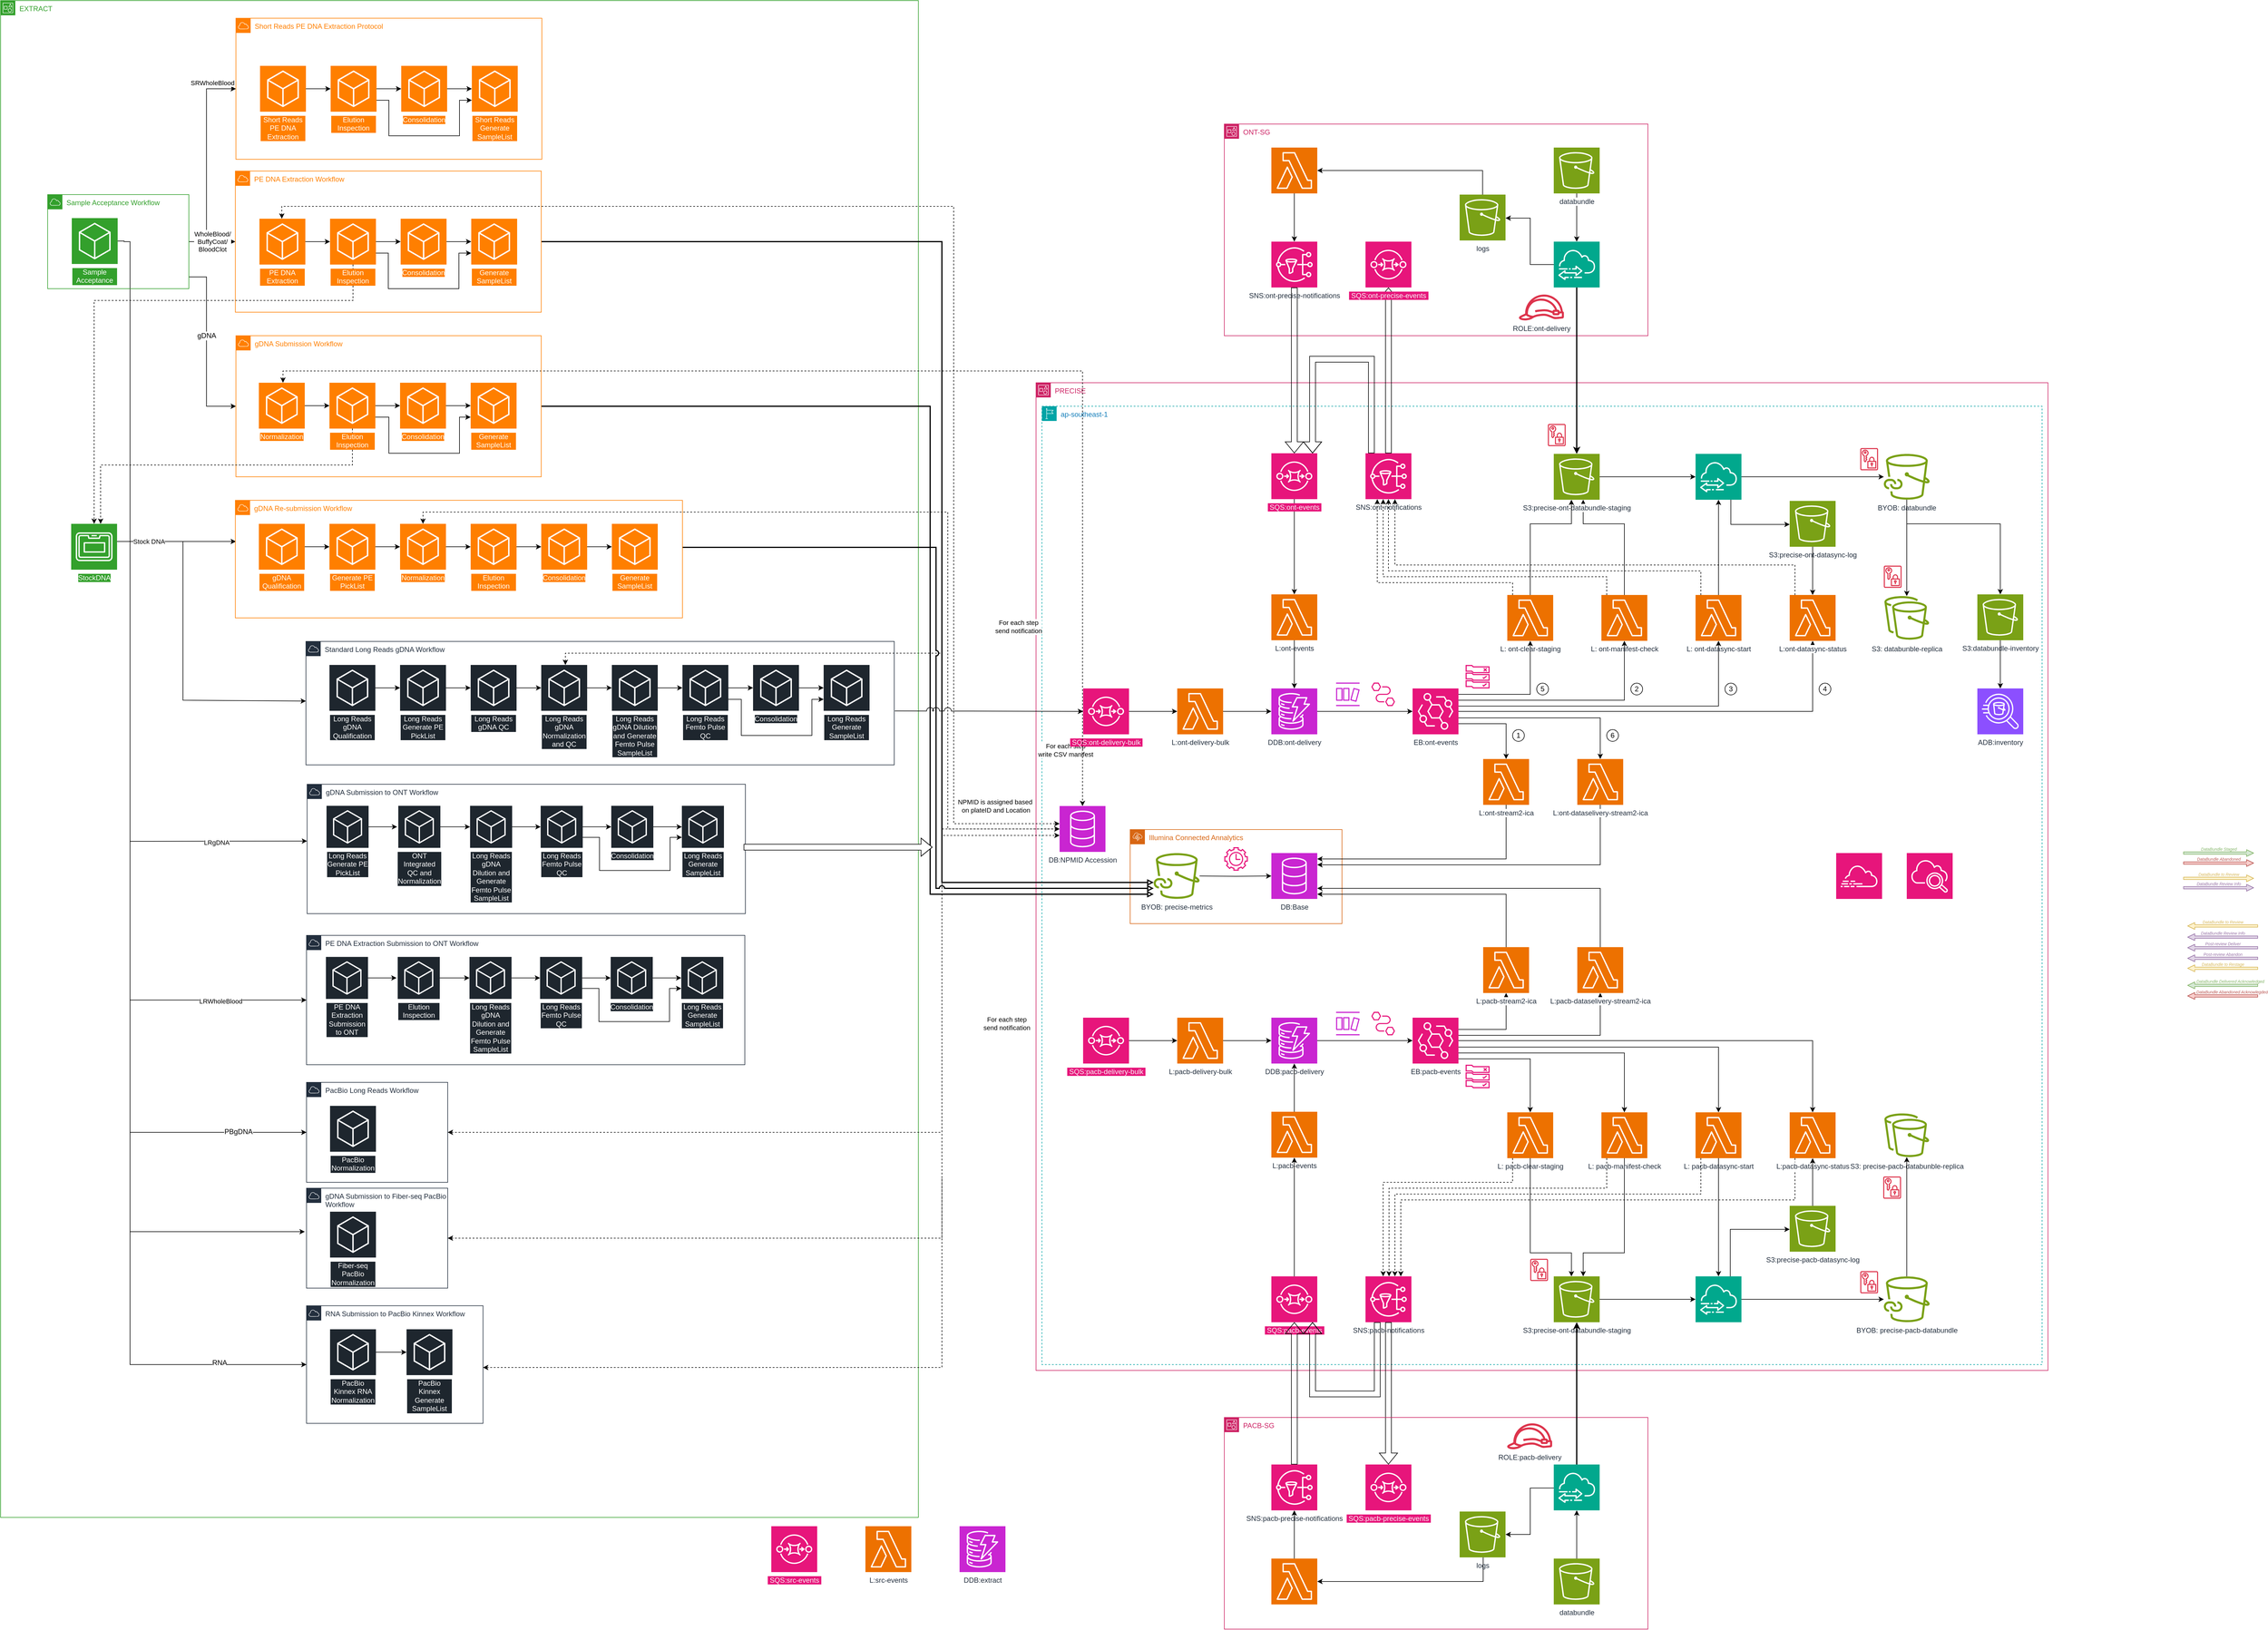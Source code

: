 <mxfile version="26.0.14">
  <diagram name="Page-1" id="dZEH_oc8ihhwMR2uaNZB">
    <mxGraphModel dx="5162" dy="1610" grid="1" gridSize="10" guides="0" tooltips="1" connect="1" arrows="1" fold="1" page="0" pageScale="1" pageWidth="850" pageHeight="1100" math="0" shadow="0">
      <root>
        <mxCell id="0" />
        <object label="Background" id="2WjSM_pHG6iKQ0JNmmoV-20">
          <mxCell style="" parent="0" />
        </object>
        <mxCell id="2WjSM_pHG6iKQ0JNmmoV-21" value="ap-southeast-1" style="points=[[0,0],[0.25,0],[0.5,0],[0.75,0],[1,0],[1,0.25],[1,0.5],[1,0.75],[1,1],[0.75,1],[0.5,1],[0.25,1],[0,1],[0,0.75],[0,0.5],[0,0.25]];outlineConnect=0;gradientColor=none;html=1;whiteSpace=wrap;fontSize=12;fontStyle=0;container=1;pointerEvents=0;collapsible=0;recursiveResize=0;shape=mxgraph.aws4.group;grIcon=mxgraph.aws4.group_region;strokeColor=#00A4A6;fillColor=none;verticalAlign=top;align=left;spacingLeft=30;fontColor=#147EBA;dashed=1;" parent="2WjSM_pHG6iKQ0JNmmoV-20" vertex="1">
          <mxGeometry x="-1510" y="-40" width="1700" height="1630" as="geometry" />
        </mxCell>
        <mxCell id="2WjSM_pHG6iKQ0JNmmoV-22" value="ONT-SG" style="points=[[0,0],[0.25,0],[0.5,0],[0.75,0],[1,0],[1,0.25],[1,0.5],[1,0.75],[1,1],[0.75,1],[0.5,1],[0.25,1],[0,1],[0,0.75],[0,0.5],[0,0.25]];outlineConnect=0;gradientColor=none;html=1;whiteSpace=wrap;fontSize=12;fontStyle=0;container=0;pointerEvents=0;collapsible=0;recursiveResize=0;shape=mxgraph.aws4.group;grIcon=mxgraph.aws4.group_account;strokeColor=#CD2264;fillColor=none;verticalAlign=top;align=left;spacingLeft=30;fontColor=#CD2264;dashed=0;labelBackgroundColor=none;" parent="2WjSM_pHG6iKQ0JNmmoV-20" vertex="1">
          <mxGeometry x="-1200" y="-520" width="720" height="360" as="geometry" />
        </mxCell>
        <mxCell id="2WjSM_pHG6iKQ0JNmmoV-23" value="&lt;i style=&quot;font-size: 7px;&quot;&gt;&lt;font color=&quot;#b95450&quot;&gt;DataBundle Abandoned&lt;/font&gt;&lt;/i&gt;" style="edgeStyle=none;orthogonalLoop=1;jettySize=auto;html=1;shape=flexArrow;rounded=1;startSize=8;endSize=3.665;labelPosition=center;verticalLabelPosition=top;align=center;verticalAlign=bottom;entryX=1.014;entryY=0.203;entryDx=0;entryDy=0;entryPerimeter=0;exitX=0;exitY=0.5;exitDx=0;exitDy=0;fillColor=#f8cecc;strokeColor=#b85450;fontColor=#d6b656;fontSize=7;width=4.118;endWidth=6.401;labelBackgroundColor=none;" parent="2WjSM_pHG6iKQ0JNmmoV-20" edge="1">
          <mxGeometry width="100" relative="1" as="geometry">
            <mxPoint x="430.0" y="737" as="sourcePoint" />
            <mxPoint x="550" y="737" as="targetPoint" />
            <Array as="points" />
            <mxPoint as="offset" />
          </mxGeometry>
        </mxCell>
        <mxCell id="2WjSM_pHG6iKQ0JNmmoV-24" value="&lt;i style=&quot;font-size: 7px;&quot;&gt;DataBundle to Review&lt;/i&gt;" style="edgeStyle=none;orthogonalLoop=1;jettySize=auto;html=1;shape=flexArrow;rounded=1;startSize=8;endSize=3.665;labelPosition=center;verticalLabelPosition=top;align=center;verticalAlign=bottom;entryX=1.014;entryY=0.203;entryDx=0;entryDy=0;entryPerimeter=0;exitX=0;exitY=0.5;exitDx=0;exitDy=0;fillColor=#fff2cc;strokeColor=#d6b656;fontColor=#d6b656;fontSize=7;width=4.118;endWidth=6.401;labelBackgroundColor=none;" parent="2WjSM_pHG6iKQ0JNmmoV-20" edge="1">
          <mxGeometry width="100" relative="1" as="geometry">
            <mxPoint x="430.0" y="763" as="sourcePoint" />
            <mxPoint x="550" y="763" as="targetPoint" />
            <Array as="points" />
            <mxPoint as="offset" />
          </mxGeometry>
        </mxCell>
        <mxCell id="2WjSM_pHG6iKQ0JNmmoV-25" value="&lt;i style=&quot;color: rgb(129, 179, 101);&quot;&gt;DataBundle Staged&lt;/i&gt;" style="edgeStyle=none;orthogonalLoop=1;jettySize=auto;html=1;shape=flexArrow;rounded=1;startSize=8;endSize=3.665;labelPosition=center;verticalLabelPosition=top;align=center;verticalAlign=bottom;entryX=1.014;entryY=0.203;entryDx=0;entryDy=0;entryPerimeter=0;exitX=0;exitY=0.5;exitDx=0;exitDy=0;fillColor=#d5e8d4;strokeColor=#82b366;fontColor=#d6b656;fontSize=7;width=4.118;endWidth=6.401;labelBackgroundColor=none;" parent="2WjSM_pHG6iKQ0JNmmoV-20" edge="1">
          <mxGeometry width="100" relative="1" as="geometry">
            <mxPoint x="430.0" y="720" as="sourcePoint" />
            <mxPoint x="550" y="720" as="targetPoint" />
            <Array as="points" />
            <mxPoint as="offset" />
          </mxGeometry>
        </mxCell>
        <mxCell id="2WjSM_pHG6iKQ0JNmmoV-26" value="&lt;i style=&quot;font-size: 7px;&quot;&gt;&lt;font color=&quot;#9773a6&quot;&gt;DataBundle Review Info&lt;/font&gt;&lt;/i&gt;" style="edgeStyle=none;orthogonalLoop=1;jettySize=auto;html=1;shape=flexArrow;rounded=1;startSize=8;endSize=3.665;labelPosition=center;verticalLabelPosition=bottom;align=center;verticalAlign=bottom;entryX=1.014;entryY=0.203;entryDx=0;entryDy=0;entryPerimeter=0;exitX=0;exitY=0.5;exitDx=0;exitDy=0;fillColor=#e1d5e7;strokeColor=#9673a6;fontColor=#d6b656;fontSize=7;width=4.118;endWidth=6.401;labelBackgroundColor=none;" parent="2WjSM_pHG6iKQ0JNmmoV-20" edge="1">
          <mxGeometry width="100" relative="1" as="geometry">
            <mxPoint x="430.0" y="779" as="sourcePoint" />
            <mxPoint x="550" y="779" as="targetPoint" />
            <Array as="points" />
            <mxPoint as="offset" />
          </mxGeometry>
        </mxCell>
        <mxCell id="2WjSM_pHG6iKQ0JNmmoV-27" value="&lt;i style=&quot;font-size: 7px;&quot;&gt;DataBundle to Review&lt;/i&gt;" style="edgeStyle=none;orthogonalLoop=1;jettySize=auto;html=1;shape=flexArrow;rounded=1;startSize=8;endSize=3.665;labelPosition=center;verticalLabelPosition=top;align=center;verticalAlign=bottom;entryX=1.014;entryY=0.203;entryDx=0;entryDy=0;entryPerimeter=0;exitX=0;exitY=0.5;exitDx=0;exitDy=0;fillColor=#fff2cc;strokeColor=#d6b656;fontColor=#d6b656;fontSize=7;width=4.118;endWidth=6.401;labelBackgroundColor=none;" parent="2WjSM_pHG6iKQ0JNmmoV-20" edge="1">
          <mxGeometry width="100" relative="1" as="geometry">
            <mxPoint x="557" y="844" as="sourcePoint" />
            <mxPoint x="437.0" y="844" as="targetPoint" />
            <Array as="points" />
            <mxPoint as="offset" />
          </mxGeometry>
        </mxCell>
        <mxCell id="2WjSM_pHG6iKQ0JNmmoV-28" value="&lt;i style=&quot;color: rgb(129, 179, 101);&quot;&gt;&amp;nbsp; &amp;nbsp; &amp;nbsp; &amp;nbsp; &amp;nbsp; &amp;nbsp; &amp;nbsp;DataBundle Delivered Acknowledged&lt;/i&gt;" style="edgeStyle=none;orthogonalLoop=1;jettySize=auto;html=1;shape=flexArrow;rounded=1;startSize=8;endSize=3.665;labelPosition=center;verticalLabelPosition=bottom;align=center;verticalAlign=bottom;entryX=1.014;entryY=0.203;entryDx=0;entryDy=0;entryPerimeter=0;exitX=0;exitY=0.5;exitDx=0;exitDy=0;fillColor=#d5e8d4;strokeColor=#82b366;fontColor=#d6b656;fontSize=7;width=4.118;endWidth=6.401;labelBackgroundColor=none;" parent="2WjSM_pHG6iKQ0JNmmoV-20" edge="1">
          <mxGeometry width="100" relative="1" as="geometry">
            <mxPoint x="557" y="945" as="sourcePoint" />
            <mxPoint x="437.0" y="945" as="targetPoint" />
            <Array as="points" />
            <mxPoint as="offset" />
          </mxGeometry>
        </mxCell>
        <mxCell id="2WjSM_pHG6iKQ0JNmmoV-29" value="&lt;i style=&quot;font-size: 7px;&quot;&gt;DataBundle to Restage&lt;/i&gt;" style="edgeStyle=none;orthogonalLoop=1;jettySize=auto;html=1;shape=flexArrow;rounded=1;startSize=8;endSize=3.665;labelPosition=center;verticalLabelPosition=bottom;align=center;verticalAlign=bottom;entryX=1.014;entryY=0.203;entryDx=0;entryDy=0;entryPerimeter=0;exitX=0;exitY=0.5;exitDx=0;exitDy=0;fillColor=#fff2cc;strokeColor=#d6b656;fontColor=#d6b656;fontSize=7;width=4.118;endWidth=6.401;labelBackgroundColor=none;" parent="2WjSM_pHG6iKQ0JNmmoV-20" edge="1">
          <mxGeometry width="100" relative="1" as="geometry">
            <mxPoint x="557" y="916" as="sourcePoint" />
            <mxPoint x="437.0" y="916" as="targetPoint" />
            <Array as="points" />
            <mxPoint as="offset" />
          </mxGeometry>
        </mxCell>
        <mxCell id="2WjSM_pHG6iKQ0JNmmoV-30" value="&lt;i style=&quot;font-size: 7px;&quot;&gt;&lt;font color=&quot;#9773a6&quot;&gt;DataBundle Review Info&lt;/font&gt;&lt;/i&gt;" style="edgeStyle=none;orthogonalLoop=1;jettySize=auto;html=1;shape=flexArrow;rounded=1;startSize=8;endSize=3.665;labelPosition=center;verticalLabelPosition=bottom;align=center;verticalAlign=bottom;entryX=1.014;entryY=0.203;entryDx=0;entryDy=0;entryPerimeter=0;exitX=0;exitY=0.5;exitDx=0;exitDy=0;fillColor=#e1d5e7;strokeColor=#9673a6;fontColor=#d6b656;fontSize=7;width=4.118;endWidth=6.401;labelBackgroundColor=none;" parent="2WjSM_pHG6iKQ0JNmmoV-20" edge="1">
          <mxGeometry width="100" relative="1" as="geometry">
            <mxPoint x="557" y="863" as="sourcePoint" />
            <mxPoint x="437.0" y="863" as="targetPoint" />
            <Array as="points" />
            <mxPoint as="offset" />
          </mxGeometry>
        </mxCell>
        <mxCell id="2WjSM_pHG6iKQ0JNmmoV-31" value="&lt;i style=&quot;font-size: 7px;&quot;&gt;&lt;font color=&quot;#9773a6&quot;&gt;Post-review Deliver&lt;/font&gt;&lt;/i&gt;" style="edgeStyle=none;orthogonalLoop=1;jettySize=auto;html=1;shape=flexArrow;rounded=1;startSize=8;endSize=3.665;labelPosition=center;verticalLabelPosition=bottom;align=center;verticalAlign=bottom;entryX=1.014;entryY=0.203;entryDx=0;entryDy=0;entryPerimeter=0;exitX=0;exitY=0.5;exitDx=0;exitDy=0;fillColor=#e1d5e7;strokeColor=#9673a6;fontColor=#d6b656;fontSize=7;width=4.118;endWidth=6.401;labelBackgroundColor=none;" parent="2WjSM_pHG6iKQ0JNmmoV-20" edge="1">
          <mxGeometry width="100" relative="1" as="geometry">
            <mxPoint x="557" y="881" as="sourcePoint" />
            <mxPoint x="437.0" y="881" as="targetPoint" />
            <Array as="points" />
            <mxPoint as="offset" />
          </mxGeometry>
        </mxCell>
        <mxCell id="2WjSM_pHG6iKQ0JNmmoV-32" value="&lt;i style=&quot;font-size: 7px;&quot;&gt;&lt;font color=&quot;#9773a6&quot;&gt;Post-review Abandon&lt;/font&gt;&lt;/i&gt;" style="edgeStyle=none;orthogonalLoop=1;jettySize=auto;html=1;shape=flexArrow;rounded=1;startSize=8;endSize=3.665;labelPosition=center;verticalLabelPosition=bottom;align=center;verticalAlign=bottom;entryX=1.014;entryY=0.203;entryDx=0;entryDy=0;entryPerimeter=0;exitX=0;exitY=0.5;exitDx=0;exitDy=0;fillColor=#e1d5e7;strokeColor=#9673a6;fontColor=#d6b656;fontSize=7;width=4.118;endWidth=6.401;labelBackgroundColor=none;" parent="2WjSM_pHG6iKQ0JNmmoV-20" edge="1">
          <mxGeometry width="100" relative="1" as="geometry">
            <mxPoint x="557" y="899" as="sourcePoint" />
            <mxPoint x="437.0" y="899" as="targetPoint" />
            <Array as="points" />
            <mxPoint as="offset" />
          </mxGeometry>
        </mxCell>
        <mxCell id="2WjSM_pHG6iKQ0JNmmoV-33" value="&lt;i style=&quot;font-size: 7px;&quot;&gt;&lt;font color=&quot;#b95450&quot;&gt;&amp;nbsp; &amp;nbsp; &amp;nbsp; &amp;nbsp; &amp;nbsp; &amp;nbsp; &amp;nbsp; &amp;nbsp; DataBundle Abandoned Acknowlegded&lt;/font&gt;&lt;/i&gt;" style="edgeStyle=none;orthogonalLoop=1;jettySize=auto;html=1;shape=flexArrow;rounded=1;startSize=8;endSize=3.665;labelPosition=center;verticalLabelPosition=bottom;align=center;verticalAlign=bottom;entryX=1.014;entryY=0.203;entryDx=0;entryDy=0;entryPerimeter=0;exitX=0;exitY=0.5;exitDx=0;exitDy=0;fillColor=#f8cecc;strokeColor=#b85450;fontColor=#d6b656;fontSize=7;width=4.118;endWidth=6.401;labelBackgroundColor=none;" parent="2WjSM_pHG6iKQ0JNmmoV-20" edge="1">
          <mxGeometry width="100" relative="1" as="geometry">
            <mxPoint x="557" y="963" as="sourcePoint" />
            <mxPoint x="437.0" y="963" as="targetPoint" />
            <Array as="points" />
            <mxPoint as="offset" />
          </mxGeometry>
        </mxCell>
        <mxCell id="2WjSM_pHG6iKQ0JNmmoV-34" style="edgeStyle=orthogonalEdgeStyle;rounded=0;orthogonalLoop=1;jettySize=auto;html=1;exitX=1;exitY=0.5;exitDx=0;exitDy=0;exitPerimeter=0;entryX=0;entryY=0.5;entryDx=0;entryDy=0;entryPerimeter=0;" parent="2WjSM_pHG6iKQ0JNmmoV-20" edge="1">
          <mxGeometry relative="1" as="geometry">
            <mxPoint x="-1760" y="479" as="targetPoint" />
          </mxGeometry>
        </mxCell>
        <mxCell id="2WjSM_pHG6iKQ0JNmmoV-35" style="edgeStyle=orthogonalEdgeStyle;rounded=0;orthogonalLoop=1;jettySize=auto;html=1;exitX=1;exitY=0.5;exitDx=0;exitDy=0;exitPerimeter=0;entryX=0;entryY=0.5;entryDx=0;entryDy=0;entryPerimeter=0;" parent="2WjSM_pHG6iKQ0JNmmoV-20" edge="1">
          <mxGeometry relative="1" as="geometry">
            <mxPoint x="-1640" y="479" as="targetPoint" />
          </mxGeometry>
        </mxCell>
        <mxCell id="2WjSM_pHG6iKQ0JNmmoV-36" style="edgeStyle=orthogonalEdgeStyle;rounded=0;orthogonalLoop=1;jettySize=auto;html=1;exitX=1;exitY=0.5;exitDx=0;exitDy=0;exitPerimeter=0;entryX=0;entryY=0.5;entryDx=0;entryDy=0;entryPerimeter=0;" parent="2WjSM_pHG6iKQ0JNmmoV-20" edge="1">
          <mxGeometry relative="1" as="geometry">
            <mxPoint x="-1922" y="479" as="sourcePoint" />
          </mxGeometry>
        </mxCell>
        <mxCell id="2WjSM_pHG6iKQ0JNmmoV-37" style="edgeStyle=orthogonalEdgeStyle;rounded=0;orthogonalLoop=1;jettySize=auto;html=1;exitX=1;exitY=0.5;exitDx=0;exitDy=0;exitPerimeter=0;entryX=0;entryY=0.5;entryDx=0;entryDy=0;entryPerimeter=0;" parent="2WjSM_pHG6iKQ0JNmmoV-20" edge="1">
          <mxGeometry relative="1" as="geometry">
            <mxPoint x="-2162" y="679" as="sourcePoint" />
          </mxGeometry>
        </mxCell>
        <mxCell id="2WjSM_pHG6iKQ0JNmmoV-38" value="PRECISE" style="points=[[0,0],[0.25,0],[0.5,0],[0.75,0],[1,0],[1,0.25],[1,0.5],[1,0.75],[1,1],[0.75,1],[0.5,1],[0.25,1],[0,1],[0,0.75],[0,0.5],[0,0.25]];outlineConnect=0;gradientColor=none;html=1;whiteSpace=wrap;fontSize=12;fontStyle=0;container=0;pointerEvents=0;collapsible=0;recursiveResize=0;shape=mxgraph.aws4.group;grIcon=mxgraph.aws4.group_account;strokeColor=#CD2264;fillColor=none;verticalAlign=top;align=left;spacingLeft=30;fontColor=#CD2264;dashed=0;" parent="2WjSM_pHG6iKQ0JNmmoV-20" vertex="1">
          <mxGeometry x="-1520" y="-80" width="1720" height="1680" as="geometry" />
        </mxCell>
        <mxCell id="2WjSM_pHG6iKQ0JNmmoV-40" style="edgeStyle=orthogonalEdgeStyle;rounded=0;orthogonalLoop=1;jettySize=auto;html=1;exitX=0.5;exitY=0;exitDx=0;exitDy=0;exitPerimeter=0;strokeWidth=1;dashed=1;startArrow=classic;startFill=1;" parent="2WjSM_pHG6iKQ0JNmmoV-20" target="2WjSM_pHG6iKQ0JNmmoV-70" edge="1">
          <mxGeometry relative="1" as="geometry">
            <mxPoint x="-1558.999" y="-90" as="targetPoint" />
            <mxPoint x="-2562" y="160" as="sourcePoint" />
            <Array as="points">
              <mxPoint x="-2562" y="140" />
              <mxPoint x="-1670" y="140" />
              <mxPoint x="-1670" y="679" />
            </Array>
          </mxGeometry>
        </mxCell>
        <mxCell id="2WjSM_pHG6iKQ0JNmmoV-41" style="edgeStyle=orthogonalEdgeStyle;rounded=0;orthogonalLoop=1;jettySize=auto;html=1;strokeWidth=1;dashed=1;startArrow=classic;startFill=1;" parent="2WjSM_pHG6iKQ0JNmmoV-20" source="2WjSM_pHG6iKQ0JNmmoV-262" target="2WjSM_pHG6iKQ0JNmmoV-70" edge="1">
          <mxGeometry relative="1" as="geometry">
            <mxPoint x="-1580" y="-40" as="targetPoint" />
            <mxPoint x="-2432" y="170" as="sourcePoint" />
            <Array as="points">
              <mxPoint x="-2320" y="380" />
              <mxPoint x="-1680" y="380" />
              <mxPoint x="-1680" y="690" />
            </Array>
          </mxGeometry>
        </mxCell>
        <mxCell id="2WjSM_pHG6iKQ0JNmmoV-43" value="&lt;font color=&quot;#33a02c&quot;&gt;EXTRACT&lt;/font&gt;" style="points=[[0,0],[0.25,0],[0.5,0],[0.75,0],[1,0],[1,0.25],[1,0.5],[1,0.75],[1,1],[0.75,1],[0.5,1],[0.25,1],[0,1],[0,0.75],[0,0.5],[0,0.25]];outlineConnect=0;html=1;whiteSpace=wrap;fontSize=12;fontStyle=0;container=0;pointerEvents=0;collapsible=0;recursiveResize=0;shape=mxgraph.aws4.group;grIcon=mxgraph.aws4.group_account;verticalAlign=top;align=left;spacingLeft=30;dashed=0;labelBackgroundColor=none;textShadow=0;fillColor=none;strokeColor=#33a02c;" parent="2WjSM_pHG6iKQ0JNmmoV-20" vertex="1">
          <mxGeometry x="-3280" y="-730" width="1560" height="2580" as="geometry" />
        </mxCell>
        <mxCell id="2WjSM_pHG6iKQ0JNmmoV-47" style="edgeStyle=orthogonalEdgeStyle;rounded=0;orthogonalLoop=1;jettySize=auto;html=1;exitX=1;exitY=0.5;exitDx=0;exitDy=0;exitPerimeter=0;" parent="2WjSM_pHG6iKQ0JNmmoV-20" target="2WjSM_pHG6iKQ0JNmmoV-283" edge="1">
          <mxGeometry relative="1" as="geometry">
            <mxPoint x="-2810" y="1320" as="targetPoint" />
            <Array as="points">
              <mxPoint x="-3070" y="-321" />
              <mxPoint x="-3060" y="-320" />
              <mxPoint x="-3060" y="1590" />
            </Array>
            <mxPoint x="-3081" y="-321" as="sourcePoint" />
          </mxGeometry>
        </mxCell>
        <mxCell id="2WjSM_pHG6iKQ0JNmmoV-48" value="RNA" style="edgeLabel;html=1;align=center;verticalAlign=middle;resizable=0;points=[];fontSize=12;" parent="2WjSM_pHG6iKQ0JNmmoV-47" connectable="0" vertex="1">
          <mxGeometry x="0.866" y="3" relative="1" as="geometry">
            <mxPoint x="1" as="offset" />
          </mxGeometry>
        </mxCell>
        <mxCell id="2WjSM_pHG6iKQ0JNmmoV-64" style="edgeStyle=orthogonalEdgeStyle;rounded=0;orthogonalLoop=1;jettySize=auto;html=1;strokeWidth=1;dashed=1;startArrow=classic;startFill=1;exitX=1;exitY=0.5;exitDx=0;exitDy=0;" parent="2WjSM_pHG6iKQ0JNmmoV-20" source="2WjSM_pHG6iKQ0JNmmoV-279" target="2WjSM_pHG6iKQ0JNmmoV-70" edge="1">
          <mxGeometry relative="1" as="geometry">
            <mxPoint x="-1558.999" y="-60" as="targetPoint" />
            <mxPoint x="-2570" y="1220" as="sourcePoint" />
            <Array as="points">
              <mxPoint x="-1680" y="1195" />
              <mxPoint x="-1680" y="679" />
            </Array>
          </mxGeometry>
        </mxCell>
        <mxCell id="2WjSM_pHG6iKQ0JNmmoV-65" value="Illumina Connected Annalytics" style="points=[[0,0],[0.25,0],[0.5,0],[0.75,0],[1,0],[1,0.25],[1,0.5],[1,0.75],[1,1],[0.75,1],[0.5,1],[0.25,1],[0,1],[0,0.75],[0,0.5],[0,0.25]];outlineConnect=0;gradientColor=none;html=1;whiteSpace=wrap;fontSize=12;fontStyle=0;container=1;pointerEvents=0;collapsible=0;recursiveResize=0;shape=mxgraph.aws4.group;grIcon=mxgraph.aws4.group_elastic_beanstalk;strokeColor=#D86613;fillColor=none;verticalAlign=top;align=left;spacingLeft=30;fontColor=#D86613;dashed=0;" parent="2WjSM_pHG6iKQ0JNmmoV-20" vertex="1">
          <mxGeometry x="-1360" y="680" width="360" height="160" as="geometry" />
        </mxCell>
        <mxCell id="2WjSM_pHG6iKQ0JNmmoV-66" value="DB:Base" style="sketch=0;points=[[0,0,0],[0.25,0,0],[0.5,0,0],[0.75,0,0],[1,0,0],[0,1,0],[0.25,1,0],[0.5,1,0],[0.75,1,0],[1,1,0],[0,0.25,0],[0,0.5,0],[0,0.75,0],[1,0.25,0],[1,0.5,0],[1,0.75,0]];outlineConnect=0;fontColor=#232F3E;fillColor=#C925D1;strokeColor=#ffffff;dashed=0;verticalLabelPosition=bottom;verticalAlign=top;align=center;html=1;fontSize=12;fontStyle=0;aspect=fixed;shape=mxgraph.aws4.resourceIcon;resIcon=mxgraph.aws4.database;" parent="2WjSM_pHG6iKQ0JNmmoV-65" vertex="1">
          <mxGeometry x="240" y="40" width="78" height="78" as="geometry" />
        </mxCell>
        <mxCell id="2WjSM_pHG6iKQ0JNmmoV-67" value="" style="sketch=0;outlineConnect=0;fontColor=#232F3E;gradientColor=none;fillColor=#E7157B;strokeColor=none;dashed=0;verticalLabelPosition=bottom;verticalAlign=top;align=center;html=1;fontSize=12;fontStyle=0;aspect=fixed;pointerEvents=1;shape=mxgraph.aws4.maintenance_windows;" parent="2WjSM_pHG6iKQ0JNmmoV-65" vertex="1">
          <mxGeometry x="160" y="30" width="40" height="40" as="geometry" />
        </mxCell>
        <mxCell id="2WjSM_pHG6iKQ0JNmmoV-68" style="edgeStyle=orthogonalEdgeStyle;rounded=0;orthogonalLoop=1;jettySize=auto;html=1;exitX=1;exitY=0.5;exitDx=0;exitDy=0;exitPerimeter=0;entryX=0;entryY=0.5;entryDx=0;entryDy=0;entryPerimeter=0;" parent="2WjSM_pHG6iKQ0JNmmoV-65" target="2WjSM_pHG6iKQ0JNmmoV-66" edge="1">
          <mxGeometry relative="1" as="geometry">
            <mxPoint x="118" y="79" as="sourcePoint" />
          </mxGeometry>
        </mxCell>
        <mxCell id="2WjSM_pHG6iKQ0JNmmoV-69" value="BYOB: precise-metrics" style="sketch=0;outlineConnect=0;fontColor=#232F3E;gradientColor=none;fillColor=#7AA116;strokeColor=none;dashed=0;verticalLabelPosition=bottom;verticalAlign=top;align=center;html=1;fontSize=12;fontStyle=0;aspect=fixed;pointerEvents=1;shape=mxgraph.aws4.file_cache_s3_linked_datasets;" parent="2WjSM_pHG6iKQ0JNmmoV-65" vertex="1">
          <mxGeometry x="40" y="40" width="78" height="78" as="geometry" />
        </mxCell>
        <mxCell id="2WjSM_pHG6iKQ0JNmmoV-70" value="DB:NPMID Accession" style="sketch=0;points=[[0,0,0],[0.25,0,0],[0.5,0,0],[0.75,0,0],[1,0,0],[0,1,0],[0.25,1,0],[0.5,1,0],[0.75,1,0],[1,1,0],[0,0.25,0],[0,0.5,0],[0,0.75,0],[1,0.25,0],[1,0.5,0],[1,0.75,0]];outlineConnect=0;fontColor=#232F3E;fillColor=#C925D1;strokeColor=#ffffff;dashed=0;verticalLabelPosition=bottom;verticalAlign=top;align=center;html=1;fontSize=12;fontStyle=0;aspect=fixed;shape=mxgraph.aws4.resourceIcon;resIcon=mxgraph.aws4.database;" parent="2WjSM_pHG6iKQ0JNmmoV-20" vertex="1">
          <mxGeometry x="-1480" y="640" width="78" height="78" as="geometry" />
        </mxCell>
        <mxCell id="2WjSM_pHG6iKQ0JNmmoV-71" style="edgeStyle=orthogonalEdgeStyle;rounded=0;orthogonalLoop=1;jettySize=auto;html=1;strokeWidth=2;startArrow=block;startFill=0;endArrow=none;endFill=0;" parent="2WjSM_pHG6iKQ0JNmmoV-20" edge="1">
          <mxGeometry relative="1" as="geometry">
            <mxPoint x="-1320" y="770.0" as="sourcePoint" />
            <Array as="points">
              <mxPoint x="-1680" y="770" />
              <mxPoint x="-1680" y="-320" />
            </Array>
            <mxPoint x="-2361" y="-320" as="targetPoint" />
          </mxGeometry>
        </mxCell>
        <mxCell id="2WjSM_pHG6iKQ0JNmmoV-72" value="For each step &lt;br&gt;write CSV manifest" style="edgeLabel;html=1;align=center;verticalAlign=middle;resizable=0;points=[];" parent="2WjSM_pHG6iKQ0JNmmoV-71" connectable="0" vertex="1">
          <mxGeometry x="0.351" y="-4" relative="1" as="geometry">
            <mxPoint x="206" y="854" as="offset" />
          </mxGeometry>
        </mxCell>
        <mxCell id="2WjSM_pHG6iKQ0JNmmoV-73" value="NPMID is assigned based&lt;br&gt;&amp;nbsp;on plateID and Location" style="edgeLabel;html=1;align=center;verticalAlign=middle;resizable=0;points=[];" parent="2WjSM_pHG6iKQ0JNmmoV-20" connectable="0" vertex="1">
          <mxGeometry x="-1590.004" y="640" as="geometry" />
        </mxCell>
        <mxCell id="2WjSM_pHG6iKQ0JNmmoV-74" value="&amp;nbsp;SQS:ont-delivery-bulk&amp;nbsp;" style="sketch=0;points=[[0,0,0],[0.25,0,0],[0.5,0,0],[0.75,0,0],[1,0,0],[0,1,0],[0.25,1,0],[0.5,1,0],[0.75,1,0],[1,1,0],[0,0.25,0],[0,0.5,0],[0,0.75,0],[1,0.25,0],[1,0.5,0],[1,0.75,0]];outlineConnect=0;fontColor=#f7f7f8;fillColor=#E7157B;strokeColor=#ffffff;dashed=0;verticalLabelPosition=bottom;verticalAlign=top;align=center;html=1;fontSize=12;fontStyle=0;aspect=fixed;shape=mxgraph.aws4.resourceIcon;resIcon=mxgraph.aws4.sqs;labelPosition=center;labelBackgroundColor=#e7167b;" parent="2WjSM_pHG6iKQ0JNmmoV-20" vertex="1">
          <mxGeometry x="-1440" y="440" width="78" height="78" as="geometry" />
        </mxCell>
        <mxCell id="2WjSM_pHG6iKQ0JNmmoV-75" style="edgeStyle=orthogonalEdgeStyle;rounded=0;orthogonalLoop=1;jettySize=auto;html=1;strokeWidth=2;startArrow=block;startFill=0;endArrow=none;endFill=0;jumpStyle=arc;jumpSize=7;" parent="2WjSM_pHG6iKQ0JNmmoV-20" edge="1">
          <mxGeometry relative="1" as="geometry">
            <mxPoint x="-1320" y="780.0" as="sourcePoint" />
            <mxPoint x="-2121" y="200" as="targetPoint" />
            <Array as="points">
              <mxPoint x="-1690" y="780" />
              <mxPoint x="-1690" y="200" />
            </Array>
          </mxGeometry>
        </mxCell>
        <mxCell id="2WjSM_pHG6iKQ0JNmmoV-76" value="For each step &lt;br&gt;send notification" style="edgeLabel;html=1;align=center;verticalAlign=middle;resizable=0;points=[];" parent="2WjSM_pHG6iKQ0JNmmoV-75" connectable="0" vertex="1">
          <mxGeometry x="0.351" y="-4" relative="1" as="geometry">
            <mxPoint x="136" y="118" as="offset" />
          </mxGeometry>
        </mxCell>
        <mxCell id="2WjSM_pHG6iKQ0JNmmoV-77" style="edgeStyle=orthogonalEdgeStyle;rounded=0;orthogonalLoop=1;jettySize=auto;html=1;strokeWidth=2;startArrow=block;startFill=0;endArrow=none;endFill=0;" parent="2WjSM_pHG6iKQ0JNmmoV-20" edge="1">
          <mxGeometry relative="1" as="geometry">
            <mxPoint x="-1320" y="790.0" as="sourcePoint" />
            <mxPoint x="-2361" y="-40" as="targetPoint" />
            <Array as="points">
              <mxPoint x="-1700" y="790" />
              <mxPoint x="-1700" y="-40" />
            </Array>
          </mxGeometry>
        </mxCell>
        <mxCell id="2WjSM_pHG6iKQ0JNmmoV-78" style="edgeStyle=orthogonalEdgeStyle;rounded=0;orthogonalLoop=1;jettySize=auto;html=1;" parent="2WjSM_pHG6iKQ0JNmmoV-20" source="2WjSM_pHG6iKQ0JNmmoV-79" target="2WjSM_pHG6iKQ0JNmmoV-84" edge="1">
          <mxGeometry relative="1" as="geometry" />
        </mxCell>
        <mxCell id="2WjSM_pHG6iKQ0JNmmoV-79" value="&amp;nbsp;SQS:pacb-delivery-bulk&amp;nbsp;" style="sketch=0;points=[[0,0,0],[0.25,0,0],[0.5,0,0],[0.75,0,0],[1,0,0],[0,1,0],[0.25,1,0],[0.5,1,0],[0.75,1,0],[1,1,0],[0,0.25,0],[0,0.5,0],[0,0.75,0],[1,0.25,0],[1,0.5,0],[1,0.75,0]];outlineConnect=0;fontColor=#f7f7f8;fillColor=#E7157B;strokeColor=#ffffff;dashed=0;verticalLabelPosition=bottom;verticalAlign=top;align=center;html=1;fontSize=12;fontStyle=0;aspect=fixed;shape=mxgraph.aws4.resourceIcon;resIcon=mxgraph.aws4.sqs;labelPosition=center;labelBackgroundColor=#e7167b;" parent="2WjSM_pHG6iKQ0JNmmoV-20" vertex="1">
          <mxGeometry x="-1440" y="1000" width="78" height="78" as="geometry" />
        </mxCell>
        <mxCell id="2WjSM_pHG6iKQ0JNmmoV-80" value="For each step &lt;br&gt;send notification" style="edgeLabel;html=1;align=center;verticalAlign=middle;resizable=0;points=[];" parent="2WjSM_pHG6iKQ0JNmmoV-20" connectable="0" vertex="1">
          <mxGeometry x="-1570" y="1010" as="geometry" />
        </mxCell>
        <mxCell id="2WjSM_pHG6iKQ0JNmmoV-81" style="edgeStyle=orthogonalEdgeStyle;rounded=0;orthogonalLoop=1;jettySize=auto;html=1;" parent="2WjSM_pHG6iKQ0JNmmoV-20" source="2WjSM_pHG6iKQ0JNmmoV-82" target="2WjSM_pHG6iKQ0JNmmoV-87" edge="1">
          <mxGeometry relative="1" as="geometry" />
        </mxCell>
        <mxCell id="2WjSM_pHG6iKQ0JNmmoV-82" value="L:ont-delivery-bulk" style="sketch=0;points=[[0,0,0],[0.25,0,0],[0.5,0,0],[0.75,0,0],[1,0,0],[0,1,0],[0.25,1,0],[0.5,1,0],[0.75,1,0],[1,1,0],[0,0.25,0],[0,0.5,0],[0,0.75,0],[1,0.25,0],[1,0.5,0],[1,0.75,0]];outlineConnect=0;fontColor=#232F3E;fillColor=#ED7100;strokeColor=#ffffff;dashed=0;verticalLabelPosition=bottom;verticalAlign=top;align=center;html=1;fontSize=12;fontStyle=0;aspect=fixed;shape=mxgraph.aws4.resourceIcon;resIcon=mxgraph.aws4.lambda;labelBackgroundColor=#FFFFFF;labelBorderColor=none;" parent="2WjSM_pHG6iKQ0JNmmoV-20" vertex="1">
          <mxGeometry x="-1280" y="440" width="78" height="78" as="geometry" />
        </mxCell>
        <mxCell id="2WjSM_pHG6iKQ0JNmmoV-83" style="edgeStyle=orthogonalEdgeStyle;rounded=0;orthogonalLoop=1;jettySize=auto;html=1;" parent="2WjSM_pHG6iKQ0JNmmoV-20" source="2WjSM_pHG6iKQ0JNmmoV-84" target="2WjSM_pHG6iKQ0JNmmoV-88" edge="1">
          <mxGeometry relative="1" as="geometry" />
        </mxCell>
        <mxCell id="2WjSM_pHG6iKQ0JNmmoV-84" value="L:pacb-delivery-bulk" style="sketch=0;points=[[0,0,0],[0.25,0,0],[0.5,0,0],[0.75,0,0],[1,0,0],[0,1,0],[0.25,1,0],[0.5,1,0],[0.75,1,0],[1,1,0],[0,0.25,0],[0,0.5,0],[0,0.75,0],[1,0.25,0],[1,0.5,0],[1,0.75,0]];outlineConnect=0;fontColor=#232F3E;fillColor=#ED7100;strokeColor=#ffffff;dashed=0;verticalLabelPosition=bottom;verticalAlign=top;align=center;html=1;fontSize=12;fontStyle=0;aspect=fixed;shape=mxgraph.aws4.resourceIcon;resIcon=mxgraph.aws4.lambda;labelBackgroundColor=#FFFFFF;labelBorderColor=none;" parent="2WjSM_pHG6iKQ0JNmmoV-20" vertex="1">
          <mxGeometry x="-1280" y="1000" width="78" height="78" as="geometry" />
        </mxCell>
        <mxCell id="2WjSM_pHG6iKQ0JNmmoV-85" style="edgeStyle=orthogonalEdgeStyle;rounded=0;orthogonalLoop=1;jettySize=auto;html=1;entryX=0;entryY=0.5;entryDx=0;entryDy=0;entryPerimeter=0;" parent="2WjSM_pHG6iKQ0JNmmoV-20" source="2WjSM_pHG6iKQ0JNmmoV-74" target="2WjSM_pHG6iKQ0JNmmoV-82" edge="1">
          <mxGeometry relative="1" as="geometry" />
        </mxCell>
        <mxCell id="2WjSM_pHG6iKQ0JNmmoV-86" style="edgeStyle=orthogonalEdgeStyle;rounded=0;orthogonalLoop=1;jettySize=auto;html=1;" parent="2WjSM_pHG6iKQ0JNmmoV-20" source="2WjSM_pHG6iKQ0JNmmoV-87" target="2WjSM_pHG6iKQ0JNmmoV-96" edge="1">
          <mxGeometry relative="1" as="geometry" />
        </mxCell>
        <mxCell id="2WjSM_pHG6iKQ0JNmmoV-87" value="DDB:ont-delivery" style="sketch=0;points=[[0,0,0],[0.25,0,0],[0.5,0,0],[0.75,0,0],[1,0,0],[0,1,0],[0.25,1,0],[0.5,1,0],[0.75,1,0],[1,1,0],[0,0.25,0],[0,0.5,0],[0,0.75,0],[1,0.25,0],[1,0.5,0],[1,0.75,0]];outlineConnect=0;fontColor=#232F3E;fillColor=#C925D1;strokeColor=#ffffff;dashed=0;verticalLabelPosition=bottom;verticalAlign=top;align=center;html=1;fontSize=12;fontStyle=0;aspect=fixed;shape=mxgraph.aws4.resourceIcon;resIcon=mxgraph.aws4.dynamodb;" parent="2WjSM_pHG6iKQ0JNmmoV-20" vertex="1">
          <mxGeometry x="-1120" y="440" width="78" height="78" as="geometry" />
        </mxCell>
        <mxCell id="2WjSM_pHG6iKQ0JNmmoV-88" value="DDB:pacb-delivery" style="sketch=0;points=[[0,0,0],[0.25,0,0],[0.5,0,0],[0.75,0,0],[1,0,0],[0,1,0],[0.25,1,0],[0.5,1,0],[0.75,1,0],[1,1,0],[0,0.25,0],[0,0.5,0],[0,0.75,0],[1,0.25,0],[1,0.5,0],[1,0.75,0]];outlineConnect=0;fontColor=#232F3E;fillColor=#C925D1;strokeColor=#ffffff;dashed=0;verticalLabelPosition=bottom;verticalAlign=top;align=center;html=1;fontSize=12;fontStyle=0;aspect=fixed;shape=mxgraph.aws4.resourceIcon;resIcon=mxgraph.aws4.dynamodb;" parent="2WjSM_pHG6iKQ0JNmmoV-20" vertex="1">
          <mxGeometry x="-1120" y="1000" width="78" height="78" as="geometry" />
        </mxCell>
        <mxCell id="2WjSM_pHG6iKQ0JNmmoV-89" value="" style="sketch=0;outlineConnect=0;fontColor=#232F3E;gradientColor=none;fillColor=#C925D1;strokeColor=none;dashed=0;verticalLabelPosition=bottom;verticalAlign=top;align=center;html=1;fontSize=12;fontStyle=0;aspect=fixed;pointerEvents=1;shape=mxgraph.aws4.dynamodb_stream;" parent="2WjSM_pHG6iKQ0JNmmoV-20" vertex="1">
          <mxGeometry x="-1010" y="430" width="40" height="40" as="geometry" />
        </mxCell>
        <mxCell id="2WjSM_pHG6iKQ0JNmmoV-90" style="edgeStyle=orthogonalEdgeStyle;rounded=0;orthogonalLoop=1;jettySize=auto;html=1;" parent="2WjSM_pHG6iKQ0JNmmoV-20" source="2WjSM_pHG6iKQ0JNmmoV-96" target="2WjSM_pHG6iKQ0JNmmoV-115" edge="1">
          <mxGeometry relative="1" as="geometry">
            <Array as="points">
              <mxPoint x="-721" y="500" />
            </Array>
          </mxGeometry>
        </mxCell>
        <mxCell id="2WjSM_pHG6iKQ0JNmmoV-91" style="edgeStyle=orthogonalEdgeStyle;rounded=0;orthogonalLoop=1;jettySize=auto;html=1;" parent="2WjSM_pHG6iKQ0JNmmoV-20" source="2WjSM_pHG6iKQ0JNmmoV-96" target="2WjSM_pHG6iKQ0JNmmoV-117" edge="1">
          <mxGeometry relative="1" as="geometry">
            <Array as="points">
              <mxPoint x="-561" y="490" />
            </Array>
          </mxGeometry>
        </mxCell>
        <mxCell id="2WjSM_pHG6iKQ0JNmmoV-92" style="edgeStyle=orthogonalEdgeStyle;rounded=0;orthogonalLoop=1;jettySize=auto;html=1;" parent="2WjSM_pHG6iKQ0JNmmoV-20" source="2WjSM_pHG6iKQ0JNmmoV-96" target="2WjSM_pHG6iKQ0JNmmoV-148" edge="1">
          <mxGeometry relative="1" as="geometry">
            <Array as="points">
              <mxPoint x="-680" y="450" />
            </Array>
          </mxGeometry>
        </mxCell>
        <mxCell id="2WjSM_pHG6iKQ0JNmmoV-93" style="edgeStyle=orthogonalEdgeStyle;rounded=0;orthogonalLoop=1;jettySize=auto;html=1;" parent="2WjSM_pHG6iKQ0JNmmoV-20" source="2WjSM_pHG6iKQ0JNmmoV-96" target="2WjSM_pHG6iKQ0JNmmoV-128" edge="1">
          <mxGeometry relative="1" as="geometry">
            <Array as="points">
              <mxPoint x="-520" y="460" />
            </Array>
          </mxGeometry>
        </mxCell>
        <mxCell id="2WjSM_pHG6iKQ0JNmmoV-94" style="edgeStyle=orthogonalEdgeStyle;rounded=0;orthogonalLoop=1;jettySize=auto;html=1;" parent="2WjSM_pHG6iKQ0JNmmoV-20" source="2WjSM_pHG6iKQ0JNmmoV-96" target="2WjSM_pHG6iKQ0JNmmoV-130" edge="1">
          <mxGeometry relative="1" as="geometry">
            <Array as="points">
              <mxPoint x="-360" y="470" />
            </Array>
          </mxGeometry>
        </mxCell>
        <mxCell id="2WjSM_pHG6iKQ0JNmmoV-95" style="edgeStyle=orthogonalEdgeStyle;rounded=0;orthogonalLoop=1;jettySize=auto;html=1;" parent="2WjSM_pHG6iKQ0JNmmoV-20" source="2WjSM_pHG6iKQ0JNmmoV-96" target="2WjSM_pHG6iKQ0JNmmoV-142" edge="1">
          <mxGeometry relative="1" as="geometry" />
        </mxCell>
        <mxCell id="2WjSM_pHG6iKQ0JNmmoV-96" value="EB:ont-events" style="sketch=0;points=[[0,0,0],[0.25,0,0],[0.5,0,0],[0.75,0,0],[1,0,0],[0,1,0],[0.25,1,0],[0.5,1,0],[0.75,1,0],[1,1,0],[0,0.25,0],[0,0.5,0],[0,0.75,0],[1,0.25,0],[1,0.5,0],[1,0.75,0]];outlineConnect=0;fontColor=#232F3E;fillColor=#E7157B;strokeColor=#ffffff;dashed=0;verticalLabelPosition=bottom;verticalAlign=top;align=center;html=1;fontSize=12;fontStyle=0;aspect=fixed;shape=mxgraph.aws4.resourceIcon;resIcon=mxgraph.aws4.eventbridge;labelBackgroundColor=default;" parent="2WjSM_pHG6iKQ0JNmmoV-20" vertex="1">
          <mxGeometry x="-880" y="440" width="78" height="78" as="geometry" />
        </mxCell>
        <mxCell id="2WjSM_pHG6iKQ0JNmmoV-97" value="" style="sketch=0;outlineConnect=0;fontColor=#232F3E;gradientColor=none;fillColor=#E7157B;strokeColor=none;dashed=0;verticalLabelPosition=bottom;verticalAlign=top;align=center;html=1;fontSize=12;fontStyle=0;aspect=fixed;pointerEvents=1;shape=mxgraph.aws4.eventbridge_pipes;" parent="2WjSM_pHG6iKQ0JNmmoV-20" vertex="1">
          <mxGeometry x="-950" y="430" width="40" height="40" as="geometry" />
        </mxCell>
        <mxCell id="2WjSM_pHG6iKQ0JNmmoV-98" value="" style="sketch=0;outlineConnect=0;fontColor=#232F3E;gradientColor=none;fillColor=#E7157B;strokeColor=none;dashed=0;verticalLabelPosition=bottom;verticalAlign=top;align=center;html=1;fontSize=12;fontStyle=0;aspect=fixed;pointerEvents=1;shape=mxgraph.aws4.rule_2;" parent="2WjSM_pHG6iKQ0JNmmoV-20" vertex="1">
          <mxGeometry x="-790" y="400" width="41.06" height="40" as="geometry" />
        </mxCell>
        <mxCell id="2WjSM_pHG6iKQ0JNmmoV-99" value="" style="sketch=0;outlineConnect=0;fontColor=#232F3E;gradientColor=none;fillColor=#C925D1;strokeColor=none;dashed=0;verticalLabelPosition=bottom;verticalAlign=top;align=center;html=1;fontSize=12;fontStyle=0;aspect=fixed;pointerEvents=1;shape=mxgraph.aws4.dynamodb_stream;" parent="2WjSM_pHG6iKQ0JNmmoV-20" vertex="1">
          <mxGeometry x="-1010" y="990" width="40" height="40" as="geometry" />
        </mxCell>
        <mxCell id="2WjSM_pHG6iKQ0JNmmoV-100" style="edgeStyle=orthogonalEdgeStyle;rounded=0;orthogonalLoop=1;jettySize=auto;html=1;" parent="2WjSM_pHG6iKQ0JNmmoV-20" source="2WjSM_pHG6iKQ0JNmmoV-106" target="2WjSM_pHG6iKQ0JNmmoV-110" edge="1">
          <mxGeometry relative="1" as="geometry">
            <Array as="points">
              <mxPoint x="-721" y="1020" />
            </Array>
          </mxGeometry>
        </mxCell>
        <mxCell id="2WjSM_pHG6iKQ0JNmmoV-101" style="edgeStyle=orthogonalEdgeStyle;rounded=0;orthogonalLoop=1;jettySize=auto;html=1;" parent="2WjSM_pHG6iKQ0JNmmoV-20" source="2WjSM_pHG6iKQ0JNmmoV-106" target="2WjSM_pHG6iKQ0JNmmoV-112" edge="1">
          <mxGeometry relative="1" as="geometry">
            <Array as="points">
              <mxPoint x="-561" y="1030" />
            </Array>
          </mxGeometry>
        </mxCell>
        <mxCell id="2WjSM_pHG6iKQ0JNmmoV-102" style="edgeStyle=orthogonalEdgeStyle;rounded=0;orthogonalLoop=1;jettySize=auto;html=1;" parent="2WjSM_pHG6iKQ0JNmmoV-20" source="2WjSM_pHG6iKQ0JNmmoV-106" target="2WjSM_pHG6iKQ0JNmmoV-181" edge="1">
          <mxGeometry relative="1" as="geometry">
            <Array as="points">
              <mxPoint x="-200" y="1039" />
            </Array>
          </mxGeometry>
        </mxCell>
        <mxCell id="2WjSM_pHG6iKQ0JNmmoV-103" style="edgeStyle=orthogonalEdgeStyle;rounded=0;orthogonalLoop=1;jettySize=auto;html=1;" parent="2WjSM_pHG6iKQ0JNmmoV-20" source="2WjSM_pHG6iKQ0JNmmoV-106" target="2WjSM_pHG6iKQ0JNmmoV-184" edge="1">
          <mxGeometry relative="1" as="geometry">
            <Array as="points">
              <mxPoint x="-680" y="1070" />
            </Array>
          </mxGeometry>
        </mxCell>
        <mxCell id="2WjSM_pHG6iKQ0JNmmoV-104" style="edgeStyle=orthogonalEdgeStyle;rounded=0;orthogonalLoop=1;jettySize=auto;html=1;" parent="2WjSM_pHG6iKQ0JNmmoV-20" source="2WjSM_pHG6iKQ0JNmmoV-106" target="2WjSM_pHG6iKQ0JNmmoV-175" edge="1">
          <mxGeometry relative="1" as="geometry">
            <Array as="points">
              <mxPoint x="-520" y="1060" />
            </Array>
          </mxGeometry>
        </mxCell>
        <mxCell id="2WjSM_pHG6iKQ0JNmmoV-105" style="edgeStyle=orthogonalEdgeStyle;rounded=0;orthogonalLoop=1;jettySize=auto;html=1;" parent="2WjSM_pHG6iKQ0JNmmoV-20" source="2WjSM_pHG6iKQ0JNmmoV-106" target="2WjSM_pHG6iKQ0JNmmoV-178" edge="1">
          <mxGeometry relative="1" as="geometry">
            <Array as="points">
              <mxPoint x="-360" y="1050" />
            </Array>
          </mxGeometry>
        </mxCell>
        <mxCell id="2WjSM_pHG6iKQ0JNmmoV-106" value="EB:pacb-events" style="sketch=0;points=[[0,0,0],[0.25,0,0],[0.5,0,0],[0.75,0,0],[1,0,0],[0,1,0],[0.25,1,0],[0.5,1,0],[0.75,1,0],[1,1,0],[0,0.25,0],[0,0.5,0],[0,0.75,0],[1,0.25,0],[1,0.5,0],[1,0.75,0]];outlineConnect=0;fontColor=#232F3E;fillColor=#E7157B;strokeColor=#ffffff;dashed=0;verticalLabelPosition=bottom;verticalAlign=top;align=center;html=1;fontSize=12;fontStyle=0;aspect=fixed;shape=mxgraph.aws4.resourceIcon;resIcon=mxgraph.aws4.eventbridge;labelBackgroundColor=default;" parent="2WjSM_pHG6iKQ0JNmmoV-20" vertex="1">
          <mxGeometry x="-880" y="1000" width="78" height="78" as="geometry" />
        </mxCell>
        <mxCell id="2WjSM_pHG6iKQ0JNmmoV-107" value="" style="sketch=0;outlineConnect=0;fontColor=#232F3E;gradientColor=none;fillColor=#E7157B;strokeColor=none;dashed=0;verticalLabelPosition=bottom;verticalAlign=top;align=center;html=1;fontSize=12;fontStyle=0;aspect=fixed;pointerEvents=1;shape=mxgraph.aws4.eventbridge_pipes;" parent="2WjSM_pHG6iKQ0JNmmoV-20" vertex="1">
          <mxGeometry x="-950" y="990" width="40" height="40" as="geometry" />
        </mxCell>
        <mxCell id="2WjSM_pHG6iKQ0JNmmoV-108" value="" style="sketch=0;outlineConnect=0;fontColor=#232F3E;gradientColor=none;fillColor=#E7157B;strokeColor=none;dashed=0;verticalLabelPosition=bottom;verticalAlign=top;align=center;html=1;fontSize=12;fontStyle=0;aspect=fixed;pointerEvents=1;shape=mxgraph.aws4.rule_2;" parent="2WjSM_pHG6iKQ0JNmmoV-20" vertex="1">
          <mxGeometry x="-790" y="1080" width="41.06" height="40" as="geometry" />
        </mxCell>
        <mxCell id="2WjSM_pHG6iKQ0JNmmoV-109" style="edgeStyle=orthogonalEdgeStyle;rounded=0;orthogonalLoop=1;jettySize=auto;html=1;entryX=0;entryY=0.5;entryDx=0;entryDy=0;entryPerimeter=0;" parent="2WjSM_pHG6iKQ0JNmmoV-20" source="2WjSM_pHG6iKQ0JNmmoV-88" target="2WjSM_pHG6iKQ0JNmmoV-106" edge="1">
          <mxGeometry relative="1" as="geometry" />
        </mxCell>
        <mxCell id="2WjSM_pHG6iKQ0JNmmoV-110" value="L:pacb-stream2-ica" style="sketch=0;points=[[0,0,0],[0.25,0,0],[0.5,0,0],[0.75,0,0],[1,0,0],[0,1,0],[0.25,1,0],[0.5,1,0],[0.75,1,0],[1,1,0],[0,0.25,0],[0,0.5,0],[0,0.75,0],[1,0.25,0],[1,0.5,0],[1,0.75,0]];outlineConnect=0;fontColor=#232F3E;fillColor=#ED7100;strokeColor=#ffffff;dashed=0;verticalLabelPosition=bottom;verticalAlign=top;align=center;html=1;fontSize=12;fontStyle=0;aspect=fixed;shape=mxgraph.aws4.resourceIcon;resIcon=mxgraph.aws4.lambda;labelBackgroundColor=#FFFFFF;labelBorderColor=none;" parent="2WjSM_pHG6iKQ0JNmmoV-20" vertex="1">
          <mxGeometry x="-760" y="880" width="78" height="78" as="geometry" />
        </mxCell>
        <mxCell id="2WjSM_pHG6iKQ0JNmmoV-111" style="edgeStyle=orthogonalEdgeStyle;rounded=0;orthogonalLoop=1;jettySize=auto;html=1;" parent="2WjSM_pHG6iKQ0JNmmoV-20" source="2WjSM_pHG6iKQ0JNmmoV-112" target="2WjSM_pHG6iKQ0JNmmoV-66" edge="1">
          <mxGeometry relative="1" as="geometry">
            <Array as="points">
              <mxPoint x="-561" y="780" />
            </Array>
          </mxGeometry>
        </mxCell>
        <mxCell id="2WjSM_pHG6iKQ0JNmmoV-112" value="L:pacb-dataselivery-stream2-ica" style="sketch=0;points=[[0,0,0],[0.25,0,0],[0.5,0,0],[0.75,0,0],[1,0,0],[0,1,0],[0.25,1,0],[0.5,1,0],[0.75,1,0],[1,1,0],[0,0.25,0],[0,0.5,0],[0,0.75,0],[1,0.25,0],[1,0.5,0],[1,0.75,0]];outlineConnect=0;fontColor=#232F3E;fillColor=#ED7100;strokeColor=#ffffff;dashed=0;verticalLabelPosition=bottom;verticalAlign=top;align=center;html=1;fontSize=12;fontStyle=0;aspect=fixed;shape=mxgraph.aws4.resourceIcon;resIcon=mxgraph.aws4.lambda;labelBackgroundColor=#FFFFFF;labelBorderColor=none;" parent="2WjSM_pHG6iKQ0JNmmoV-20" vertex="1">
          <mxGeometry x="-600" y="880" width="78" height="78" as="geometry" />
        </mxCell>
        <mxCell id="2WjSM_pHG6iKQ0JNmmoV-113" style="edgeStyle=orthogonalEdgeStyle;rounded=0;orthogonalLoop=1;jettySize=auto;html=1;" parent="2WjSM_pHG6iKQ0JNmmoV-20" source="2WjSM_pHG6iKQ0JNmmoV-110" target="2WjSM_pHG6iKQ0JNmmoV-66" edge="1">
          <mxGeometry relative="1" as="geometry">
            <Array as="points">
              <mxPoint x="-721" y="790" />
            </Array>
          </mxGeometry>
        </mxCell>
        <mxCell id="2WjSM_pHG6iKQ0JNmmoV-114" style="edgeStyle=orthogonalEdgeStyle;rounded=0;orthogonalLoop=1;jettySize=auto;html=1;" parent="2WjSM_pHG6iKQ0JNmmoV-20" source="2WjSM_pHG6iKQ0JNmmoV-115" target="2WjSM_pHG6iKQ0JNmmoV-66" edge="1">
          <mxGeometry relative="1" as="geometry">
            <Array as="points">
              <mxPoint x="-721" y="730" />
            </Array>
          </mxGeometry>
        </mxCell>
        <mxCell id="2WjSM_pHG6iKQ0JNmmoV-115" value="L:ont-stream2-ica" style="sketch=0;points=[[0,0,0],[0.25,0,0],[0.5,0,0],[0.75,0,0],[1,0,0],[0,1,0],[0.25,1,0],[0.5,1,0],[0.75,1,0],[1,1,0],[0,0.25,0],[0,0.5,0],[0,0.75,0],[1,0.25,0],[1,0.5,0],[1,0.75,0]];outlineConnect=0;fontColor=#232F3E;fillColor=#ED7100;strokeColor=#ffffff;dashed=0;verticalLabelPosition=bottom;verticalAlign=top;align=center;html=1;fontSize=12;fontStyle=0;aspect=fixed;shape=mxgraph.aws4.resourceIcon;resIcon=mxgraph.aws4.lambda;labelBackgroundColor=#FFFFFF;labelBorderColor=none;" parent="2WjSM_pHG6iKQ0JNmmoV-20" vertex="1">
          <mxGeometry x="-760" y="560" width="78" height="78" as="geometry" />
        </mxCell>
        <mxCell id="2WjSM_pHG6iKQ0JNmmoV-116" style="edgeStyle=orthogonalEdgeStyle;rounded=0;orthogonalLoop=1;jettySize=auto;html=1;" parent="2WjSM_pHG6iKQ0JNmmoV-20" source="2WjSM_pHG6iKQ0JNmmoV-117" target="2WjSM_pHG6iKQ0JNmmoV-66" edge="1">
          <mxGeometry relative="1" as="geometry">
            <Array as="points">
              <mxPoint x="-561" y="740" />
            </Array>
          </mxGeometry>
        </mxCell>
        <mxCell id="2WjSM_pHG6iKQ0JNmmoV-117" value="L:ont-dataselivery-stream2-ica" style="sketch=0;points=[[0,0,0],[0.25,0,0],[0.5,0,0],[0.75,0,0],[1,0,0],[0,1,0],[0.25,1,0],[0.5,1,0],[0.75,1,0],[1,1,0],[0,0.25,0],[0,0.5,0],[0,0.75,0],[1,0.25,0],[1,0.5,0],[1,0.75,0]];outlineConnect=0;fontColor=#232F3E;fillColor=#ED7100;strokeColor=#ffffff;dashed=0;verticalLabelPosition=bottom;verticalAlign=top;align=center;html=1;fontSize=12;fontStyle=0;aspect=fixed;shape=mxgraph.aws4.resourceIcon;resIcon=mxgraph.aws4.lambda;labelBackgroundColor=#FFFFFF;labelBorderColor=none;" parent="2WjSM_pHG6iKQ0JNmmoV-20" vertex="1">
          <mxGeometry x="-600" y="560" width="78" height="78" as="geometry" />
        </mxCell>
        <mxCell id="2WjSM_pHG6iKQ0JNmmoV-118" value="L:ont-events" style="sketch=0;points=[[0,0,0],[0.25,0,0],[0.5,0,0],[0.75,0,0],[1,0,0],[0,1,0],[0.25,1,0],[0.5,1,0],[0.75,1,0],[1,1,0],[0,0.25,0],[0,0.5,0],[0,0.75,0],[1,0.25,0],[1,0.5,0],[1,0.75,0]];outlineConnect=0;fontColor=#232F3E;fillColor=#ED7100;strokeColor=#ffffff;dashed=0;verticalLabelPosition=bottom;verticalAlign=top;align=center;html=1;fontSize=12;fontStyle=0;aspect=fixed;shape=mxgraph.aws4.resourceIcon;resIcon=mxgraph.aws4.lambda;" parent="2WjSM_pHG6iKQ0JNmmoV-20" vertex="1">
          <mxGeometry x="-1120" y="280" width="78" height="78" as="geometry" />
        </mxCell>
        <mxCell id="2WjSM_pHG6iKQ0JNmmoV-119" style="edgeStyle=orthogonalEdgeStyle;rounded=0;orthogonalLoop=1;jettySize=auto;html=1;" parent="2WjSM_pHG6iKQ0JNmmoV-20" source="2WjSM_pHG6iKQ0JNmmoV-120" target="2WjSM_pHG6iKQ0JNmmoV-118" edge="1">
          <mxGeometry relative="1" as="geometry" />
        </mxCell>
        <mxCell id="2WjSM_pHG6iKQ0JNmmoV-120" value="&amp;nbsp;SQS:ont-events&amp;nbsp;" style="sketch=0;points=[[0,0,0],[0.25,0,0],[0.5,0,0],[0.75,0,0],[1,0,0],[0,1,0],[0.25,1,0],[0.5,1,0],[0.75,1,0],[1,1,0],[0,0.25,0],[0,0.5,0],[0,0.75,0],[1,0.25,0],[1,0.5,0],[1,0.75,0]];outlineConnect=0;fontColor=#f7f7f8;fillColor=#E7157B;strokeColor=#ffffff;dashed=0;verticalLabelPosition=bottom;verticalAlign=top;align=center;html=1;fontSize=12;fontStyle=0;aspect=fixed;shape=mxgraph.aws4.resourceIcon;resIcon=mxgraph.aws4.sqs;labelPosition=center;labelBackgroundColor=#e7167b;" parent="2WjSM_pHG6iKQ0JNmmoV-20" vertex="1">
          <mxGeometry x="-1120" y="40" width="78" height="78" as="geometry" />
        </mxCell>
        <mxCell id="2WjSM_pHG6iKQ0JNmmoV-121" style="edgeStyle=orthogonalEdgeStyle;rounded=0;orthogonalLoop=1;jettySize=auto;html=1;entryX=0.5;entryY=0;entryDx=0;entryDy=0;entryPerimeter=0;" parent="2WjSM_pHG6iKQ0JNmmoV-20" source="2WjSM_pHG6iKQ0JNmmoV-118" target="2WjSM_pHG6iKQ0JNmmoV-87" edge="1">
          <mxGeometry relative="1" as="geometry" />
        </mxCell>
        <mxCell id="2WjSM_pHG6iKQ0JNmmoV-122" style="edgeStyle=orthogonalEdgeStyle;rounded=0;orthogonalLoop=1;jettySize=auto;html=1;" parent="2WjSM_pHG6iKQ0JNmmoV-20" source="2WjSM_pHG6iKQ0JNmmoV-124" target="2WjSM_pHG6iKQ0JNmmoV-137" edge="1">
          <mxGeometry relative="1" as="geometry" />
        </mxCell>
        <mxCell id="2WjSM_pHG6iKQ0JNmmoV-123" style="edgeStyle=orthogonalEdgeStyle;rounded=0;orthogonalLoop=1;jettySize=auto;html=1;" parent="2WjSM_pHG6iKQ0JNmmoV-20" source="2WjSM_pHG6iKQ0JNmmoV-124" target="2WjSM_pHG6iKQ0JNmmoV-217" edge="1">
          <mxGeometry relative="1" as="geometry">
            <Array as="points">
              <mxPoint x="-40" y="160" />
              <mxPoint x="119" y="160" />
            </Array>
          </mxGeometry>
        </mxCell>
        <mxCell id="2WjSM_pHG6iKQ0JNmmoV-124" value="BYOB: databundle" style="sketch=0;outlineConnect=0;fontColor=#232F3E;gradientColor=none;fillColor=#7AA116;strokeColor=none;dashed=0;verticalLabelPosition=bottom;verticalAlign=top;align=center;html=1;fontSize=12;fontStyle=0;aspect=fixed;pointerEvents=1;shape=mxgraph.aws4.file_cache_s3_linked_datasets;" parent="2WjSM_pHG6iKQ0JNmmoV-20" vertex="1">
          <mxGeometry x="-79" y="41" width="78" height="78" as="geometry" />
        </mxCell>
        <mxCell id="2WjSM_pHG6iKQ0JNmmoV-125" value="" style="sketch=0;outlineConnect=0;fontColor=#232F3E;gradientColor=none;fillColor=#DD344C;strokeColor=none;dashed=0;verticalLabelPosition=bottom;verticalAlign=top;align=center;html=1;fontSize=12;fontStyle=0;aspect=fixed;pointerEvents=1;shape=mxgraph.aws4.data_encryption_key;whiteSpace=wrap;" parent="2WjSM_pHG6iKQ0JNmmoV-20" vertex="1">
          <mxGeometry x="-650" y="-10" width="30.2" height="38" as="geometry" />
        </mxCell>
        <mxCell id="2WjSM_pHG6iKQ0JNmmoV-126" style="edgeStyle=orthogonalEdgeStyle;rounded=0;orthogonalLoop=1;jettySize=auto;html=1;" parent="2WjSM_pHG6iKQ0JNmmoV-20" source="2WjSM_pHG6iKQ0JNmmoV-128" target="2WjSM_pHG6iKQ0JNmmoV-134" edge="1">
          <mxGeometry relative="1" as="geometry">
            <Array as="points">
              <mxPoint x="-520" y="160" />
              <mxPoint x="-590" y="160" />
            </Array>
          </mxGeometry>
        </mxCell>
        <mxCell id="2WjSM_pHG6iKQ0JNmmoV-127" style="edgeStyle=orthogonalEdgeStyle;rounded=0;orthogonalLoop=1;jettySize=auto;html=1;dashed=1;" parent="2WjSM_pHG6iKQ0JNmmoV-20" source="2WjSM_pHG6iKQ0JNmmoV-128" target="2WjSM_pHG6iKQ0JNmmoV-145" edge="1">
          <mxGeometry relative="1" as="geometry">
            <Array as="points">
              <mxPoint x="-550" y="250" />
              <mxPoint x="-930" y="250" />
            </Array>
          </mxGeometry>
        </mxCell>
        <mxCell id="2WjSM_pHG6iKQ0JNmmoV-128" value="L: ont-manifest-check" style="sketch=0;points=[[0,0,0],[0.25,0,0],[0.5,0,0],[0.75,0,0],[1,0,0],[0,1,0],[0.25,1,0],[0.5,1,0],[0.75,1,0],[1,1,0],[0,0.25,0],[0,0.5,0],[0,0.75,0],[1,0.25,0],[1,0.5,0],[1,0.75,0]];outlineConnect=0;fontColor=#232F3E;fillColor=#ED7100;strokeColor=#ffffff;dashed=0;verticalLabelPosition=bottom;verticalAlign=top;align=center;html=1;fontSize=12;fontStyle=0;aspect=fixed;shape=mxgraph.aws4.resourceIcon;resIcon=mxgraph.aws4.lambda;" parent="2WjSM_pHG6iKQ0JNmmoV-20" vertex="1">
          <mxGeometry x="-559" y="281" width="78" height="78" as="geometry" />
        </mxCell>
        <mxCell id="2WjSM_pHG6iKQ0JNmmoV-129" style="edgeStyle=orthogonalEdgeStyle;rounded=0;orthogonalLoop=1;jettySize=auto;html=1;" parent="2WjSM_pHG6iKQ0JNmmoV-20" source="2WjSM_pHG6iKQ0JNmmoV-130" target="2WjSM_pHG6iKQ0JNmmoV-133" edge="1">
          <mxGeometry relative="1" as="geometry" />
        </mxCell>
        <mxCell id="2WjSM_pHG6iKQ0JNmmoV-130" value="L: ont-datasync-start" style="sketch=0;points=[[0,0,0],[0.25,0,0],[0.5,0,0],[0.75,0,0],[1,0,0],[0,1,0],[0.25,1,0],[0.5,1,0],[0.75,1,0],[1,1,0],[0,0.25,0],[0,0.5,0],[0,0.75,0],[1,0.25,0],[1,0.5,0],[1,0.75,0]];outlineConnect=0;fontColor=#232F3E;fillColor=#ED7100;strokeColor=#ffffff;dashed=0;verticalLabelPosition=bottom;verticalAlign=top;align=center;html=1;fontSize=12;fontStyle=0;aspect=fixed;shape=mxgraph.aws4.resourceIcon;resIcon=mxgraph.aws4.lambda;" parent="2WjSM_pHG6iKQ0JNmmoV-20" vertex="1">
          <mxGeometry x="-399" y="281" width="78" height="78" as="geometry" />
        </mxCell>
        <mxCell id="2WjSM_pHG6iKQ0JNmmoV-131" style="edgeStyle=orthogonalEdgeStyle;rounded=0;orthogonalLoop=1;jettySize=auto;html=1;" parent="2WjSM_pHG6iKQ0JNmmoV-20" source="2WjSM_pHG6iKQ0JNmmoV-133" target="2WjSM_pHG6iKQ0JNmmoV-124" edge="1">
          <mxGeometry relative="1" as="geometry" />
        </mxCell>
        <mxCell id="2WjSM_pHG6iKQ0JNmmoV-132" style="edgeStyle=orthogonalEdgeStyle;rounded=0;orthogonalLoop=1;jettySize=auto;html=1;" parent="2WjSM_pHG6iKQ0JNmmoV-20" source="2WjSM_pHG6iKQ0JNmmoV-133" target="2WjSM_pHG6iKQ0JNmmoV-140" edge="1">
          <mxGeometry relative="1" as="geometry">
            <Array as="points">
              <mxPoint x="-339" y="161" />
            </Array>
          </mxGeometry>
        </mxCell>
        <mxCell id="2WjSM_pHG6iKQ0JNmmoV-133" value="" style="sketch=0;points=[[0,0,0],[0.25,0,0],[0.5,0,0],[0.75,0,0],[1,0,0],[0,1,0],[0.25,1,0],[0.5,1,0],[0.75,1,0],[1,1,0],[0,0.25,0],[0,0.5,0],[0,0.75,0],[1,0.25,0],[1,0.5,0],[1,0.75,0]];outlineConnect=0;fontColor=#232F3E;fillColor=#01A88D;strokeColor=#ffffff;dashed=0;verticalLabelPosition=bottom;verticalAlign=top;align=center;html=1;fontSize=12;fontStyle=0;aspect=fixed;shape=mxgraph.aws4.resourceIcon;resIcon=mxgraph.aws4.datasync;labelBackgroundColor=default;" parent="2WjSM_pHG6iKQ0JNmmoV-20" vertex="1">
          <mxGeometry x="-399" y="41" width="78" height="78" as="geometry" />
        </mxCell>
        <mxCell id="2WjSM_pHG6iKQ0JNmmoV-134" value="S3:precise-ont-databundle-staging" style="sketch=0;points=[[0,0,0],[0.25,0,0],[0.5,0,0],[0.75,0,0],[1,0,0],[0,1,0],[0.25,1,0],[0.5,1,0],[0.75,1,0],[1,1,0],[0,0.25,0],[0,0.5,0],[0,0.75,0],[1,0.25,0],[1,0.5,0],[1,0.75,0]];outlineConnect=0;fontColor=#232F3E;fillColor=#7AA116;strokeColor=#ffffff;dashed=0;verticalLabelPosition=bottom;verticalAlign=top;align=center;html=1;fontSize=12;fontStyle=0;aspect=fixed;shape=mxgraph.aws4.resourceIcon;resIcon=mxgraph.aws4.s3;labelBackgroundColor=default;" parent="2WjSM_pHG6iKQ0JNmmoV-20" vertex="1">
          <mxGeometry x="-640" y="41" width="78" height="78" as="geometry" />
        </mxCell>
        <mxCell id="2WjSM_pHG6iKQ0JNmmoV-135" value="" style="sketch=0;outlineConnect=0;fontColor=#232F3E;gradientColor=none;fillColor=#DD344C;strokeColor=none;dashed=0;verticalLabelPosition=bottom;verticalAlign=top;align=center;html=1;fontSize=12;fontStyle=0;aspect=fixed;pointerEvents=1;shape=mxgraph.aws4.data_encryption_key;whiteSpace=wrap;" parent="2WjSM_pHG6iKQ0JNmmoV-20" vertex="1">
          <mxGeometry x="-119" y="31" width="30.2" height="38" as="geometry" />
        </mxCell>
        <mxCell id="2WjSM_pHG6iKQ0JNmmoV-136" style="edgeStyle=orthogonalEdgeStyle;rounded=0;orthogonalLoop=1;jettySize=auto;html=1;entryX=0;entryY=0.5;entryDx=0;entryDy=0;entryPerimeter=0;" parent="2WjSM_pHG6iKQ0JNmmoV-20" source="2WjSM_pHG6iKQ0JNmmoV-134" target="2WjSM_pHG6iKQ0JNmmoV-133" edge="1">
          <mxGeometry relative="1" as="geometry" />
        </mxCell>
        <mxCell id="2WjSM_pHG6iKQ0JNmmoV-137" value="S3: databunble-replica" style="sketch=0;outlineConnect=0;fontColor=#232F3E;gradientColor=none;fillColor=#7AA116;strokeColor=none;dashed=0;verticalLabelPosition=bottom;verticalAlign=top;align=center;html=1;fontSize=12;fontStyle=0;aspect=fixed;pointerEvents=1;shape=mxgraph.aws4.replication;" parent="2WjSM_pHG6iKQ0JNmmoV-20" vertex="1">
          <mxGeometry x="-78" y="281" width="76" height="78" as="geometry" />
        </mxCell>
        <mxCell id="2WjSM_pHG6iKQ0JNmmoV-138" value="" style="sketch=0;outlineConnect=0;fontColor=#232F3E;gradientColor=none;fillColor=#DD344C;strokeColor=none;dashed=0;verticalLabelPosition=bottom;verticalAlign=top;align=center;html=1;fontSize=12;fontStyle=0;aspect=fixed;pointerEvents=1;shape=mxgraph.aws4.data_encryption_key;whiteSpace=wrap;" parent="2WjSM_pHG6iKQ0JNmmoV-20" vertex="1">
          <mxGeometry x="-79" y="231" width="30.2" height="38" as="geometry" />
        </mxCell>
        <mxCell id="2WjSM_pHG6iKQ0JNmmoV-139" style="edgeStyle=orthogonalEdgeStyle;rounded=0;orthogonalLoop=1;jettySize=auto;html=1;" parent="2WjSM_pHG6iKQ0JNmmoV-20" source="2WjSM_pHG6iKQ0JNmmoV-140" target="2WjSM_pHG6iKQ0JNmmoV-142" edge="1">
          <mxGeometry relative="1" as="geometry" />
        </mxCell>
        <mxCell id="2WjSM_pHG6iKQ0JNmmoV-140" value="S3:precise-ont-datasync-log" style="sketch=0;points=[[0,0,0],[0.25,0,0],[0.5,0,0],[0.75,0,0],[1,0,0],[0,1,0],[0.25,1,0],[0.5,1,0],[0.75,1,0],[1,1,0],[0,0.25,0],[0,0.5,0],[0,0.75,0],[1,0.25,0],[1,0.5,0],[1,0.75,0]];outlineConnect=0;fontColor=#232F3E;fillColor=#7AA116;strokeColor=#ffffff;dashed=0;verticalLabelPosition=bottom;verticalAlign=top;align=center;html=1;fontSize=12;fontStyle=0;aspect=fixed;shape=mxgraph.aws4.resourceIcon;resIcon=mxgraph.aws4.s3;" parent="2WjSM_pHG6iKQ0JNmmoV-20" vertex="1">
          <mxGeometry x="-239" y="121" width="78" height="78" as="geometry" />
        </mxCell>
        <mxCell id="2WjSM_pHG6iKQ0JNmmoV-141" style="edgeStyle=orthogonalEdgeStyle;rounded=0;orthogonalLoop=1;jettySize=auto;html=1;dashed=1;" parent="2WjSM_pHG6iKQ0JNmmoV-20" source="2WjSM_pHG6iKQ0JNmmoV-142" target="2WjSM_pHG6iKQ0JNmmoV-145" edge="1">
          <mxGeometry relative="1" as="geometry">
            <Array as="points">
              <mxPoint x="-230" y="230" />
              <mxPoint x="-910" y="230" />
            </Array>
          </mxGeometry>
        </mxCell>
        <mxCell id="2WjSM_pHG6iKQ0JNmmoV-142" value="&lt;span style=&quot;&quot;&gt;L:ont-datasync-status&lt;/span&gt;" style="sketch=0;points=[[0,0,0],[0.25,0,0],[0.5,0,0],[0.75,0,0],[1,0,0],[0,1,0],[0.25,1,0],[0.5,1,0],[0.75,1,0],[1,1,0],[0,0.25,0],[0,0.5,0],[0,0.75,0],[1,0.25,0],[1,0.5,0],[1,0.75,0]];outlineConnect=0;fontColor=#232F3E;fillColor=#ED7100;strokeColor=#ffffff;dashed=0;verticalLabelPosition=bottom;verticalAlign=top;align=center;html=1;fontSize=12;fontStyle=0;aspect=fixed;shape=mxgraph.aws4.resourceIcon;resIcon=mxgraph.aws4.lambda;labelBackgroundColor=default;labelBorderColor=none;" parent="2WjSM_pHG6iKQ0JNmmoV-20" vertex="1">
          <mxGeometry x="-239" y="281" width="78" height="78" as="geometry" />
        </mxCell>
        <mxCell id="2WjSM_pHG6iKQ0JNmmoV-143" style="edgeStyle=orthogonalEdgeStyle;rounded=0;orthogonalLoop=1;jettySize=auto;html=1;shape=flexArrow;" parent="2WjSM_pHG6iKQ0JNmmoV-20" source="2WjSM_pHG6iKQ0JNmmoV-145" target="2WjSM_pHG6iKQ0JNmmoV-156" edge="1">
          <mxGeometry relative="1" as="geometry" />
        </mxCell>
        <mxCell id="2WjSM_pHG6iKQ0JNmmoV-144" style="edgeStyle=orthogonalEdgeStyle;rounded=0;orthogonalLoop=1;jettySize=auto;html=1;shape=flexArrow;" parent="2WjSM_pHG6iKQ0JNmmoV-20" source="2WjSM_pHG6iKQ0JNmmoV-145" target="2WjSM_pHG6iKQ0JNmmoV-120" edge="1">
          <mxGeometry relative="1" as="geometry">
            <Array as="points">
              <mxPoint x="-950" y="-120" />
              <mxPoint x="-1050" y="-120" />
            </Array>
          </mxGeometry>
        </mxCell>
        <mxCell id="2WjSM_pHG6iKQ0JNmmoV-145" value="SNS:ont-notifications" style="sketch=0;points=[[0,0,0],[0.25,0,0],[0.5,0,0],[0.75,0,0],[1,0,0],[0,1,0],[0.25,1,0],[0.5,1,0],[0.75,1,0],[1,1,0],[0,0.25,0],[0,0.5,0],[0,0.75,0],[1,0.25,0],[1,0.5,0],[1,0.75,0]];outlineConnect=0;fontColor=#232F3E;fillColor=#E7157B;strokeColor=#ffffff;dashed=0;verticalLabelPosition=bottom;verticalAlign=top;align=center;html=1;fontSize=12;fontStyle=0;aspect=fixed;shape=mxgraph.aws4.resourceIcon;resIcon=mxgraph.aws4.sns;" parent="2WjSM_pHG6iKQ0JNmmoV-20" vertex="1">
          <mxGeometry x="-960" y="40" width="78" height="78" as="geometry" />
        </mxCell>
        <mxCell id="2WjSM_pHG6iKQ0JNmmoV-146" style="edgeStyle=orthogonalEdgeStyle;rounded=0;orthogonalLoop=1;jettySize=auto;html=1;" parent="2WjSM_pHG6iKQ0JNmmoV-20" source="2WjSM_pHG6iKQ0JNmmoV-148" target="2WjSM_pHG6iKQ0JNmmoV-134" edge="1">
          <mxGeometry relative="1" as="geometry">
            <Array as="points">
              <mxPoint x="-680" y="160" />
              <mxPoint x="-610" y="160" />
            </Array>
          </mxGeometry>
        </mxCell>
        <mxCell id="2WjSM_pHG6iKQ0JNmmoV-147" style="edgeStyle=orthogonalEdgeStyle;rounded=0;orthogonalLoop=1;jettySize=auto;html=1;dashed=1;" parent="2WjSM_pHG6iKQ0JNmmoV-20" source="2WjSM_pHG6iKQ0JNmmoV-148" target="2WjSM_pHG6iKQ0JNmmoV-145" edge="1">
          <mxGeometry relative="1" as="geometry">
            <Array as="points">
              <mxPoint x="-710" y="260" />
              <mxPoint x="-940" y="260" />
            </Array>
          </mxGeometry>
        </mxCell>
        <mxCell id="2WjSM_pHG6iKQ0JNmmoV-148" value="L: ont-clear-staging" style="sketch=0;points=[[0,0,0],[0.25,0,0],[0.5,0,0],[0.75,0,0],[1,0,0],[0,1,0],[0.25,1,0],[0.5,1,0],[0.75,1,0],[1,1,0],[0,0.25,0],[0,0.5,0],[0,0.75,0],[1,0.25,0],[1,0.5,0],[1,0.75,0]];outlineConnect=0;fontColor=#232F3E;fillColor=#ED7100;strokeColor=#ffffff;dashed=0;verticalLabelPosition=bottom;verticalAlign=top;align=center;html=1;fontSize=12;fontStyle=0;aspect=fixed;shape=mxgraph.aws4.resourceIcon;resIcon=mxgraph.aws4.lambda;" parent="2WjSM_pHG6iKQ0JNmmoV-20" vertex="1">
          <mxGeometry x="-719" y="281" width="78" height="78" as="geometry" />
        </mxCell>
        <mxCell id="2WjSM_pHG6iKQ0JNmmoV-149" style="edgeStyle=orthogonalEdgeStyle;rounded=0;orthogonalLoop=1;jettySize=auto;html=1;dashed=1;" parent="2WjSM_pHG6iKQ0JNmmoV-20" source="2WjSM_pHG6iKQ0JNmmoV-130" target="2WjSM_pHG6iKQ0JNmmoV-145" edge="1">
          <mxGeometry relative="1" as="geometry">
            <Array as="points">
              <mxPoint x="-390" y="240" />
              <mxPoint x="-921" y="240" />
            </Array>
          </mxGeometry>
        </mxCell>
        <mxCell id="2WjSM_pHG6iKQ0JNmmoV-150" value="1" style="ellipse;whiteSpace=wrap;html=1;" parent="2WjSM_pHG6iKQ0JNmmoV-20" vertex="1">
          <mxGeometry x="-710" y="510" width="20" height="20" as="geometry" />
        </mxCell>
        <mxCell id="2WjSM_pHG6iKQ0JNmmoV-151" value="2" style="ellipse;whiteSpace=wrap;html=1;" parent="2WjSM_pHG6iKQ0JNmmoV-20" vertex="1">
          <mxGeometry x="-509" y="431" width="20" height="20" as="geometry" />
        </mxCell>
        <mxCell id="2WjSM_pHG6iKQ0JNmmoV-152" value="3" style="ellipse;whiteSpace=wrap;html=1;" parent="2WjSM_pHG6iKQ0JNmmoV-20" vertex="1">
          <mxGeometry x="-349" y="431" width="20" height="20" as="geometry" />
        </mxCell>
        <mxCell id="2WjSM_pHG6iKQ0JNmmoV-153" value="4" style="ellipse;whiteSpace=wrap;html=1;" parent="2WjSM_pHG6iKQ0JNmmoV-20" vertex="1">
          <mxGeometry x="-189" y="431" width="20" height="20" as="geometry" />
        </mxCell>
        <mxCell id="2WjSM_pHG6iKQ0JNmmoV-154" value="5" style="ellipse;whiteSpace=wrap;html=1;" parent="2WjSM_pHG6iKQ0JNmmoV-20" vertex="1">
          <mxGeometry x="-669" y="431" width="20" height="20" as="geometry" />
        </mxCell>
        <mxCell id="2WjSM_pHG6iKQ0JNmmoV-155" value="6" style="ellipse;whiteSpace=wrap;html=1;" parent="2WjSM_pHG6iKQ0JNmmoV-20" vertex="1">
          <mxGeometry x="-550" y="510" width="20" height="20" as="geometry" />
        </mxCell>
        <mxCell id="2WjSM_pHG6iKQ0JNmmoV-156" value="&amp;nbsp;SQS:ont-precise-events&amp;nbsp;" style="sketch=0;points=[[0,0,0],[0.25,0,0],[0.5,0,0],[0.75,0,0],[1,0,0],[0,1,0],[0.25,1,0],[0.5,1,0],[0.75,1,0],[1,1,0],[0,0.25,0],[0,0.5,0],[0,0.75,0],[1,0.25,0],[1,0.5,0],[1,0.75,0]];outlineConnect=0;fontColor=#f7f7f8;fillColor=#E7157B;strokeColor=#ffffff;dashed=0;verticalLabelPosition=bottom;verticalAlign=top;align=center;html=1;fontSize=12;fontStyle=0;aspect=fixed;shape=mxgraph.aws4.resourceIcon;resIcon=mxgraph.aws4.sqs;labelPosition=center;labelBackgroundColor=#e7167b;" parent="2WjSM_pHG6iKQ0JNmmoV-20" vertex="1">
          <mxGeometry x="-960" y="-320" width="78" height="78" as="geometry" />
        </mxCell>
        <mxCell id="2WjSM_pHG6iKQ0JNmmoV-157" style="edgeStyle=orthogonalEdgeStyle;rounded=0;orthogonalLoop=1;jettySize=auto;html=1;shape=flexArrow;" parent="2WjSM_pHG6iKQ0JNmmoV-20" source="2WjSM_pHG6iKQ0JNmmoV-158" target="2WjSM_pHG6iKQ0JNmmoV-120" edge="1">
          <mxGeometry relative="1" as="geometry" />
        </mxCell>
        <mxCell id="2WjSM_pHG6iKQ0JNmmoV-158" value="SNS:ont-precise-notifications" style="sketch=0;points=[[0,0,0],[0.25,0,0],[0.5,0,0],[0.75,0,0],[1,0,0],[0,1,0],[0.25,1,0],[0.5,1,0],[0.75,1,0],[1,1,0],[0,0.25,0],[0,0.5,0],[0,0.75,0],[1,0.25,0],[1,0.5,0],[1,0.75,0]];outlineConnect=0;fontColor=#232F3E;fillColor=#E7157B;strokeColor=#ffffff;dashed=0;verticalLabelPosition=bottom;verticalAlign=top;align=center;html=1;fontSize=12;fontStyle=0;aspect=fixed;shape=mxgraph.aws4.resourceIcon;resIcon=mxgraph.aws4.sns;" parent="2WjSM_pHG6iKQ0JNmmoV-20" vertex="1">
          <mxGeometry x="-1120" y="-320" width="78" height="78" as="geometry" />
        </mxCell>
        <mxCell id="2WjSM_pHG6iKQ0JNmmoV-159" style="edgeStyle=orthogonalEdgeStyle;rounded=0;orthogonalLoop=1;jettySize=auto;html=1;strokeWidth=2;" parent="2WjSM_pHG6iKQ0JNmmoV-20" source="2WjSM_pHG6iKQ0JNmmoV-161" target="2WjSM_pHG6iKQ0JNmmoV-134" edge="1">
          <mxGeometry relative="1" as="geometry" />
        </mxCell>
        <mxCell id="2WjSM_pHG6iKQ0JNmmoV-160" style="edgeStyle=orthogonalEdgeStyle;rounded=0;orthogonalLoop=1;jettySize=auto;html=1;" parent="2WjSM_pHG6iKQ0JNmmoV-20" source="2WjSM_pHG6iKQ0JNmmoV-161" target="2WjSM_pHG6iKQ0JNmmoV-168" edge="1">
          <mxGeometry relative="1" as="geometry">
            <Array as="points">
              <mxPoint x="-680" y="-281" />
              <mxPoint x="-680" y="-360" />
            </Array>
          </mxGeometry>
        </mxCell>
        <mxCell id="2WjSM_pHG6iKQ0JNmmoV-161" value="" style="sketch=0;points=[[0,0,0],[0.25,0,0],[0.5,0,0],[0.75,0,0],[1,0,0],[0,1,0],[0.25,1,0],[0.5,1,0],[0.75,1,0],[1,1,0],[0,0.25,0],[0,0.5,0],[0,0.75,0],[1,0.25,0],[1,0.5,0],[1,0.75,0]];outlineConnect=0;fontColor=#232F3E;fillColor=#01A88D;strokeColor=#ffffff;dashed=0;verticalLabelPosition=bottom;verticalAlign=top;align=center;html=1;fontSize=12;fontStyle=0;aspect=fixed;shape=mxgraph.aws4.resourceIcon;resIcon=mxgraph.aws4.datasync;labelBackgroundColor=default;" parent="2WjSM_pHG6iKQ0JNmmoV-20" vertex="1">
          <mxGeometry x="-640" y="-320" width="78" height="78" as="geometry" />
        </mxCell>
        <mxCell id="2WjSM_pHG6iKQ0JNmmoV-162" value="ROLE:ont-delivery" style="sketch=0;outlineConnect=0;fontColor=#232F3E;gradientColor=none;fillColor=#DD344C;strokeColor=none;dashed=0;verticalLabelPosition=bottom;verticalAlign=top;align=center;html=1;fontSize=12;fontStyle=0;aspect=fixed;pointerEvents=1;shape=mxgraph.aws4.role;" parent="2WjSM_pHG6iKQ0JNmmoV-20" vertex="1">
          <mxGeometry x="-700" y="-230" width="78" height="44" as="geometry" />
        </mxCell>
        <mxCell id="2WjSM_pHG6iKQ0JNmmoV-163" style="edgeStyle=orthogonalEdgeStyle;rounded=0;orthogonalLoop=1;jettySize=auto;html=1;" parent="2WjSM_pHG6iKQ0JNmmoV-20" source="2WjSM_pHG6iKQ0JNmmoV-164" target="2WjSM_pHG6iKQ0JNmmoV-161" edge="1">
          <mxGeometry relative="1" as="geometry" />
        </mxCell>
        <mxCell id="2WjSM_pHG6iKQ0JNmmoV-164" value="databundle" style="sketch=0;points=[[0,0,0],[0.25,0,0],[0.5,0,0],[0.75,0,0],[1,0,0],[0,1,0],[0.25,1,0],[0.5,1,0],[0.75,1,0],[1,1,0],[0,0.25,0],[0,0.5,0],[0,0.75,0],[1,0.25,0],[1,0.5,0],[1,0.75,0]];outlineConnect=0;fontColor=#232F3E;fillColor=#7AA116;strokeColor=#ffffff;dashed=0;verticalLabelPosition=bottom;verticalAlign=top;align=center;html=1;fontSize=12;fontStyle=0;aspect=fixed;shape=mxgraph.aws4.resourceIcon;resIcon=mxgraph.aws4.s3;labelBackgroundColor=default;" parent="2WjSM_pHG6iKQ0JNmmoV-20" vertex="1">
          <mxGeometry x="-640" y="-480" width="78" height="78" as="geometry" />
        </mxCell>
        <mxCell id="2WjSM_pHG6iKQ0JNmmoV-165" style="edgeStyle=orthogonalEdgeStyle;rounded=0;orthogonalLoop=1;jettySize=auto;html=1;" parent="2WjSM_pHG6iKQ0JNmmoV-20" source="2WjSM_pHG6iKQ0JNmmoV-166" target="2WjSM_pHG6iKQ0JNmmoV-158" edge="1">
          <mxGeometry relative="1" as="geometry">
            <mxPoint x="-1080" y="-281" as="targetPoint" />
            <Array as="points" />
          </mxGeometry>
        </mxCell>
        <mxCell id="2WjSM_pHG6iKQ0JNmmoV-166" value="" style="sketch=0;points=[[0,0,0],[0.25,0,0],[0.5,0,0],[0.75,0,0],[1,0,0],[0,1,0],[0.25,1,0],[0.5,1,0],[0.75,1,0],[1,1,0],[0,0.25,0],[0,0.5,0],[0,0.75,0],[1,0.25,0],[1,0.5,0],[1,0.75,0]];outlineConnect=0;fontColor=#232F3E;fillColor=#ED7100;strokeColor=#ffffff;dashed=0;verticalLabelPosition=bottom;verticalAlign=top;align=center;html=1;fontSize=12;fontStyle=0;aspect=fixed;shape=mxgraph.aws4.resourceIcon;resIcon=mxgraph.aws4.lambda;labelBackgroundColor=default;labelBorderColor=none;" parent="2WjSM_pHG6iKQ0JNmmoV-20" vertex="1">
          <mxGeometry x="-1120" y="-480" width="78" height="78" as="geometry" />
        </mxCell>
        <mxCell id="2WjSM_pHG6iKQ0JNmmoV-167" style="edgeStyle=orthogonalEdgeStyle;rounded=0;orthogonalLoop=1;jettySize=auto;html=1;" parent="2WjSM_pHG6iKQ0JNmmoV-20" source="2WjSM_pHG6iKQ0JNmmoV-168" target="2WjSM_pHG6iKQ0JNmmoV-166" edge="1">
          <mxGeometry relative="1" as="geometry">
            <Array as="points">
              <mxPoint x="-761" y="-441" />
            </Array>
          </mxGeometry>
        </mxCell>
        <mxCell id="2WjSM_pHG6iKQ0JNmmoV-168" value="logs" style="sketch=0;points=[[0,0,0],[0.25,0,0],[0.5,0,0],[0.75,0,0],[1,0,0],[0,1,0],[0.25,1,0],[0.5,1,0],[0.75,1,0],[1,1,0],[0,0.25,0],[0,0.5,0],[0,0.75,0],[1,0.25,0],[1,0.5,0],[1,0.75,0]];outlineConnect=0;fontColor=#232F3E;fillColor=#7AA116;strokeColor=#ffffff;dashed=0;verticalLabelPosition=bottom;verticalAlign=top;align=center;html=1;fontSize=12;fontStyle=0;aspect=fixed;shape=mxgraph.aws4.resourceIcon;resIcon=mxgraph.aws4.s3;" parent="2WjSM_pHG6iKQ0JNmmoV-20" vertex="1">
          <mxGeometry x="-800" y="-400" width="78" height="78" as="geometry" />
        </mxCell>
        <mxCell id="2WjSM_pHG6iKQ0JNmmoV-169" value="" style="sketch=0;points=[[0,0,0],[0.25,0,0],[0.5,0,0],[0.75,0,0],[1,0,0],[0,1,0],[0.25,1,0],[0.5,1,0],[0.75,1,0],[1,1,0],[0,0.25,0],[0,0.5,0],[0,0.75,0],[1,0.25,0],[1,0.5,0],[1,0.75,0]];points=[[0,0,0],[0.25,0,0],[0.5,0,0],[0.75,0,0],[1,0,0],[0,1,0],[0.25,1,0],[0.5,1,0],[0.75,1,0],[1,1,0],[0,0.25,0],[0,0.5,0],[0,0.75,0],[1,0.25,0],[1,0.5,0],[1,0.75,0]];outlineConnect=0;fontColor=#232F3E;fillColor=#E7157B;strokeColor=#ffffff;dashed=0;verticalLabelPosition=bottom;verticalAlign=top;align=center;html=1;fontSize=12;fontStyle=0;aspect=fixed;shape=mxgraph.aws4.resourceIcon;resIcon=mxgraph.aws4.cloudwatch_2;" parent="2WjSM_pHG6iKQ0JNmmoV-20" vertex="1">
          <mxGeometry x="-40" y="720" width="78" height="78" as="geometry" />
        </mxCell>
        <mxCell id="2WjSM_pHG6iKQ0JNmmoV-170" value="" style="sketch=0;points=[[0,0,0],[0.25,0,0],[0.5,0,0],[0.75,0,0],[1,0,0],[0,1,0],[0.25,1,0],[0.5,1,0],[0.75,1,0],[1,1,0],[0,0.25,0],[0,0.5,0],[0,0.75,0],[1,0.25,0],[1,0.5,0],[1,0.75,0]];points=[[0,0,0],[0.25,0,0],[0.5,0,0],[0.75,0,0],[1,0,0],[0,1,0],[0.25,1,0],[0.5,1,0],[0.75,1,0],[1,1,0],[0,0.25,0],[0,0.5,0],[0,0.75,0],[1,0.25,0],[1,0.5,0],[1,0.75,0]];outlineConnect=0;fontColor=#232F3E;fillColor=#E7157B;strokeColor=#ffffff;dashed=0;verticalLabelPosition=bottom;verticalAlign=top;align=center;html=1;fontSize=12;fontStyle=0;aspect=fixed;shape=mxgraph.aws4.resourceIcon;resIcon=mxgraph.aws4.cloudtrail;" parent="2WjSM_pHG6iKQ0JNmmoV-20" vertex="1">
          <mxGeometry x="-160" y="720" width="78" height="78" as="geometry" />
        </mxCell>
        <mxCell id="2WjSM_pHG6iKQ0JNmmoV-171" style="edgeStyle=orthogonalEdgeStyle;rounded=0;orthogonalLoop=1;jettySize=auto;html=1;" parent="2WjSM_pHG6iKQ0JNmmoV-20" source="2WjSM_pHG6iKQ0JNmmoV-172" target="2WjSM_pHG6iKQ0JNmmoV-88" edge="1">
          <mxGeometry relative="1" as="geometry" />
        </mxCell>
        <mxCell id="2WjSM_pHG6iKQ0JNmmoV-172" value="L:pacb-events" style="sketch=0;points=[[0,0,0],[0.25,0,0],[0.5,0,0],[0.75,0,0],[1,0,0],[0,1,0],[0.25,1,0],[0.5,1,0],[0.75,1,0],[1,1,0],[0,0.25,0],[0,0.5,0],[0,0.75,0],[1,0.25,0],[1,0.5,0],[1,0.75,0]];outlineConnect=0;fontColor=#232F3E;fillColor=#ED7100;strokeColor=#ffffff;dashed=0;verticalLabelPosition=bottom;verticalAlign=top;align=center;html=1;fontSize=12;fontStyle=0;aspect=fixed;shape=mxgraph.aws4.resourceIcon;resIcon=mxgraph.aws4.lambda;" parent="2WjSM_pHG6iKQ0JNmmoV-20" vertex="1">
          <mxGeometry x="-1120" y="1160" width="78" height="78" as="geometry" />
        </mxCell>
        <mxCell id="2WjSM_pHG6iKQ0JNmmoV-173" style="edgeStyle=orthogonalEdgeStyle;rounded=0;orthogonalLoop=1;jettySize=auto;html=1;" parent="2WjSM_pHG6iKQ0JNmmoV-20" source="2WjSM_pHG6iKQ0JNmmoV-175" target="2WjSM_pHG6iKQ0JNmmoV-197" edge="1">
          <mxGeometry relative="1" as="geometry">
            <Array as="points">
              <mxPoint x="-520" y="1400" />
              <mxPoint x="-590" y="1400" />
            </Array>
          </mxGeometry>
        </mxCell>
        <mxCell id="2WjSM_pHG6iKQ0JNmmoV-174" style="edgeStyle=orthogonalEdgeStyle;rounded=0;orthogonalLoop=1;jettySize=auto;html=1;dashed=1;" parent="2WjSM_pHG6iKQ0JNmmoV-20" source="2WjSM_pHG6iKQ0JNmmoV-175" target="2WjSM_pHG6iKQ0JNmmoV-201" edge="1">
          <mxGeometry relative="1" as="geometry">
            <Array as="points">
              <mxPoint x="-550" y="1290" />
              <mxPoint x="-920" y="1290" />
            </Array>
          </mxGeometry>
        </mxCell>
        <mxCell id="2WjSM_pHG6iKQ0JNmmoV-175" value="L: pacb-manifest-check" style="sketch=0;points=[[0,0,0],[0.25,0,0],[0.5,0,0],[0.75,0,0],[1,0,0],[0,1,0],[0.25,1,0],[0.5,1,0],[0.75,1,0],[1,1,0],[0,0.25,0],[0,0.5,0],[0,0.75,0],[1,0.25,0],[1,0.5,0],[1,0.75,0]];outlineConnect=0;fontColor=#232F3E;fillColor=#ED7100;strokeColor=#ffffff;dashed=0;verticalLabelPosition=bottom;verticalAlign=top;align=center;html=1;fontSize=12;fontStyle=0;aspect=fixed;shape=mxgraph.aws4.resourceIcon;resIcon=mxgraph.aws4.lambda;" parent="2WjSM_pHG6iKQ0JNmmoV-20" vertex="1">
          <mxGeometry x="-559" y="1161" width="78" height="78" as="geometry" />
        </mxCell>
        <mxCell id="2WjSM_pHG6iKQ0JNmmoV-176" style="edgeStyle=orthogonalEdgeStyle;rounded=0;orthogonalLoop=1;jettySize=auto;html=1;" parent="2WjSM_pHG6iKQ0JNmmoV-20" source="2WjSM_pHG6iKQ0JNmmoV-178" target="2WjSM_pHG6iKQ0JNmmoV-195" edge="1">
          <mxGeometry relative="1" as="geometry" />
        </mxCell>
        <mxCell id="2WjSM_pHG6iKQ0JNmmoV-177" style="edgeStyle=orthogonalEdgeStyle;rounded=0;orthogonalLoop=1;jettySize=auto;html=1;dashed=1;" parent="2WjSM_pHG6iKQ0JNmmoV-20" source="2WjSM_pHG6iKQ0JNmmoV-178" target="2WjSM_pHG6iKQ0JNmmoV-201" edge="1">
          <mxGeometry relative="1" as="geometry">
            <Array as="points">
              <mxPoint x="-390" y="1300" />
              <mxPoint x="-910" y="1300" />
            </Array>
          </mxGeometry>
        </mxCell>
        <mxCell id="2WjSM_pHG6iKQ0JNmmoV-178" value="L: pacb-datasync-start" style="sketch=0;points=[[0,0,0],[0.25,0,0],[0.5,0,0],[0.75,0,0],[1,0,0],[0,1,0],[0.25,1,0],[0.5,1,0],[0.75,1,0],[1,1,0],[0,0.25,0],[0,0.5,0],[0,0.75,0],[1,0.25,0],[1,0.5,0],[1,0.75,0]];outlineConnect=0;fontColor=#232F3E;fillColor=#ED7100;strokeColor=#ffffff;dashed=0;verticalLabelPosition=bottom;verticalAlign=top;align=center;html=1;fontSize=12;fontStyle=0;aspect=fixed;shape=mxgraph.aws4.resourceIcon;resIcon=mxgraph.aws4.lambda;" parent="2WjSM_pHG6iKQ0JNmmoV-20" vertex="1">
          <mxGeometry x="-399" y="1161" width="78" height="78" as="geometry" />
        </mxCell>
        <mxCell id="2WjSM_pHG6iKQ0JNmmoV-179" value="S3: precise-pacb-databunble-replica" style="sketch=0;outlineConnect=0;fontColor=#232F3E;gradientColor=none;fillColor=#7AA116;strokeColor=none;dashed=0;verticalLabelPosition=bottom;verticalAlign=top;align=center;html=1;fontSize=12;fontStyle=0;aspect=fixed;pointerEvents=1;shape=mxgraph.aws4.replication;" parent="2WjSM_pHG6iKQ0JNmmoV-20" vertex="1">
          <mxGeometry x="-78" y="1161" width="76" height="78" as="geometry" />
        </mxCell>
        <mxCell id="2WjSM_pHG6iKQ0JNmmoV-180" style="edgeStyle=orthogonalEdgeStyle;rounded=0;orthogonalLoop=1;jettySize=auto;html=1;dashed=1;" parent="2WjSM_pHG6iKQ0JNmmoV-20" source="2WjSM_pHG6iKQ0JNmmoV-181" target="2WjSM_pHG6iKQ0JNmmoV-201" edge="1">
          <mxGeometry relative="1" as="geometry">
            <Array as="points">
              <mxPoint x="-230" y="1310" />
              <mxPoint x="-900" y="1310" />
            </Array>
          </mxGeometry>
        </mxCell>
        <mxCell id="2WjSM_pHG6iKQ0JNmmoV-181" value="&lt;span style=&quot;&quot;&gt;L:pacb-datasync-status&lt;/span&gt;" style="sketch=0;points=[[0,0,0],[0.25,0,0],[0.5,0,0],[0.75,0,0],[1,0,0],[0,1,0],[0.25,1,0],[0.5,1,0],[0.75,1,0],[1,1,0],[0,0.25,0],[0,0.5,0],[0,0.75,0],[1,0.25,0],[1,0.5,0],[1,0.75,0]];outlineConnect=0;fontColor=#232F3E;fillColor=#ED7100;strokeColor=#ffffff;dashed=0;verticalLabelPosition=bottom;verticalAlign=top;align=center;html=1;fontSize=12;fontStyle=0;aspect=fixed;shape=mxgraph.aws4.resourceIcon;resIcon=mxgraph.aws4.lambda;labelBackgroundColor=default;labelBorderColor=none;" parent="2WjSM_pHG6iKQ0JNmmoV-20" vertex="1">
          <mxGeometry x="-239" y="1161" width="78" height="78" as="geometry" />
        </mxCell>
        <mxCell id="2WjSM_pHG6iKQ0JNmmoV-182" style="edgeStyle=orthogonalEdgeStyle;rounded=0;orthogonalLoop=1;jettySize=auto;html=1;" parent="2WjSM_pHG6iKQ0JNmmoV-20" source="2WjSM_pHG6iKQ0JNmmoV-184" target="2WjSM_pHG6iKQ0JNmmoV-197" edge="1">
          <mxGeometry relative="1" as="geometry">
            <Array as="points">
              <mxPoint x="-680" y="1400" />
              <mxPoint x="-610" y="1400" />
            </Array>
          </mxGeometry>
        </mxCell>
        <mxCell id="2WjSM_pHG6iKQ0JNmmoV-183" style="edgeStyle=orthogonalEdgeStyle;rounded=0;orthogonalLoop=1;jettySize=auto;html=1;dashed=1;" parent="2WjSM_pHG6iKQ0JNmmoV-20" source="2WjSM_pHG6iKQ0JNmmoV-184" target="2WjSM_pHG6iKQ0JNmmoV-201" edge="1">
          <mxGeometry relative="1" as="geometry">
            <Array as="points">
              <mxPoint x="-710" y="1280" />
              <mxPoint x="-930" y="1280" />
            </Array>
          </mxGeometry>
        </mxCell>
        <mxCell id="2WjSM_pHG6iKQ0JNmmoV-184" value="L: pacb-clear-staging" style="sketch=0;points=[[0,0,0],[0.25,0,0],[0.5,0,0],[0.75,0,0],[1,0,0],[0,1,0],[0.25,1,0],[0.5,1,0],[0.75,1,0],[1,1,0],[0,0.25,0],[0,0.5,0],[0,0.75,0],[1,0.25,0],[1,0.5,0],[1,0.75,0]];outlineConnect=0;fontColor=#232F3E;fillColor=#ED7100;strokeColor=#ffffff;dashed=0;verticalLabelPosition=bottom;verticalAlign=top;align=center;html=1;fontSize=12;fontStyle=0;aspect=fixed;shape=mxgraph.aws4.resourceIcon;resIcon=mxgraph.aws4.lambda;" parent="2WjSM_pHG6iKQ0JNmmoV-20" vertex="1">
          <mxGeometry x="-719" y="1161" width="78" height="78" as="geometry" />
        </mxCell>
        <mxCell id="2WjSM_pHG6iKQ0JNmmoV-185" style="edgeStyle=orthogonalEdgeStyle;rounded=0;orthogonalLoop=1;jettySize=auto;html=1;" parent="2WjSM_pHG6iKQ0JNmmoV-20" source="2WjSM_pHG6iKQ0JNmmoV-186" target="2WjSM_pHG6iKQ0JNmmoV-181" edge="1">
          <mxGeometry relative="1" as="geometry" />
        </mxCell>
        <mxCell id="2WjSM_pHG6iKQ0JNmmoV-186" value="S3:precise-pacb-datasync-log" style="sketch=0;points=[[0,0,0],[0.25,0,0],[0.5,0,0],[0.75,0,0],[1,0,0],[0,1,0],[0.25,1,0],[0.5,1,0],[0.75,1,0],[1,1,0],[0,0.25,0],[0,0.5,0],[0,0.75,0],[1,0.25,0],[1,0.5,0],[1,0.75,0]];outlineConnect=0;fontColor=#232F3E;fillColor=#7AA116;strokeColor=#ffffff;dashed=0;verticalLabelPosition=bottom;verticalAlign=top;align=center;html=1;fontSize=12;fontStyle=0;aspect=fixed;shape=mxgraph.aws4.resourceIcon;resIcon=mxgraph.aws4.s3;" parent="2WjSM_pHG6iKQ0JNmmoV-20" vertex="1">
          <mxGeometry x="-239" y="1320" width="78" height="78" as="geometry" />
        </mxCell>
        <mxCell id="2WjSM_pHG6iKQ0JNmmoV-187" value="" style="sketch=0;outlineConnect=0;fontColor=#232F3E;gradientColor=none;fillColor=#DD344C;strokeColor=none;dashed=0;verticalLabelPosition=bottom;verticalAlign=top;align=center;html=1;fontSize=12;fontStyle=0;aspect=fixed;pointerEvents=1;shape=mxgraph.aws4.data_encryption_key;whiteSpace=wrap;" parent="2WjSM_pHG6iKQ0JNmmoV-20" vertex="1">
          <mxGeometry x="-80" y="1270" width="30.2" height="38" as="geometry" />
        </mxCell>
        <mxCell id="2WjSM_pHG6iKQ0JNmmoV-188" style="edgeStyle=orthogonalEdgeStyle;rounded=0;orthogonalLoop=1;jettySize=auto;html=1;" parent="2WjSM_pHG6iKQ0JNmmoV-20" source="2WjSM_pHG6iKQ0JNmmoV-189" target="2WjSM_pHG6iKQ0JNmmoV-172" edge="1">
          <mxGeometry relative="1" as="geometry" />
        </mxCell>
        <mxCell id="2WjSM_pHG6iKQ0JNmmoV-189" value="&amp;nbsp;SQS:pacb-events&amp;nbsp;" style="sketch=0;points=[[0,0,0],[0.25,0,0],[0.5,0,0],[0.75,0,0],[1,0,0],[0,1,0],[0.25,1,0],[0.5,1,0],[0.75,1,0],[1,1,0],[0,0.25,0],[0,0.5,0],[0,0.75,0],[1,0.25,0],[1,0.5,0],[1,0.75,0]];outlineConnect=0;fontColor=#f7f7f8;fillColor=#E7157B;strokeColor=#ffffff;dashed=0;verticalLabelPosition=bottom;verticalAlign=top;align=center;html=1;fontSize=12;fontStyle=0;aspect=fixed;shape=mxgraph.aws4.resourceIcon;resIcon=mxgraph.aws4.sqs;labelPosition=center;labelBackgroundColor=#e7167b;" parent="2WjSM_pHG6iKQ0JNmmoV-20" vertex="1">
          <mxGeometry x="-1120" y="1440" width="78" height="78" as="geometry" />
        </mxCell>
        <mxCell id="2WjSM_pHG6iKQ0JNmmoV-190" style="edgeStyle=orthogonalEdgeStyle;rounded=0;orthogonalLoop=1;jettySize=auto;html=1;" parent="2WjSM_pHG6iKQ0JNmmoV-20" source="2WjSM_pHG6iKQ0JNmmoV-191" target="2WjSM_pHG6iKQ0JNmmoV-179" edge="1">
          <mxGeometry relative="1" as="geometry" />
        </mxCell>
        <mxCell id="2WjSM_pHG6iKQ0JNmmoV-191" value="BYOB: precise-pacb-databundle" style="sketch=0;outlineConnect=0;fontColor=#232F3E;gradientColor=none;fillColor=#7AA116;strokeColor=none;dashed=0;verticalLabelPosition=bottom;verticalAlign=top;align=center;html=1;fontSize=12;fontStyle=0;aspect=fixed;pointerEvents=1;shape=mxgraph.aws4.file_cache_s3_linked_datasets;" parent="2WjSM_pHG6iKQ0JNmmoV-20" vertex="1">
          <mxGeometry x="-79" y="1440" width="78" height="78" as="geometry" />
        </mxCell>
        <mxCell id="2WjSM_pHG6iKQ0JNmmoV-192" value="" style="sketch=0;outlineConnect=0;fontColor=#232F3E;gradientColor=none;fillColor=#DD344C;strokeColor=none;dashed=0;verticalLabelPosition=bottom;verticalAlign=top;align=center;html=1;fontSize=12;fontStyle=0;aspect=fixed;pointerEvents=1;shape=mxgraph.aws4.data_encryption_key;whiteSpace=wrap;" parent="2WjSM_pHG6iKQ0JNmmoV-20" vertex="1">
          <mxGeometry x="-680" y="1410" width="30.2" height="38" as="geometry" />
        </mxCell>
        <mxCell id="2WjSM_pHG6iKQ0JNmmoV-193" style="edgeStyle=orthogonalEdgeStyle;rounded=0;orthogonalLoop=1;jettySize=auto;html=1;" parent="2WjSM_pHG6iKQ0JNmmoV-20" source="2WjSM_pHG6iKQ0JNmmoV-195" target="2WjSM_pHG6iKQ0JNmmoV-186" edge="1">
          <mxGeometry relative="1" as="geometry">
            <Array as="points">
              <mxPoint x="-340" y="1360" />
            </Array>
          </mxGeometry>
        </mxCell>
        <mxCell id="2WjSM_pHG6iKQ0JNmmoV-194" style="edgeStyle=orthogonalEdgeStyle;rounded=0;orthogonalLoop=1;jettySize=auto;html=1;" parent="2WjSM_pHG6iKQ0JNmmoV-20" source="2WjSM_pHG6iKQ0JNmmoV-195" target="2WjSM_pHG6iKQ0JNmmoV-191" edge="1">
          <mxGeometry relative="1" as="geometry" />
        </mxCell>
        <mxCell id="2WjSM_pHG6iKQ0JNmmoV-195" value="" style="sketch=0;points=[[0,0,0],[0.25,0,0],[0.5,0,0],[0.75,0,0],[1,0,0],[0,1,0],[0.25,1,0],[0.5,1,0],[0.75,1,0],[1,1,0],[0,0.25,0],[0,0.5,0],[0,0.75,0],[1,0.25,0],[1,0.5,0],[1,0.75,0]];outlineConnect=0;fontColor=#232F3E;fillColor=#01A88D;strokeColor=#ffffff;dashed=0;verticalLabelPosition=bottom;verticalAlign=top;align=center;html=1;fontSize=12;fontStyle=0;aspect=fixed;shape=mxgraph.aws4.resourceIcon;resIcon=mxgraph.aws4.datasync;labelBackgroundColor=default;" parent="2WjSM_pHG6iKQ0JNmmoV-20" vertex="1">
          <mxGeometry x="-399" y="1440" width="78" height="78" as="geometry" />
        </mxCell>
        <mxCell id="2WjSM_pHG6iKQ0JNmmoV-196" style="edgeStyle=orthogonalEdgeStyle;rounded=0;orthogonalLoop=1;jettySize=auto;html=1;" parent="2WjSM_pHG6iKQ0JNmmoV-20" source="2WjSM_pHG6iKQ0JNmmoV-197" target="2WjSM_pHG6iKQ0JNmmoV-195" edge="1">
          <mxGeometry relative="1" as="geometry" />
        </mxCell>
        <mxCell id="2WjSM_pHG6iKQ0JNmmoV-197" value="S3:precise-ont-databundle-staging" style="sketch=0;points=[[0,0,0],[0.25,0,0],[0.5,0,0],[0.75,0,0],[1,0,0],[0,1,0],[0.25,1,0],[0.5,1,0],[0.75,1,0],[1,1,0],[0,0.25,0],[0,0.5,0],[0,0.75,0],[1,0.25,0],[1,0.5,0],[1,0.75,0]];outlineConnect=0;fontColor=#232F3E;fillColor=#7AA116;strokeColor=#ffffff;dashed=0;verticalLabelPosition=bottom;verticalAlign=top;align=center;html=1;fontSize=12;fontStyle=0;aspect=fixed;shape=mxgraph.aws4.resourceIcon;resIcon=mxgraph.aws4.s3;labelBackgroundColor=default;" parent="2WjSM_pHG6iKQ0JNmmoV-20" vertex="1">
          <mxGeometry x="-640" y="1440" width="78" height="78" as="geometry" />
        </mxCell>
        <mxCell id="2WjSM_pHG6iKQ0JNmmoV-198" value="" style="sketch=0;outlineConnect=0;fontColor=#232F3E;gradientColor=none;fillColor=#DD344C;strokeColor=none;dashed=0;verticalLabelPosition=bottom;verticalAlign=top;align=center;html=1;fontSize=12;fontStyle=0;aspect=fixed;pointerEvents=1;shape=mxgraph.aws4.data_encryption_key;whiteSpace=wrap;" parent="2WjSM_pHG6iKQ0JNmmoV-20" vertex="1">
          <mxGeometry x="-119" y="1431" width="30.2" height="38" as="geometry" />
        </mxCell>
        <mxCell id="2WjSM_pHG6iKQ0JNmmoV-199" style="edgeStyle=orthogonalEdgeStyle;rounded=0;orthogonalLoop=1;jettySize=auto;html=1;shape=flexArrow;" parent="2WjSM_pHG6iKQ0JNmmoV-20" source="2WjSM_pHG6iKQ0JNmmoV-201" target="2WjSM_pHG6iKQ0JNmmoV-189" edge="1">
          <mxGeometry relative="1" as="geometry">
            <Array as="points">
              <mxPoint x="-940" y="1640" />
              <mxPoint x="-1050" y="1640" />
            </Array>
          </mxGeometry>
        </mxCell>
        <mxCell id="2WjSM_pHG6iKQ0JNmmoV-200" style="edgeStyle=orthogonalEdgeStyle;rounded=0;orthogonalLoop=1;jettySize=auto;html=1;shape=flexArrow;" parent="2WjSM_pHG6iKQ0JNmmoV-20" source="2WjSM_pHG6iKQ0JNmmoV-201" target="2WjSM_pHG6iKQ0JNmmoV-203" edge="1">
          <mxGeometry relative="1" as="geometry" />
        </mxCell>
        <mxCell id="2WjSM_pHG6iKQ0JNmmoV-201" value="SNS:pacb-notifications" style="sketch=0;points=[[0,0,0],[0.25,0,0],[0.5,0,0],[0.75,0,0],[1,0,0],[0,1,0],[0.25,1,0],[0.5,1,0],[0.75,1,0],[1,1,0],[0,0.25,0],[0,0.5,0],[0,0.75,0],[1,0.25,0],[1,0.5,0],[1,0.75,0]];outlineConnect=0;fontColor=#232F3E;fillColor=#E7157B;strokeColor=#ffffff;dashed=0;verticalLabelPosition=bottom;verticalAlign=top;align=center;html=1;fontSize=12;fontStyle=0;aspect=fixed;shape=mxgraph.aws4.resourceIcon;resIcon=mxgraph.aws4.sns;" parent="2WjSM_pHG6iKQ0JNmmoV-20" vertex="1">
          <mxGeometry x="-960" y="1440" width="78" height="78" as="geometry" />
        </mxCell>
        <mxCell id="2WjSM_pHG6iKQ0JNmmoV-202" value="PACB-SG" style="points=[[0,0],[0.25,0],[0.5,0],[0.75,0],[1,0],[1,0.25],[1,0.5],[1,0.75],[1,1],[0.75,1],[0.5,1],[0.25,1],[0,1],[0,0.75],[0,0.5],[0,0.25]];outlineConnect=0;gradientColor=none;html=1;whiteSpace=wrap;fontSize=12;fontStyle=0;container=0;pointerEvents=0;collapsible=0;recursiveResize=0;shape=mxgraph.aws4.group;grIcon=mxgraph.aws4.group_account;strokeColor=#CD2264;fillColor=none;verticalAlign=top;align=left;spacingLeft=30;fontColor=#CD2264;dashed=0;labelBackgroundColor=none;" parent="2WjSM_pHG6iKQ0JNmmoV-20" vertex="1">
          <mxGeometry x="-1200" y="1680" width="720" height="360" as="geometry" />
        </mxCell>
        <mxCell id="2WjSM_pHG6iKQ0JNmmoV-203" value="&amp;nbsp;SQS:pacb-precise-events&amp;nbsp;" style="sketch=0;points=[[0,0,0],[0.25,0,0],[0.5,0,0],[0.75,0,0],[1,0,0],[0,1,0],[0.25,1,0],[0.5,1,0],[0.75,1,0],[1,1,0],[0,0.25,0],[0,0.5,0],[0,0.75,0],[1,0.25,0],[1,0.5,0],[1,0.75,0]];outlineConnect=0;fontColor=#f7f7f8;fillColor=#E7157B;strokeColor=#ffffff;dashed=0;verticalLabelPosition=bottom;verticalAlign=top;align=center;html=1;fontSize=12;fontStyle=0;aspect=fixed;shape=mxgraph.aws4.resourceIcon;resIcon=mxgraph.aws4.sqs;labelPosition=center;labelBackgroundColor=#e7167b;" parent="2WjSM_pHG6iKQ0JNmmoV-20" vertex="1">
          <mxGeometry x="-960" y="1760" width="78" height="78" as="geometry" />
        </mxCell>
        <mxCell id="2WjSM_pHG6iKQ0JNmmoV-204" value="SNS:pacb-precise-notifications" style="sketch=0;points=[[0,0,0],[0.25,0,0],[0.5,0,0],[0.75,0,0],[1,0,0],[0,1,0],[0.25,1,0],[0.5,1,0],[0.75,1,0],[1,1,0],[0,0.25,0],[0,0.5,0],[0,0.75,0],[1,0.25,0],[1,0.5,0],[1,0.75,0]];outlineConnect=0;fontColor=#232F3E;fillColor=#E7157B;strokeColor=#ffffff;dashed=0;verticalLabelPosition=bottom;verticalAlign=top;align=center;html=1;fontSize=12;fontStyle=0;aspect=fixed;shape=mxgraph.aws4.resourceIcon;resIcon=mxgraph.aws4.sns;" parent="2WjSM_pHG6iKQ0JNmmoV-20" vertex="1">
          <mxGeometry x="-1120" y="1760" width="78" height="78" as="geometry" />
        </mxCell>
        <mxCell id="2WjSM_pHG6iKQ0JNmmoV-205" style="edgeStyle=orthogonalEdgeStyle;rounded=0;orthogonalLoop=1;jettySize=auto;html=1;strokeWidth=2;" parent="2WjSM_pHG6iKQ0JNmmoV-20" source="2WjSM_pHG6iKQ0JNmmoV-206" target="2WjSM_pHG6iKQ0JNmmoV-197" edge="1">
          <mxGeometry relative="1" as="geometry" />
        </mxCell>
        <mxCell id="2WjSM_pHG6iKQ0JNmmoV-206" value="" style="sketch=0;points=[[0,0,0],[0.25,0,0],[0.5,0,0],[0.75,0,0],[1,0,0],[0,1,0],[0.25,1,0],[0.5,1,0],[0.75,1,0],[1,1,0],[0,0.25,0],[0,0.5,0],[0,0.75,0],[1,0.25,0],[1,0.5,0],[1,0.75,0]];outlineConnect=0;fontColor=#232F3E;fillColor=#01A88D;strokeColor=#ffffff;dashed=0;verticalLabelPosition=bottom;verticalAlign=top;align=center;html=1;fontSize=12;fontStyle=0;aspect=fixed;shape=mxgraph.aws4.resourceIcon;resIcon=mxgraph.aws4.datasync;labelBackgroundColor=default;" parent="2WjSM_pHG6iKQ0JNmmoV-20" vertex="1">
          <mxGeometry x="-640" y="1760" width="78" height="78" as="geometry" />
        </mxCell>
        <mxCell id="2WjSM_pHG6iKQ0JNmmoV-207" value="ROLE:pacb-delivery" style="sketch=0;outlineConnect=0;fontColor=#232F3E;gradientColor=none;fillColor=#DD344C;strokeColor=none;dashed=0;verticalLabelPosition=bottom;verticalAlign=top;align=center;html=1;fontSize=12;fontStyle=0;aspect=fixed;pointerEvents=1;shape=mxgraph.aws4.role;" parent="2WjSM_pHG6iKQ0JNmmoV-20" vertex="1">
          <mxGeometry x="-720" y="1690" width="78" height="44" as="geometry" />
        </mxCell>
        <mxCell id="2WjSM_pHG6iKQ0JNmmoV-208" style="edgeStyle=orthogonalEdgeStyle;rounded=0;orthogonalLoop=1;jettySize=auto;html=1;" parent="2WjSM_pHG6iKQ0JNmmoV-20" source="2WjSM_pHG6iKQ0JNmmoV-213" target="2WjSM_pHG6iKQ0JNmmoV-206" edge="1">
          <mxGeometry relative="1" as="geometry" />
        </mxCell>
        <mxCell id="2WjSM_pHG6iKQ0JNmmoV-209" style="edgeStyle=orthogonalEdgeStyle;rounded=0;orthogonalLoop=1;jettySize=auto;html=1;" parent="2WjSM_pHG6iKQ0JNmmoV-20" source="2WjSM_pHG6iKQ0JNmmoV-210" target="2WjSM_pHG6iKQ0JNmmoV-204" edge="1">
          <mxGeometry relative="1" as="geometry">
            <mxPoint x="-1100" y="2139" as="targetPoint" />
            <Array as="points" />
          </mxGeometry>
        </mxCell>
        <mxCell id="2WjSM_pHG6iKQ0JNmmoV-210" value="" style="sketch=0;points=[[0,0,0],[0.25,0,0],[0.5,0,0],[0.75,0,0],[1,0,0],[0,1,0],[0.25,1,0],[0.5,1,0],[0.75,1,0],[1,1,0],[0,0.25,0],[0,0.5,0],[0,0.75,0],[1,0.25,0],[1,0.5,0],[1,0.75,0]];outlineConnect=0;fontColor=#232F3E;fillColor=#ED7100;strokeColor=#ffffff;dashed=0;verticalLabelPosition=bottom;verticalAlign=top;align=center;html=1;fontSize=12;fontStyle=0;aspect=fixed;shape=mxgraph.aws4.resourceIcon;resIcon=mxgraph.aws4.lambda;labelBackgroundColor=default;labelBorderColor=none;" parent="2WjSM_pHG6iKQ0JNmmoV-20" vertex="1">
          <mxGeometry x="-1120" y="1920" width="78" height="78" as="geometry" />
        </mxCell>
        <mxCell id="2WjSM_pHG6iKQ0JNmmoV-211" style="edgeStyle=orthogonalEdgeStyle;rounded=0;orthogonalLoop=1;jettySize=auto;html=1;" parent="2WjSM_pHG6iKQ0JNmmoV-20" source="2WjSM_pHG6iKQ0JNmmoV-212" target="2WjSM_pHG6iKQ0JNmmoV-210" edge="1">
          <mxGeometry relative="1" as="geometry">
            <Array as="points">
              <mxPoint x="-760" y="1959" />
            </Array>
          </mxGeometry>
        </mxCell>
        <mxCell id="2WjSM_pHG6iKQ0JNmmoV-212" value="logs" style="sketch=0;points=[[0,0,0],[0.25,0,0],[0.5,0,0],[0.75,0,0],[1,0,0],[0,1,0],[0.25,1,0],[0.5,1,0],[0.75,1,0],[1,1,0],[0,0.25,0],[0,0.5,0],[0,0.75,0],[1,0.25,0],[1,0.5,0],[1,0.75,0]];outlineConnect=0;fontColor=#232F3E;fillColor=#7AA116;strokeColor=#ffffff;dashed=0;verticalLabelPosition=bottom;verticalAlign=top;align=center;html=1;fontSize=12;fontStyle=0;aspect=fixed;shape=mxgraph.aws4.resourceIcon;resIcon=mxgraph.aws4.s3;" parent="2WjSM_pHG6iKQ0JNmmoV-20" vertex="1">
          <mxGeometry x="-800" y="1840" width="78" height="78" as="geometry" />
        </mxCell>
        <mxCell id="2WjSM_pHG6iKQ0JNmmoV-213" value="databundle" style="sketch=0;points=[[0,0,0],[0.25,0,0],[0.5,0,0],[0.75,0,0],[1,0,0],[0,1,0],[0.25,1,0],[0.5,1,0],[0.75,1,0],[1,1,0],[0,0.25,0],[0,0.5,0],[0,0.75,0],[1,0.25,0],[1,0.5,0],[1,0.75,0]];outlineConnect=0;fontColor=#232F3E;fillColor=#7AA116;strokeColor=#ffffff;dashed=0;verticalLabelPosition=bottom;verticalAlign=top;align=center;html=1;fontSize=12;fontStyle=0;aspect=fixed;shape=mxgraph.aws4.resourceIcon;resIcon=mxgraph.aws4.s3;labelBackgroundColor=default;" parent="2WjSM_pHG6iKQ0JNmmoV-20" vertex="1">
          <mxGeometry x="-640" y="1920" width="78" height="78" as="geometry" />
        </mxCell>
        <mxCell id="2WjSM_pHG6iKQ0JNmmoV-214" style="edgeStyle=orthogonalEdgeStyle;rounded=0;orthogonalLoop=1;jettySize=auto;html=1;" parent="2WjSM_pHG6iKQ0JNmmoV-20" source="2WjSM_pHG6iKQ0JNmmoV-206" target="2WjSM_pHG6iKQ0JNmmoV-212" edge="1">
          <mxGeometry relative="1" as="geometry">
            <Array as="points">
              <mxPoint x="-680" y="1800" />
              <mxPoint x="-680" y="1879" />
            </Array>
          </mxGeometry>
        </mxCell>
        <mxCell id="2WjSM_pHG6iKQ0JNmmoV-215" style="edgeStyle=orthogonalEdgeStyle;rounded=0;orthogonalLoop=1;jettySize=auto;html=1;shape=flexArrow;" parent="2WjSM_pHG6iKQ0JNmmoV-20" source="2WjSM_pHG6iKQ0JNmmoV-204" target="2WjSM_pHG6iKQ0JNmmoV-189" edge="1">
          <mxGeometry relative="1" as="geometry" />
        </mxCell>
        <mxCell id="2WjSM_pHG6iKQ0JNmmoV-216" style="edgeStyle=orthogonalEdgeStyle;rounded=0;orthogonalLoop=1;jettySize=auto;html=1;" parent="2WjSM_pHG6iKQ0JNmmoV-20" source="2WjSM_pHG6iKQ0JNmmoV-217" target="2WjSM_pHG6iKQ0JNmmoV-218" edge="1">
          <mxGeometry relative="1" as="geometry" />
        </mxCell>
        <mxCell id="2WjSM_pHG6iKQ0JNmmoV-217" value="S3:databundle-inventory" style="sketch=0;points=[[0,0,0],[0.25,0,0],[0.5,0,0],[0.75,0,0],[1,0,0],[0,1,0],[0.25,1,0],[0.5,1,0],[0.75,1,0],[1,1,0],[0,0.25,0],[0,0.5,0],[0,0.75,0],[1,0.25,0],[1,0.5,0],[1,0.75,0]];outlineConnect=0;fontColor=#232F3E;fillColor=#7AA116;strokeColor=#ffffff;dashed=0;verticalLabelPosition=bottom;verticalAlign=top;align=center;html=1;fontSize=12;fontStyle=0;aspect=fixed;shape=mxgraph.aws4.resourceIcon;resIcon=mxgraph.aws4.s3;" parent="2WjSM_pHG6iKQ0JNmmoV-20" vertex="1">
          <mxGeometry x="80" y="280" width="78" height="78" as="geometry" />
        </mxCell>
        <mxCell id="2WjSM_pHG6iKQ0JNmmoV-218" value="ADB:inventory" style="sketch=0;points=[[0,0,0],[0.25,0,0],[0.5,0,0],[0.75,0,0],[1,0,0],[0,1,0],[0.25,1,0],[0.5,1,0],[0.75,1,0],[1,1,0],[0,0.25,0],[0,0.5,0],[0,0.75,0],[1,0.25,0],[1,0.5,0],[1,0.75,0]];outlineConnect=0;fontColor=#232F3E;fillColor=#8C4FFF;strokeColor=#ffffff;dashed=0;verticalLabelPosition=bottom;verticalAlign=top;align=center;html=1;fontSize=12;fontStyle=0;aspect=fixed;shape=mxgraph.aws4.resourceIcon;resIcon=mxgraph.aws4.athena;" parent="2WjSM_pHG6iKQ0JNmmoV-20" vertex="1">
          <mxGeometry x="80" y="440" width="78" height="78" as="geometry" />
        </mxCell>
        <mxCell id="2WjSM_pHG6iKQ0JNmmoV-219" value="&amp;nbsp;SQS:src-events&amp;nbsp;" style="sketch=0;points=[[0,0,0],[0.25,0,0],[0.5,0,0],[0.75,0,0],[1,0,0],[0,1,0],[0.25,1,0],[0.5,1,0],[0.75,1,0],[1,1,0],[0,0.25,0],[0,0.5,0],[0,0.75,0],[1,0.25,0],[1,0.5,0],[1,0.75,0]];outlineConnect=0;fontColor=#f7f7f8;fillColor=#E7157B;strokeColor=#ffffff;dashed=0;verticalLabelPosition=bottom;verticalAlign=top;align=center;html=1;fontSize=12;fontStyle=0;aspect=fixed;shape=mxgraph.aws4.resourceIcon;resIcon=mxgraph.aws4.sqs;labelPosition=center;labelBackgroundColor=#e7167b;" parent="2WjSM_pHG6iKQ0JNmmoV-20" vertex="1">
          <mxGeometry x="-1970" y="1865" width="78" height="78" as="geometry" />
        </mxCell>
        <mxCell id="2WjSM_pHG6iKQ0JNmmoV-220" value="L:src-events" style="sketch=0;points=[[0,0,0],[0.25,0,0],[0.5,0,0],[0.75,0,0],[1,0,0],[0,1,0],[0.25,1,0],[0.5,1,0],[0.75,1,0],[1,1,0],[0,0.25,0],[0,0.5,0],[0,0.75,0],[1,0.25,0],[1,0.5,0],[1,0.75,0]];outlineConnect=0;fontColor=#232F3E;fillColor=#ED7100;strokeColor=#ffffff;dashed=0;verticalLabelPosition=bottom;verticalAlign=top;align=center;html=1;fontSize=12;fontStyle=0;aspect=fixed;shape=mxgraph.aws4.resourceIcon;resIcon=mxgraph.aws4.lambda;labelBackgroundColor=#FFFFFF;labelBorderColor=none;" parent="2WjSM_pHG6iKQ0JNmmoV-20" vertex="1">
          <mxGeometry x="-1810" y="1865" width="78" height="78" as="geometry" />
        </mxCell>
        <mxCell id="2WjSM_pHG6iKQ0JNmmoV-221" value="DDB:extract" style="sketch=0;points=[[0,0,0],[0.25,0,0],[0.5,0,0],[0.75,0,0],[1,0,0],[0,1,0],[0.25,1,0],[0.5,1,0],[0.75,1,0],[1,1,0],[0,0.25,0],[0,0.5,0],[0,0.75,0],[1,0.25,0],[1,0.5,0],[1,0.75,0]];outlineConnect=0;fontColor=#232F3E;fillColor=#C925D1;strokeColor=#ffffff;dashed=0;verticalLabelPosition=bottom;verticalAlign=top;align=center;html=1;fontSize=12;fontStyle=0;aspect=fixed;shape=mxgraph.aws4.resourceIcon;resIcon=mxgraph.aws4.dynamodb;" parent="2WjSM_pHG6iKQ0JNmmoV-20" vertex="1">
          <mxGeometry x="-1650" y="1865" width="78" height="78" as="geometry" />
        </mxCell>
        <mxCell id="2WjSM_pHG6iKQ0JNmmoV-235" value="" style="group" parent="2WjSM_pHG6iKQ0JNmmoV-20" connectable="0" vertex="1">
          <mxGeometry x="-2759" y="603" width="745" height="220" as="geometry" />
        </mxCell>
        <mxCell id="2WjSM_pHG6iKQ0JNmmoV-236" value="gDNA Submission to ONT Workflow" style="points=[[0,0],[0.25,0],[0.5,0],[0.75,0],[1,0],[1,0.25],[1,0.5],[1,0.75],[1,1],[0.75,1],[0.5,1],[0.25,1],[0,1],[0,0.75],[0,0.5],[0,0.25]];outlineConnect=0;gradientColor=none;html=1;whiteSpace=wrap;fontSize=12;fontStyle=0;container=0;pointerEvents=0;collapsible=0;recursiveResize=0;shape=mxgraph.aws4.group;grIcon=mxgraph.aws4.group_aws_cloud;strokeColor=#232F3E;fillColor=none;verticalAlign=top;align=left;spacingLeft=30;fontColor=#232F3E;dashed=0;" parent="2WjSM_pHG6iKQ0JNmmoV-235" vertex="1">
          <mxGeometry width="745" height="220" as="geometry" />
        </mxCell>
        <mxCell id="2WjSM_pHG6iKQ0JNmmoV-237" value="Long Reads gDNA Dilution and Generate Femto Pulse SampleList" style="sketch=0;points=[[0,0,0],[0.25,0,0],[0.5,0,0],[0.75,0,0],[1,0,0],[0,1,0],[0.25,1,0],[0.5,1,0],[0.75,1,0],[1,1,0],[0,0.25,0],[0,0.5,0],[0,0.75,0],[1,0.25,0],[1,0.5,0],[1,0.75,0]];gradientDirection=north;outlineConnect=0;fontColor=#ffffff;gradientColor=none;fillColor=#1E262E;strokeColor=#ffffff;dashed=0;verticalLabelPosition=bottom;verticalAlign=top;align=center;html=1;fontSize=12;fontStyle=0;aspect=fixed;shape=mxgraph.aws4.resourceIcon;resIcon=mxgraph.aws4.general;labelBackgroundColor=#1e262e;textShadow=0;whiteSpace=wrap;container=0;" parent="2WjSM_pHG6iKQ0JNmmoV-235" vertex="1">
          <mxGeometry x="277" y="36.667" width="71.5" height="71.5" as="geometry" />
        </mxCell>
        <mxCell id="2WjSM_pHG6iKQ0JNmmoV-238" value="Long Reads Femto Pulse QC" style="sketch=0;points=[[0,0,0],[0.25,0,0],[0.5,0,0],[0.75,0,0],[1,0,0],[0,1,0],[0.25,1,0],[0.5,1,0],[0.75,1,0],[1,1,0],[0,0.25,0],[0,0.5,0],[0,0.75,0],[1,0.25,0],[1,0.5,0],[1,0.75,0]];gradientDirection=north;outlineConnect=0;fontColor=#ffffff;gradientColor=none;fillColor=#1E262E;strokeColor=#ffffff;dashed=0;verticalLabelPosition=bottom;verticalAlign=top;align=center;html=1;fontSize=12;fontStyle=0;aspect=fixed;shape=mxgraph.aws4.resourceIcon;resIcon=mxgraph.aws4.general;labelBackgroundColor=#1e262e;textShadow=0;whiteSpace=wrap;container=0;" parent="2WjSM_pHG6iKQ0JNmmoV-235" vertex="1">
          <mxGeometry x="397" y="36.667" width="71.5" height="71.5" as="geometry" />
        </mxCell>
        <mxCell id="2WjSM_pHG6iKQ0JNmmoV-239" value="Consolidation" style="sketch=0;points=[[0,0,0],[0.25,0,0],[0.5,0,0],[0.75,0,0],[1,0,0],[0,1,0],[0.25,1,0],[0.5,1,0],[0.75,1,0],[1,1,0],[0,0.25,0],[0,0.5,0],[0,0.75,0],[1,0.25,0],[1,0.5,0],[1,0.75,0]];gradientDirection=north;outlineConnect=0;fontColor=#ffffff;gradientColor=none;fillColor=#1E262E;strokeColor=#ffffff;dashed=0;verticalLabelPosition=bottom;verticalAlign=top;align=center;html=1;fontSize=12;fontStyle=0;aspect=fixed;shape=mxgraph.aws4.resourceIcon;resIcon=mxgraph.aws4.general;labelBackgroundColor=#1e262e;textShadow=0;whiteSpace=wrap;container=0;" parent="2WjSM_pHG6iKQ0JNmmoV-235" vertex="1">
          <mxGeometry x="517" y="36.667" width="71.5" height="71.5" as="geometry" />
        </mxCell>
        <mxCell id="2WjSM_pHG6iKQ0JNmmoV-240" value="Long Reads Generate SampleList" style="sketch=0;points=[[0,0,0],[0.25,0,0],[0.5,0,0],[0.75,0,0],[1,0,0],[0,1,0],[0.25,1,0],[0.5,1,0],[0.75,1,0],[1,1,0],[0,0.25,0],[0,0.5,0],[0,0.75,0],[1,0.25,0],[1,0.5,0],[1,0.75,0]];gradientDirection=north;outlineConnect=0;fontColor=#ffffff;gradientColor=none;fillColor=#1E262E;strokeColor=#ffffff;dashed=0;verticalLabelPosition=bottom;verticalAlign=top;align=center;html=1;fontSize=12;fontStyle=0;aspect=fixed;shape=mxgraph.aws4.resourceIcon;resIcon=mxgraph.aws4.general;labelBackgroundColor=#1e262e;textShadow=0;whiteSpace=wrap;container=0;" parent="2WjSM_pHG6iKQ0JNmmoV-235" vertex="1">
          <mxGeometry x="637" y="36.667" width="71.5" height="71.5" as="geometry" />
        </mxCell>
        <mxCell id="2WjSM_pHG6iKQ0JNmmoV-241" style="edgeStyle=orthogonalEdgeStyle;rounded=0;orthogonalLoop=1;jettySize=auto;html=1;exitX=1;exitY=0.5;exitDx=0;exitDy=0;exitPerimeter=0;entryX=0;entryY=0.5;entryDx=0;entryDy=0;entryPerimeter=0;" parent="2WjSM_pHG6iKQ0JNmmoV-235" source="2WjSM_pHG6iKQ0JNmmoV-247" target="2WjSM_pHG6iKQ0JNmmoV-237" edge="1">
          <mxGeometry relative="1" as="geometry" />
        </mxCell>
        <mxCell id="2WjSM_pHG6iKQ0JNmmoV-242" style="edgeStyle=orthogonalEdgeStyle;rounded=0;orthogonalLoop=1;jettySize=auto;html=1;exitX=1;exitY=0.5;exitDx=0;exitDy=0;exitPerimeter=0;entryX=0;entryY=0.5;entryDx=0;entryDy=0;entryPerimeter=0;" parent="2WjSM_pHG6iKQ0JNmmoV-235" source="2WjSM_pHG6iKQ0JNmmoV-237" target="2WjSM_pHG6iKQ0JNmmoV-238" edge="1">
          <mxGeometry relative="1" as="geometry" />
        </mxCell>
        <mxCell id="2WjSM_pHG6iKQ0JNmmoV-243" style="edgeStyle=orthogonalEdgeStyle;rounded=0;orthogonalLoop=1;jettySize=auto;html=1;exitX=1;exitY=0.5;exitDx=0;exitDy=0;exitPerimeter=0;entryX=0;entryY=0.5;entryDx=0;entryDy=0;entryPerimeter=0;" parent="2WjSM_pHG6iKQ0JNmmoV-235" source="2WjSM_pHG6iKQ0JNmmoV-238" target="2WjSM_pHG6iKQ0JNmmoV-239" edge="1">
          <mxGeometry relative="1" as="geometry" />
        </mxCell>
        <mxCell id="2WjSM_pHG6iKQ0JNmmoV-244" style="edgeStyle=orthogonalEdgeStyle;rounded=0;orthogonalLoop=1;jettySize=auto;html=1;exitX=1;exitY=0.5;exitDx=0;exitDy=0;exitPerimeter=0;entryX=0;entryY=0.5;entryDx=0;entryDy=0;entryPerimeter=0;" parent="2WjSM_pHG6iKQ0JNmmoV-235" source="2WjSM_pHG6iKQ0JNmmoV-239" target="2WjSM_pHG6iKQ0JNmmoV-240" edge="1">
          <mxGeometry relative="1" as="geometry" />
        </mxCell>
        <mxCell id="2WjSM_pHG6iKQ0JNmmoV-245" style="edgeStyle=orthogonalEdgeStyle;rounded=0;orthogonalLoop=1;jettySize=auto;html=1;exitX=1;exitY=0.75;exitDx=0;exitDy=0;exitPerimeter=0;entryX=0;entryY=0.75;entryDx=0;entryDy=0;entryPerimeter=0;" parent="2WjSM_pHG6iKQ0JNmmoV-235" source="2WjSM_pHG6iKQ0JNmmoV-238" target="2WjSM_pHG6iKQ0JNmmoV-240" edge="1">
          <mxGeometry relative="1" as="geometry">
            <Array as="points">
              <mxPoint x="497" y="90.75" />
              <mxPoint x="497" y="146.667" />
              <mxPoint x="617" y="146.667" />
              <mxPoint x="617" y="90.75" />
            </Array>
          </mxGeometry>
        </mxCell>
        <mxCell id="2WjSM_pHG6iKQ0JNmmoV-246" value="Long Reads Generate PE PickList" style="sketch=0;points=[[0,0,0],[0.25,0,0],[0.5,0,0],[0.75,0,0],[1,0,0],[0,1,0],[0.25,1,0],[0.5,1,0],[0.75,1,0],[1,1,0],[0,0.25,0],[0,0.5,0],[0,0.75,0],[1,0.25,0],[1,0.5,0],[1,0.75,0]];gradientDirection=north;outlineConnect=0;fontColor=#ffffff;gradientColor=none;fillColor=#1E262E;strokeColor=#ffffff;dashed=0;verticalLabelPosition=bottom;verticalAlign=top;align=center;html=1;fontSize=12;fontStyle=0;aspect=fixed;shape=mxgraph.aws4.resourceIcon;resIcon=mxgraph.aws4.general;labelBackgroundColor=#1e262e;textShadow=0;whiteSpace=wrap;container=0;" parent="2WjSM_pHG6iKQ0JNmmoV-235" vertex="1">
          <mxGeometry x="33" y="36.667" width="71.5" height="71.5" as="geometry" />
        </mxCell>
        <mxCell id="2WjSM_pHG6iKQ0JNmmoV-247" value="ONT Integrated QC and Normalization" style="sketch=0;points=[[0,0,0],[0.25,0,0],[0.5,0,0],[0.75,0,0],[1,0,0],[0,1,0],[0.25,1,0],[0.5,1,0],[0.75,1,0],[1,1,0],[0,0.25,0],[0,0.5,0],[0,0.75,0],[1,0.25,0],[1,0.5,0],[1,0.75,0]];gradientDirection=north;outlineConnect=0;fontColor=#ffffff;gradientColor=none;fillColor=#1E262E;strokeColor=#ffffff;dashed=0;verticalLabelPosition=bottom;verticalAlign=top;align=center;html=1;fontSize=12;fontStyle=0;aspect=fixed;shape=mxgraph.aws4.resourceIcon;resIcon=mxgraph.aws4.general;labelBackgroundColor=#1e262e;textShadow=0;whiteSpace=wrap;container=0;" parent="2WjSM_pHG6iKQ0JNmmoV-235" vertex="1">
          <mxGeometry x="155" y="36.667" width="71.5" height="71.5" as="geometry" />
        </mxCell>
        <mxCell id="2WjSM_pHG6iKQ0JNmmoV-248" style="edgeStyle=orthogonalEdgeStyle;rounded=0;orthogonalLoop=1;jettySize=auto;html=1;exitX=1;exitY=0.5;exitDx=0;exitDy=0;exitPerimeter=0;entryX=0;entryY=0.5;entryDx=0;entryDy=0;entryPerimeter=0;" parent="2WjSM_pHG6iKQ0JNmmoV-235" source="2WjSM_pHG6iKQ0JNmmoV-246" edge="1">
          <mxGeometry relative="1" as="geometry">
            <mxPoint x="153" y="72.417" as="targetPoint" />
          </mxGeometry>
        </mxCell>
        <mxCell id="2WjSM_pHG6iKQ0JNmmoV-249" value="Standard Long Reads gDNA Workflow" style="points=[[0,0],[0.25,0],[0.5,0],[0.75,0],[1,0],[1,0.25],[1,0.5],[1,0.75],[1,1],[0.75,1],[0.5,1],[0.25,1],[0,1],[0,0.75],[0,0.5],[0,0.25]];outlineConnect=0;gradientColor=none;html=1;whiteSpace=wrap;fontSize=12;fontStyle=0;container=0;pointerEvents=0;collapsible=0;recursiveResize=0;shape=mxgraph.aws4.group;grIcon=mxgraph.aws4.group_aws_cloud;strokeColor=#232F3E;fillColor=none;verticalAlign=top;align=left;spacingLeft=30;fontColor=#232F3E;dashed=0;" parent="2WjSM_pHG6iKQ0JNmmoV-20" vertex="1">
          <mxGeometry x="-2761" y="360" width="1000" height="210" as="geometry" />
        </mxCell>
        <mxCell id="2WjSM_pHG6iKQ0JNmmoV-250" value="Long Reads gDNA Dilution and Generate Femto Pulse SampleList" style="sketch=0;points=[[0,0,0],[0.25,0,0],[0.5,0,0],[0.75,0,0],[1,0,0],[0,1,0],[0.25,1,0],[0.5,1,0],[0.75,1,0],[1,1,0],[0,0.25,0],[0,0.5,0],[0,0.75,0],[1,0.25,0],[1,0.5,0],[1,0.75,0]];gradientDirection=north;outlineConnect=0;fontColor=#ffffff;gradientColor=none;fillColor=#1E262E;strokeColor=#ffffff;dashed=0;verticalLabelPosition=bottom;verticalAlign=top;align=center;html=1;fontSize=12;fontStyle=0;aspect=fixed;shape=mxgraph.aws4.resourceIcon;resIcon=mxgraph.aws4.general;labelBackgroundColor=#1e262e;textShadow=0;whiteSpace=wrap;container=0;" parent="2WjSM_pHG6iKQ0JNmmoV-20" vertex="1">
          <mxGeometry x="-2241" y="400" width="78" height="78" as="geometry" />
        </mxCell>
        <mxCell id="2WjSM_pHG6iKQ0JNmmoV-251" value="Long Reads Femto Pulse QC" style="sketch=0;points=[[0,0,0],[0.25,0,0],[0.5,0,0],[0.75,0,0],[1,0,0],[0,1,0],[0.25,1,0],[0.5,1,0],[0.75,1,0],[1,1,0],[0,0.25,0],[0,0.5,0],[0,0.75,0],[1,0.25,0],[1,0.5,0],[1,0.75,0]];gradientDirection=north;outlineConnect=0;fontColor=#ffffff;gradientColor=none;fillColor=#1E262E;strokeColor=#ffffff;dashed=0;verticalLabelPosition=bottom;verticalAlign=top;align=center;html=1;fontSize=12;fontStyle=0;aspect=fixed;shape=mxgraph.aws4.resourceIcon;resIcon=mxgraph.aws4.general;labelBackgroundColor=#1e262e;textShadow=0;whiteSpace=wrap;container=0;" parent="2WjSM_pHG6iKQ0JNmmoV-20" vertex="1">
          <mxGeometry x="-2121" y="400" width="78" height="78" as="geometry" />
        </mxCell>
        <mxCell id="2WjSM_pHG6iKQ0JNmmoV-252" value="Consolidation" style="sketch=0;points=[[0,0,0],[0.25,0,0],[0.5,0,0],[0.75,0,0],[1,0,0],[0,1,0],[0.25,1,0],[0.5,1,0],[0.75,1,0],[1,1,0],[0,0.25,0],[0,0.5,0],[0,0.75,0],[1,0.25,0],[1,0.5,0],[1,0.75,0]];gradientDirection=north;outlineConnect=0;fontColor=#ffffff;gradientColor=none;fillColor=#1E262E;strokeColor=#ffffff;dashed=0;verticalLabelPosition=bottom;verticalAlign=top;align=center;html=1;fontSize=12;fontStyle=0;aspect=fixed;shape=mxgraph.aws4.resourceIcon;resIcon=mxgraph.aws4.general;labelBackgroundColor=#1e262e;textShadow=0;whiteSpace=wrap;container=0;" parent="2WjSM_pHG6iKQ0JNmmoV-20" vertex="1">
          <mxGeometry x="-2001" y="400" width="78" height="78" as="geometry" />
        </mxCell>
        <mxCell id="2WjSM_pHG6iKQ0JNmmoV-253" value="Long Reads Generate SampleList" style="sketch=0;points=[[0,0,0],[0.25,0,0],[0.5,0,0],[0.75,0,0],[1,0,0],[0,1,0],[0.25,1,0],[0.5,1,0],[0.75,1,0],[1,1,0],[0,0.25,0],[0,0.5,0],[0,0.75,0],[1,0.25,0],[1,0.5,0],[1,0.75,0]];gradientDirection=north;outlineConnect=0;fontColor=#ffffff;gradientColor=none;fillColor=#1E262E;strokeColor=#ffffff;dashed=0;verticalLabelPosition=bottom;verticalAlign=top;align=center;html=1;fontSize=12;fontStyle=0;aspect=fixed;shape=mxgraph.aws4.resourceIcon;resIcon=mxgraph.aws4.general;labelBackgroundColor=#1e262e;textShadow=0;whiteSpace=wrap;container=0;" parent="2WjSM_pHG6iKQ0JNmmoV-20" vertex="1">
          <mxGeometry x="-1881" y="400" width="78" height="78" as="geometry" />
        </mxCell>
        <mxCell id="2WjSM_pHG6iKQ0JNmmoV-254" style="edgeStyle=orthogonalEdgeStyle;rounded=0;orthogonalLoop=1;jettySize=auto;html=1;exitX=1;exitY=0.5;exitDx=0;exitDy=0;exitPerimeter=0;entryX=0;entryY=0.5;entryDx=0;entryDy=0;entryPerimeter=0;" parent="2WjSM_pHG6iKQ0JNmmoV-20" source="2WjSM_pHG6iKQ0JNmmoV-262" target="2WjSM_pHG6iKQ0JNmmoV-250" edge="1">
          <mxGeometry relative="1" as="geometry" />
        </mxCell>
        <mxCell id="2WjSM_pHG6iKQ0JNmmoV-255" style="edgeStyle=orthogonalEdgeStyle;rounded=0;orthogonalLoop=1;jettySize=auto;html=1;exitX=1;exitY=0.5;exitDx=0;exitDy=0;exitPerimeter=0;entryX=0;entryY=0.5;entryDx=0;entryDy=0;entryPerimeter=0;" parent="2WjSM_pHG6iKQ0JNmmoV-20" source="2WjSM_pHG6iKQ0JNmmoV-250" target="2WjSM_pHG6iKQ0JNmmoV-251" edge="1">
          <mxGeometry relative="1" as="geometry" />
        </mxCell>
        <mxCell id="2WjSM_pHG6iKQ0JNmmoV-256" style="edgeStyle=orthogonalEdgeStyle;rounded=0;orthogonalLoop=1;jettySize=auto;html=1;exitX=1;exitY=0.5;exitDx=0;exitDy=0;exitPerimeter=0;entryX=0;entryY=0.5;entryDx=0;entryDy=0;entryPerimeter=0;" parent="2WjSM_pHG6iKQ0JNmmoV-20" source="2WjSM_pHG6iKQ0JNmmoV-251" target="2WjSM_pHG6iKQ0JNmmoV-252" edge="1">
          <mxGeometry relative="1" as="geometry" />
        </mxCell>
        <mxCell id="2WjSM_pHG6iKQ0JNmmoV-257" style="edgeStyle=orthogonalEdgeStyle;rounded=0;orthogonalLoop=1;jettySize=auto;html=1;exitX=1;exitY=0.5;exitDx=0;exitDy=0;exitPerimeter=0;entryX=0;entryY=0.5;entryDx=0;entryDy=0;entryPerimeter=0;" parent="2WjSM_pHG6iKQ0JNmmoV-20" source="2WjSM_pHG6iKQ0JNmmoV-252" target="2WjSM_pHG6iKQ0JNmmoV-253" edge="1">
          <mxGeometry relative="1" as="geometry" />
        </mxCell>
        <mxCell id="2WjSM_pHG6iKQ0JNmmoV-258" style="edgeStyle=orthogonalEdgeStyle;rounded=0;orthogonalLoop=1;jettySize=auto;html=1;exitX=1;exitY=0.75;exitDx=0;exitDy=0;exitPerimeter=0;entryX=0;entryY=0.75;entryDx=0;entryDy=0;entryPerimeter=0;" parent="2WjSM_pHG6iKQ0JNmmoV-20" source="2WjSM_pHG6iKQ0JNmmoV-251" target="2WjSM_pHG6iKQ0JNmmoV-253" edge="1">
          <mxGeometry relative="1" as="geometry">
            <Array as="points">
              <mxPoint x="-2021" y="459" />
              <mxPoint x="-2021" y="520" />
              <mxPoint x="-1901" y="520" />
              <mxPoint x="-1901" y="459" />
            </Array>
          </mxGeometry>
        </mxCell>
        <mxCell id="2WjSM_pHG6iKQ0JNmmoV-259" value="Long Reads gDNA Qualification" style="sketch=0;points=[[0,0,0],[0.25,0,0],[0.5,0,0],[0.75,0,0],[1,0,0],[0,1,0],[0.25,1,0],[0.5,1,0],[0.75,1,0],[1,1,0],[0,0.25,0],[0,0.5,0],[0,0.75,0],[1,0.25,0],[1,0.5,0],[1,0.75,0]];gradientDirection=north;outlineConnect=0;fontColor=#FFFFFF;gradientColor=none;fillColor=#1E262E;strokeColor=#ffffff;dashed=0;verticalLabelPosition=bottom;verticalAlign=top;align=center;html=1;fontSize=12;fontStyle=0;aspect=fixed;shape=mxgraph.aws4.resourceIcon;resIcon=mxgraph.aws4.general;labelBackgroundColor=#1e262e;whiteSpace=wrap;container=0;" parent="2WjSM_pHG6iKQ0JNmmoV-20" vertex="1">
          <mxGeometry x="-2721" y="400" width="78" height="78" as="geometry" />
        </mxCell>
        <mxCell id="2WjSM_pHG6iKQ0JNmmoV-260" value="Long Reads Generate PE PickList" style="sketch=0;points=[[0,0,0],[0.25,0,0],[0.5,0,0],[0.75,0,0],[1,0,0],[0,1,0],[0.25,1,0],[0.5,1,0],[0.75,1,0],[1,1,0],[0,0.25,0],[0,0.5,0],[0,0.75,0],[1,0.25,0],[1,0.5,0],[1,0.75,0]];gradientDirection=north;outlineConnect=0;fontColor=#ffffff;gradientColor=none;fillColor=#1E262E;strokeColor=#ffffff;dashed=0;verticalLabelPosition=bottom;verticalAlign=top;align=center;html=1;fontSize=12;fontStyle=0;aspect=fixed;shape=mxgraph.aws4.resourceIcon;resIcon=mxgraph.aws4.general;labelBackgroundColor=#1e262e;textShadow=0;whiteSpace=wrap;container=0;" parent="2WjSM_pHG6iKQ0JNmmoV-20" vertex="1">
          <mxGeometry x="-2601" y="400" width="78" height="78" as="geometry" />
        </mxCell>
        <mxCell id="2WjSM_pHG6iKQ0JNmmoV-261" value="Long Reads gDNA QC" style="sketch=0;points=[[0,0,0],[0.25,0,0],[0.5,0,0],[0.75,0,0],[1,0,0],[0,1,0],[0.25,1,0],[0.5,1,0],[0.75,1,0],[1,1,0],[0,0.25,0],[0,0.5,0],[0,0.75,0],[1,0.25,0],[1,0.5,0],[1,0.75,0]];gradientDirection=north;outlineConnect=0;fontColor=#ffffff;gradientColor=none;fillColor=#1E262E;strokeColor=#ffffff;dashed=0;verticalLabelPosition=bottom;verticalAlign=top;align=center;html=1;fontSize=12;fontStyle=0;aspect=fixed;shape=mxgraph.aws4.resourceIcon;resIcon=mxgraph.aws4.general;labelBackgroundColor=#1e262e;textShadow=0;whiteSpace=wrap;container=0;" parent="2WjSM_pHG6iKQ0JNmmoV-20" vertex="1">
          <mxGeometry x="-2481" y="400" width="78" height="78" as="geometry" />
        </mxCell>
        <mxCell id="2WjSM_pHG6iKQ0JNmmoV-262" value="Long Reads gDNA Normalization and QC" style="sketch=0;points=[[0,0,0],[0.25,0,0],[0.5,0,0],[0.75,0,0],[1,0,0],[0,1,0],[0.25,1,0],[0.5,1,0],[0.75,1,0],[1,1,0],[0,0.25,0],[0,0.5,0],[0,0.75,0],[1,0.25,0],[1,0.5,0],[1,0.75,0]];gradientDirection=north;outlineConnect=0;fontColor=#ffffff;gradientColor=none;fillColor=#1E262E;strokeColor=#ffffff;dashed=0;verticalLabelPosition=bottom;verticalAlign=top;align=center;html=1;fontSize=12;fontStyle=0;aspect=fixed;shape=mxgraph.aws4.resourceIcon;resIcon=mxgraph.aws4.general;labelBackgroundColor=#1e262e;textShadow=0;whiteSpace=wrap;container=0;" parent="2WjSM_pHG6iKQ0JNmmoV-20" vertex="1">
          <mxGeometry x="-2361" y="400" width="78" height="78" as="geometry" />
        </mxCell>
        <mxCell id="2WjSM_pHG6iKQ0JNmmoV-263" style="edgeStyle=orthogonalEdgeStyle;rounded=0;orthogonalLoop=1;jettySize=auto;html=1;exitX=1;exitY=0.5;exitDx=0;exitDy=0;exitPerimeter=0;entryX=0;entryY=0.5;entryDx=0;entryDy=0;entryPerimeter=0;" parent="2WjSM_pHG6iKQ0JNmmoV-20" source="2WjSM_pHG6iKQ0JNmmoV-259" target="2WjSM_pHG6iKQ0JNmmoV-260" edge="1">
          <mxGeometry relative="1" as="geometry" />
        </mxCell>
        <mxCell id="2WjSM_pHG6iKQ0JNmmoV-264" style="edgeStyle=orthogonalEdgeStyle;rounded=0;orthogonalLoop=1;jettySize=auto;html=1;exitX=1;exitY=0.5;exitDx=0;exitDy=0;exitPerimeter=0;entryX=0;entryY=0.5;entryDx=0;entryDy=0;entryPerimeter=0;" parent="2WjSM_pHG6iKQ0JNmmoV-20" source="2WjSM_pHG6iKQ0JNmmoV-260" target="2WjSM_pHG6iKQ0JNmmoV-261" edge="1">
          <mxGeometry relative="1" as="geometry" />
        </mxCell>
        <mxCell id="2WjSM_pHG6iKQ0JNmmoV-265" style="edgeStyle=orthogonalEdgeStyle;rounded=0;orthogonalLoop=1;jettySize=auto;html=1;exitX=1;exitY=0.5;exitDx=0;exitDy=0;exitPerimeter=0;entryX=0;entryY=0.5;entryDx=0;entryDy=0;entryPerimeter=0;" parent="2WjSM_pHG6iKQ0JNmmoV-20" source="2WjSM_pHG6iKQ0JNmmoV-261" target="2WjSM_pHG6iKQ0JNmmoV-262" edge="1">
          <mxGeometry relative="1" as="geometry" />
        </mxCell>
        <mxCell id="2WjSM_pHG6iKQ0JNmmoV-266" value="PE DNA Extraction Submission to ONT Workflow" style="points=[[0,0],[0.25,0],[0.5,0],[0.75,0],[1,0],[1,0.25],[1,0.5],[1,0.75],[1,1],[0.75,1],[0.5,1],[0.25,1],[0,1],[0,0.75],[0,0.5],[0,0.25]];outlineConnect=0;gradientColor=none;html=1;whiteSpace=wrap;fontSize=12;fontStyle=0;container=0;pointerEvents=0;collapsible=0;recursiveResize=0;shape=mxgraph.aws4.group;grIcon=mxgraph.aws4.group_aws_cloud;strokeColor=#232F3E;fillColor=none;verticalAlign=top;align=left;spacingLeft=30;fontColor=#232F3E;dashed=0;" parent="2WjSM_pHG6iKQ0JNmmoV-20" vertex="1">
          <mxGeometry x="-2760" y="860" width="745" height="220" as="geometry" />
        </mxCell>
        <mxCell id="2WjSM_pHG6iKQ0JNmmoV-267" value="Long Reads gDNA Dilution and Generate Femto Pulse SampleList" style="sketch=0;points=[[0,0,0],[0.25,0,0],[0.5,0,0],[0.75,0,0],[1,0,0],[0,1,0],[0.25,1,0],[0.5,1,0],[0.75,1,0],[1,1,0],[0,0.25,0],[0,0.5,0],[0,0.75,0],[1,0.25,0],[1,0.5,0],[1,0.75,0]];gradientDirection=north;outlineConnect=0;fontColor=#ffffff;gradientColor=none;fillColor=#1E262E;strokeColor=#ffffff;dashed=0;verticalLabelPosition=bottom;verticalAlign=top;align=center;html=1;fontSize=12;fontStyle=0;aspect=fixed;shape=mxgraph.aws4.resourceIcon;resIcon=mxgraph.aws4.general;labelBackgroundColor=#1e262e;textShadow=0;whiteSpace=wrap;container=0;" parent="2WjSM_pHG6iKQ0JNmmoV-20" vertex="1">
          <mxGeometry x="-2483" y="896.667" width="71.5" height="71.5" as="geometry" />
        </mxCell>
        <mxCell id="2WjSM_pHG6iKQ0JNmmoV-268" value="Long Reads Femto Pulse QC" style="sketch=0;points=[[0,0,0],[0.25,0,0],[0.5,0,0],[0.75,0,0],[1,0,0],[0,1,0],[0.25,1,0],[0.5,1,0],[0.75,1,0],[1,1,0],[0,0.25,0],[0,0.5,0],[0,0.75,0],[1,0.25,0],[1,0.5,0],[1,0.75,0]];gradientDirection=north;outlineConnect=0;fontColor=#ffffff;gradientColor=none;fillColor=#1E262E;strokeColor=#ffffff;dashed=0;verticalLabelPosition=bottom;verticalAlign=top;align=center;html=1;fontSize=12;fontStyle=0;aspect=fixed;shape=mxgraph.aws4.resourceIcon;resIcon=mxgraph.aws4.general;labelBackgroundColor=#1e262e;textShadow=0;whiteSpace=wrap;container=0;" parent="2WjSM_pHG6iKQ0JNmmoV-20" vertex="1">
          <mxGeometry x="-2363" y="896.667" width="71.5" height="71.5" as="geometry" />
        </mxCell>
        <mxCell id="2WjSM_pHG6iKQ0JNmmoV-269" value="Consolidation" style="sketch=0;points=[[0,0,0],[0.25,0,0],[0.5,0,0],[0.75,0,0],[1,0,0],[0,1,0],[0.25,1,0],[0.5,1,0],[0.75,1,0],[1,1,0],[0,0.25,0],[0,0.5,0],[0,0.75,0],[1,0.25,0],[1,0.5,0],[1,0.75,0]];gradientDirection=north;outlineConnect=0;fontColor=#ffffff;gradientColor=none;fillColor=#1E262E;strokeColor=#ffffff;dashed=0;verticalLabelPosition=bottom;verticalAlign=top;align=center;html=1;fontSize=12;fontStyle=0;aspect=fixed;shape=mxgraph.aws4.resourceIcon;resIcon=mxgraph.aws4.general;labelBackgroundColor=#1e262e;textShadow=0;whiteSpace=wrap;container=0;" parent="2WjSM_pHG6iKQ0JNmmoV-20" vertex="1">
          <mxGeometry x="-2243" y="896.667" width="71.5" height="71.5" as="geometry" />
        </mxCell>
        <mxCell id="2WjSM_pHG6iKQ0JNmmoV-270" value="Long Reads Generate SampleList" style="sketch=0;points=[[0,0,0],[0.25,0,0],[0.5,0,0],[0.75,0,0],[1,0,0],[0,1,0],[0.25,1,0],[0.5,1,0],[0.75,1,0],[1,1,0],[0,0.25,0],[0,0.5,0],[0,0.75,0],[1,0.25,0],[1,0.5,0],[1,0.75,0]];gradientDirection=north;outlineConnect=0;fontColor=#ffffff;gradientColor=none;fillColor=#1E262E;strokeColor=#ffffff;dashed=0;verticalLabelPosition=bottom;verticalAlign=top;align=center;html=1;fontSize=12;fontStyle=0;aspect=fixed;shape=mxgraph.aws4.resourceIcon;resIcon=mxgraph.aws4.general;labelBackgroundColor=#1e262e;textShadow=0;whiteSpace=wrap;container=0;" parent="2WjSM_pHG6iKQ0JNmmoV-20" vertex="1">
          <mxGeometry x="-2123" y="896.667" width="71.5" height="71.5" as="geometry" />
        </mxCell>
        <mxCell id="2WjSM_pHG6iKQ0JNmmoV-271" style="edgeStyle=orthogonalEdgeStyle;rounded=0;orthogonalLoop=1;jettySize=auto;html=1;exitX=1;exitY=0.5;exitDx=0;exitDy=0;exitPerimeter=0;entryX=0;entryY=0.5;entryDx=0;entryDy=0;entryPerimeter=0;" parent="2WjSM_pHG6iKQ0JNmmoV-20" source="2WjSM_pHG6iKQ0JNmmoV-277" target="2WjSM_pHG6iKQ0JNmmoV-267" edge="1">
          <mxGeometry relative="1" as="geometry" />
        </mxCell>
        <mxCell id="2WjSM_pHG6iKQ0JNmmoV-272" style="edgeStyle=orthogonalEdgeStyle;rounded=0;orthogonalLoop=1;jettySize=auto;html=1;exitX=1;exitY=0.5;exitDx=0;exitDy=0;exitPerimeter=0;entryX=0;entryY=0.5;entryDx=0;entryDy=0;entryPerimeter=0;" parent="2WjSM_pHG6iKQ0JNmmoV-20" source="2WjSM_pHG6iKQ0JNmmoV-267" target="2WjSM_pHG6iKQ0JNmmoV-268" edge="1">
          <mxGeometry relative="1" as="geometry" />
        </mxCell>
        <mxCell id="2WjSM_pHG6iKQ0JNmmoV-273" style="edgeStyle=orthogonalEdgeStyle;rounded=0;orthogonalLoop=1;jettySize=auto;html=1;exitX=1;exitY=0.5;exitDx=0;exitDy=0;exitPerimeter=0;entryX=0;entryY=0.5;entryDx=0;entryDy=0;entryPerimeter=0;" parent="2WjSM_pHG6iKQ0JNmmoV-20" source="2WjSM_pHG6iKQ0JNmmoV-268" target="2WjSM_pHG6iKQ0JNmmoV-269" edge="1">
          <mxGeometry relative="1" as="geometry" />
        </mxCell>
        <mxCell id="2WjSM_pHG6iKQ0JNmmoV-274" style="edgeStyle=orthogonalEdgeStyle;rounded=0;orthogonalLoop=1;jettySize=auto;html=1;exitX=1;exitY=0.5;exitDx=0;exitDy=0;exitPerimeter=0;entryX=0;entryY=0.5;entryDx=0;entryDy=0;entryPerimeter=0;" parent="2WjSM_pHG6iKQ0JNmmoV-20" source="2WjSM_pHG6iKQ0JNmmoV-269" target="2WjSM_pHG6iKQ0JNmmoV-270" edge="1">
          <mxGeometry relative="1" as="geometry" />
        </mxCell>
        <mxCell id="2WjSM_pHG6iKQ0JNmmoV-275" style="edgeStyle=orthogonalEdgeStyle;rounded=0;orthogonalLoop=1;jettySize=auto;html=1;exitX=1;exitY=0.75;exitDx=0;exitDy=0;exitPerimeter=0;entryX=0;entryY=0.75;entryDx=0;entryDy=0;entryPerimeter=0;" parent="2WjSM_pHG6iKQ0JNmmoV-20" source="2WjSM_pHG6iKQ0JNmmoV-268" target="2WjSM_pHG6iKQ0JNmmoV-270" edge="1">
          <mxGeometry relative="1" as="geometry">
            <Array as="points">
              <mxPoint x="-2263" y="950.75" />
              <mxPoint x="-2263" y="1006.667" />
              <mxPoint x="-2143" y="1006.667" />
              <mxPoint x="-2143" y="950.75" />
            </Array>
          </mxGeometry>
        </mxCell>
        <mxCell id="2WjSM_pHG6iKQ0JNmmoV-276" value="PE DNA Extraction Submission to ONT" style="sketch=0;points=[[0,0,0],[0.25,0,0],[0.5,0,0],[0.75,0,0],[1,0,0],[0,1,0],[0.25,1,0],[0.5,1,0],[0.75,1,0],[1,1,0],[0,0.25,0],[0,0.5,0],[0,0.75,0],[1,0.25,0],[1,0.5,0],[1,0.75,0]];gradientDirection=north;outlineConnect=0;fontColor=#ffffff;gradientColor=none;fillColor=#1E262E;strokeColor=#ffffff;dashed=0;verticalLabelPosition=bottom;verticalAlign=top;align=center;html=1;fontSize=12;fontStyle=0;aspect=fixed;shape=mxgraph.aws4.resourceIcon;resIcon=mxgraph.aws4.general;labelBackgroundColor=#1e262e;textShadow=0;whiteSpace=wrap;container=0;" parent="2WjSM_pHG6iKQ0JNmmoV-20" vertex="1">
          <mxGeometry x="-2727" y="896.667" width="71.5" height="71.5" as="geometry" />
        </mxCell>
        <mxCell id="2WjSM_pHG6iKQ0JNmmoV-277" value="Elution Inspection" style="sketch=0;points=[[0,0,0],[0.25,0,0],[0.5,0,0],[0.75,0,0],[1,0,0],[0,1,0],[0.25,1,0],[0.5,1,0],[0.75,1,0],[1,1,0],[0,0.25,0],[0,0.5,0],[0,0.75,0],[1,0.25,0],[1,0.5,0],[1,0.75,0]];gradientDirection=north;outlineConnect=0;fontColor=#ffffff;gradientColor=none;fillColor=#1E262E;strokeColor=#ffffff;dashed=0;verticalLabelPosition=bottom;verticalAlign=top;align=center;html=1;fontSize=12;fontStyle=0;aspect=fixed;shape=mxgraph.aws4.resourceIcon;resIcon=mxgraph.aws4.general;labelBackgroundColor=#1e262e;textShadow=0;whiteSpace=wrap;container=0;" parent="2WjSM_pHG6iKQ0JNmmoV-20" vertex="1">
          <mxGeometry x="-2605" y="896.667" width="71.5" height="71.5" as="geometry" />
        </mxCell>
        <mxCell id="2WjSM_pHG6iKQ0JNmmoV-278" style="edgeStyle=orthogonalEdgeStyle;rounded=0;orthogonalLoop=1;jettySize=auto;html=1;exitX=1;exitY=0.5;exitDx=0;exitDy=0;exitPerimeter=0;entryX=0;entryY=0.5;entryDx=0;entryDy=0;entryPerimeter=0;" parent="2WjSM_pHG6iKQ0JNmmoV-20" source="2WjSM_pHG6iKQ0JNmmoV-276" edge="1">
          <mxGeometry relative="1" as="geometry">
            <mxPoint x="-2607" y="932.417" as="targetPoint" />
          </mxGeometry>
        </mxCell>
        <mxCell id="2WjSM_pHG6iKQ0JNmmoV-279" value="PacBio Long Reads Workflow" style="points=[[0,0],[0.25,0],[0.5,0],[0.75,0],[1,0],[1,0.25],[1,0.5],[1,0.75],[1,1],[0.75,1],[0.5,1],[0.25,1],[0,1],[0,0.75],[0,0.5],[0,0.25]];outlineConnect=0;gradientColor=none;html=1;whiteSpace=wrap;fontSize=12;fontStyle=0;container=0;pointerEvents=0;collapsible=0;recursiveResize=0;shape=mxgraph.aws4.group;grIcon=mxgraph.aws4.group_aws_cloud;strokeColor=#232F3E;fillColor=none;verticalAlign=top;align=left;spacingLeft=30;fontColor=#232F3E;dashed=0;" parent="2WjSM_pHG6iKQ0JNmmoV-20" vertex="1">
          <mxGeometry x="-2760" y="1110" width="240" height="170" as="geometry" />
        </mxCell>
        <mxCell id="2WjSM_pHG6iKQ0JNmmoV-280" value="PacBio Normalization" style="sketch=0;points=[[0,0,0],[0.25,0,0],[0.5,0,0],[0.75,0,0],[1,0,0],[0,1,0],[0.25,1,0],[0.5,1,0],[0.75,1,0],[1,1,0],[0,0.25,0],[0,0.5,0],[0,0.75,0],[1,0.25,0],[1,0.5,0],[1,0.75,0]];gradientDirection=north;outlineConnect=0;fontColor=#FFFFFF;gradientColor=none;fillColor=#1E262E;strokeColor=#ffffff;dashed=0;verticalLabelPosition=bottom;verticalAlign=top;align=center;html=1;fontSize=12;fontStyle=0;aspect=fixed;shape=mxgraph.aws4.resourceIcon;resIcon=mxgraph.aws4.general;labelBackgroundColor=#1e262e;whiteSpace=wrap;container=0;" parent="2WjSM_pHG6iKQ0JNmmoV-20" vertex="1">
          <mxGeometry x="-2720" y="1150" width="78" height="78" as="geometry" />
        </mxCell>
        <mxCell id="2WjSM_pHG6iKQ0JNmmoV-281" value="gDNA Submission to Fiber-seq PacBio Workflow" style="points=[[0,0],[0.25,0],[0.5,0],[0.75,0],[1,0],[1,0.25],[1,0.5],[1,0.75],[1,1],[0.75,1],[0.5,1],[0.25,1],[0,1],[0,0.75],[0,0.5],[0,0.25]];outlineConnect=0;gradientColor=none;html=1;whiteSpace=wrap;fontSize=12;fontStyle=0;container=0;pointerEvents=0;collapsible=0;recursiveResize=0;shape=mxgraph.aws4.group;grIcon=mxgraph.aws4.group_aws_cloud;strokeColor=#232F3E;fillColor=none;verticalAlign=top;align=left;spacingLeft=30;fontColor=#232F3E;dashed=0;" parent="2WjSM_pHG6iKQ0JNmmoV-20" vertex="1">
          <mxGeometry x="-2760" y="1290" width="240" height="170" as="geometry" />
        </mxCell>
        <mxCell id="2WjSM_pHG6iKQ0JNmmoV-282" value="Fiber-seq PacBio Normalization" style="sketch=0;points=[[0,0,0],[0.25,0,0],[0.5,0,0],[0.75,0,0],[1,0,0],[0,1,0],[0.25,1,0],[0.5,1,0],[0.75,1,0],[1,1,0],[0,0.25,0],[0,0.5,0],[0,0.75,0],[1,0.25,0],[1,0.5,0],[1,0.75,0]];gradientDirection=north;outlineConnect=0;fontColor=#FFFFFF;gradientColor=none;fillColor=#1E262E;strokeColor=#ffffff;dashed=0;verticalLabelPosition=bottom;verticalAlign=top;align=center;html=1;fontSize=12;fontStyle=0;aspect=fixed;shape=mxgraph.aws4.resourceIcon;resIcon=mxgraph.aws4.general;labelBackgroundColor=#1e262e;whiteSpace=wrap;container=0;" parent="2WjSM_pHG6iKQ0JNmmoV-20" vertex="1">
          <mxGeometry x="-2720" y="1330" width="78" height="78" as="geometry" />
        </mxCell>
        <mxCell id="2WjSM_pHG6iKQ0JNmmoV-283" value="RNA Submission to PacBio Kinnex Workflow" style="points=[[0,0],[0.25,0],[0.5,0],[0.75,0],[1,0],[1,0.25],[1,0.5],[1,0.75],[1,1],[0.75,1],[0.5,1],[0.25,1],[0,1],[0,0.75],[0,0.5],[0,0.25]];outlineConnect=0;gradientColor=none;html=1;whiteSpace=wrap;fontSize=12;fontStyle=0;container=0;pointerEvents=0;collapsible=0;recursiveResize=0;shape=mxgraph.aws4.group;grIcon=mxgraph.aws4.group_aws_cloud;strokeColor=#232F3E;fillColor=none;verticalAlign=top;align=left;spacingLeft=30;fontColor=#232F3E;dashed=0;" parent="2WjSM_pHG6iKQ0JNmmoV-20" vertex="1">
          <mxGeometry x="-2760" y="1490" width="300" height="200" as="geometry" />
        </mxCell>
        <mxCell id="2WjSM_pHG6iKQ0JNmmoV-284" value="PacBio Kinnex RNA Normalization" style="sketch=0;points=[[0,0,0],[0.25,0,0],[0.5,0,0],[0.75,0,0],[1,0,0],[0,1,0],[0.25,1,0],[0.5,1,0],[0.75,1,0],[1,1,0],[0,0.25,0],[0,0.5,0],[0,0.75,0],[1,0.25,0],[1,0.5,0],[1,0.75,0]];gradientDirection=north;outlineConnect=0;fontColor=#FFFFFF;gradientColor=none;fillColor=#1E262E;strokeColor=#ffffff;dashed=0;verticalLabelPosition=bottom;verticalAlign=top;align=center;html=1;fontSize=12;fontStyle=0;aspect=fixed;shape=mxgraph.aws4.resourceIcon;resIcon=mxgraph.aws4.general;labelBackgroundColor=#1e262e;whiteSpace=wrap;container=0;" parent="2WjSM_pHG6iKQ0JNmmoV-20" vertex="1">
          <mxGeometry x="-2720" y="1530" width="78" height="78" as="geometry" />
        </mxCell>
        <mxCell id="2WjSM_pHG6iKQ0JNmmoV-285" value="PacBio Kinnex Generate SampleList" style="sketch=0;points=[[0,0,0],[0.25,0,0],[0.5,0,0],[0.75,0,0],[1,0,0],[0,1,0],[0.25,1,0],[0.5,1,0],[0.75,1,0],[1,1,0],[0,0.25,0],[0,0.5,0],[0,0.75,0],[1,0.25,0],[1,0.5,0],[1,0.75,0]];gradientDirection=north;outlineConnect=0;fontColor=#FFFFFF;gradientColor=none;fillColor=#1E262E;strokeColor=#ffffff;dashed=0;verticalLabelPosition=bottom;verticalAlign=top;align=center;html=1;fontSize=12;fontStyle=0;aspect=fixed;shape=mxgraph.aws4.resourceIcon;resIcon=mxgraph.aws4.general;labelBackgroundColor=#1e262e;whiteSpace=wrap;container=0;" parent="2WjSM_pHG6iKQ0JNmmoV-20" vertex="1">
          <mxGeometry x="-2590" y="1530" width="78" height="78" as="geometry" />
        </mxCell>
        <mxCell id="2WjSM_pHG6iKQ0JNmmoV-286" value="" style="endArrow=classic;html=1;rounded=0;exitX=1;exitY=0.5;exitDx=0;exitDy=0;exitPerimeter=0;entryX=0;entryY=0.5;entryDx=0;entryDy=0;entryPerimeter=0;" parent="2WjSM_pHG6iKQ0JNmmoV-20" source="2WjSM_pHG6iKQ0JNmmoV-284" target="2WjSM_pHG6iKQ0JNmmoV-285" edge="1">
          <mxGeometry width="50" height="50" relative="1" as="geometry">
            <mxPoint x="-2450" y="1570" as="sourcePoint" />
            <mxPoint x="-2400" y="1520" as="targetPoint" />
          </mxGeometry>
        </mxCell>
        <mxCell id="2WjSM_pHG6iKQ0JNmmoV-287" style="edgeStyle=orthogonalEdgeStyle;rounded=0;orthogonalLoop=1;jettySize=auto;html=1;strokeWidth=1;startArrow=block;startFill=0;endArrow=none;endFill=0;shape=flexArrow;fillColor=default;endSize=6;" parent="2WjSM_pHG6iKQ0JNmmoV-20" edge="1">
          <mxGeometry relative="1" as="geometry">
            <mxPoint x="-1696" y="710" as="sourcePoint" />
            <mxPoint x="-2017" y="710" as="targetPoint" />
            <Array as="points">
              <mxPoint x="-1746" y="710" />
              <mxPoint x="-1746" y="710" />
            </Array>
          </mxGeometry>
        </mxCell>
        <mxCell id="2WjSM_pHG6iKQ0JNmmoV-288" value="" style="endArrow=classic;html=1;rounded=0;entryX=0;entryY=0.5;entryDx=0;entryDy=0;entryPerimeter=0;exitX=1.001;exitY=0.563;exitDx=0;exitDy=0;exitPerimeter=0;jumpStyle=arc;jumpSize=12;" parent="2WjSM_pHG6iKQ0JNmmoV-20" source="2WjSM_pHG6iKQ0JNmmoV-249" target="2WjSM_pHG6iKQ0JNmmoV-74" edge="1">
          <mxGeometry width="50" height="50" relative="1" as="geometry">
            <mxPoint x="-1610" y="500" as="sourcePoint" />
            <mxPoint x="-1560" y="450" as="targetPoint" />
          </mxGeometry>
        </mxCell>
        <mxCell id="2WjSM_pHG6iKQ0JNmmoV-289" value="" style="endArrow=classic;html=1;rounded=0;" parent="2WjSM_pHG6iKQ0JNmmoV-20" target="2WjSM_pHG6iKQ0JNmmoV-249" edge="1">
          <mxGeometry width="50" height="50" relative="1" as="geometry">
            <mxPoint x="-2970" y="190" as="sourcePoint" />
            <mxPoint x="-2781.0" y="454.115" as="targetPoint" />
            <Array as="points">
              <mxPoint x="-2970" y="460" />
            </Array>
          </mxGeometry>
        </mxCell>
        <mxCell id="2WjSM_pHG6iKQ0JNmmoV-290" value="" style="endArrow=classic;html=1;rounded=0;entryX=0;entryY=0.439;entryDx=0;entryDy=0;entryPerimeter=0;" parent="2WjSM_pHG6iKQ0JNmmoV-20" target="2WjSM_pHG6iKQ0JNmmoV-236" edge="1">
          <mxGeometry width="50" height="50" relative="1" as="geometry">
            <mxPoint x="-3060" y="700" as="sourcePoint" />
            <mxPoint x="-2850" y="800" as="targetPoint" />
          </mxGeometry>
        </mxCell>
        <mxCell id="2WjSM_pHG6iKQ0JNmmoV-291" value="LRgDNA" style="edgeLabel;html=1;align=center;verticalAlign=middle;resizable=0;points=[];" parent="2WjSM_pHG6iKQ0JNmmoV-290" connectable="0" vertex="1">
          <mxGeometry x="-0.015" y="-2" relative="1" as="geometry">
            <mxPoint x="-1" as="offset" />
          </mxGeometry>
        </mxCell>
        <mxCell id="2WjSM_pHG6iKQ0JNmmoV-292" value="" style="endArrow=classic;html=1;rounded=0;" parent="2WjSM_pHG6iKQ0JNmmoV-20" target="2WjSM_pHG6iKQ0JNmmoV-266" edge="1">
          <mxGeometry width="50" height="50" relative="1" as="geometry">
            <mxPoint x="-3060" y="970" as="sourcePoint" />
            <mxPoint x="-2850" y="920" as="targetPoint" />
          </mxGeometry>
        </mxCell>
        <mxCell id="2WjSM_pHG6iKQ0JNmmoV-293" value="LRWholeBlood" style="edgeLabel;html=1;align=center;verticalAlign=middle;resizable=0;points=[];" parent="2WjSM_pHG6iKQ0JNmmoV-292" connectable="0" vertex="1">
          <mxGeometry x="0.03" y="-2" relative="1" as="geometry">
            <mxPoint x="-1" as="offset" />
          </mxGeometry>
        </mxCell>
        <object label="" id="2WjSM_pHG6iKQ0JNmmoV-294">
          <mxCell style="endArrow=classic;html=1;rounded=0;entryX=0;entryY=0.5;entryDx=0;entryDy=0;" parent="2WjSM_pHG6iKQ0JNmmoV-20" target="2WjSM_pHG6iKQ0JNmmoV-279" edge="1">
            <mxGeometry width="50" height="50" relative="1" as="geometry">
              <mxPoint x="-3060" y="1195" as="sourcePoint" />
              <mxPoint x="-2900" y="1180" as="targetPoint" />
            </mxGeometry>
          </mxCell>
        </object>
        <mxCell id="2WjSM_pHG6iKQ0JNmmoV-295" value="PBgDNA" style="edgeLabel;html=1;align=center;verticalAlign=middle;resizable=0;points=[];fontSize=12;" parent="2WjSM_pHG6iKQ0JNmmoV-294" connectable="0" vertex="1">
          <mxGeometry x="0.23" relative="1" as="geometry">
            <mxPoint x="-1" y="-1" as="offset" />
          </mxGeometry>
        </mxCell>
        <mxCell id="2WjSM_pHG6iKQ0JNmmoV-296" value="" style="endArrow=classic;html=1;rounded=0;" parent="2WjSM_pHG6iKQ0JNmmoV-20" edge="1">
          <mxGeometry width="50" height="50" relative="1" as="geometry">
            <mxPoint x="-3060" y="1364" as="sourcePoint" />
            <mxPoint x="-2763" y="1364" as="targetPoint" />
          </mxGeometry>
        </mxCell>
        <mxCell id="2WjSM_pHG6iKQ0JNmmoV-297" style="edgeStyle=orthogonalEdgeStyle;rounded=0;orthogonalLoop=1;jettySize=auto;html=1;strokeWidth=1;dashed=1;startArrow=classic;startFill=1;exitX=1;exitY=0.5;exitDx=0;exitDy=0;endArrow=none;endFill=0;" parent="2WjSM_pHG6iKQ0JNmmoV-20" source="2WjSM_pHG6iKQ0JNmmoV-281" edge="1">
          <mxGeometry relative="1" as="geometry">
            <mxPoint x="-1680" y="1060" as="targetPoint" />
            <mxPoint x="-2490" y="1375" as="sourcePoint" />
            <Array as="points">
              <mxPoint x="-1680" y="1375" />
            </Array>
          </mxGeometry>
        </mxCell>
        <mxCell id="2WjSM_pHG6iKQ0JNmmoV-298" style="edgeStyle=orthogonalEdgeStyle;rounded=0;orthogonalLoop=1;jettySize=auto;html=1;strokeWidth=1;dashed=1;startArrow=classic;startFill=1;exitX=1;exitY=0.5;exitDx=0;exitDy=0;endArrow=none;endFill=0;" parent="2WjSM_pHG6iKQ0JNmmoV-20" edge="1">
          <mxGeometry relative="1" as="geometry">
            <mxPoint x="-1680" y="1270" as="targetPoint" />
            <mxPoint x="-2460" y="1595" as="sourcePoint" />
            <Array as="points">
              <mxPoint x="-1680" y="1595" />
              <mxPoint x="-1680" y="1280" />
            </Array>
          </mxGeometry>
        </mxCell>
        <mxCell id="2WjSM_pHG6iKQ0JNmmoV-317" style="edgeStyle=orthogonalEdgeStyle;rounded=0;orthogonalLoop=1;jettySize=auto;html=1;exitX=0.5;exitY=1;exitDx=0;exitDy=0;" parent="2WjSM_pHG6iKQ0JNmmoV-20" source="2WjSM_pHG6iKQ0JNmmoV-43" target="2WjSM_pHG6iKQ0JNmmoV-43" edge="1">
          <mxGeometry relative="1" as="geometry" />
        </mxCell>
        <mxCell id="xoluVNSbZXFNs0y2jn8y-1" style="edgeStyle=orthogonalEdgeStyle;rounded=0;orthogonalLoop=1;jettySize=auto;html=1;strokeWidth=1;dashed=1;startArrow=classic;startFill=1;" edge="1" parent="2WjSM_pHG6iKQ0JNmmoV-20">
          <mxGeometry relative="1" as="geometry">
            <mxPoint x="-1441" y="640" as="targetPoint" />
            <mxPoint x="-2800" y="-80" as="sourcePoint" />
            <Array as="points">
              <mxPoint x="-2800" y="-100" />
              <mxPoint x="-1441" y="-100" />
            </Array>
          </mxGeometry>
        </mxCell>
        <mxCell id="xoluVNSbZXFNs0y2jn8y-2" style="edgeStyle=orthogonalEdgeStyle;rounded=0;orthogonalLoop=1;jettySize=auto;html=1;strokeWidth=1;dashed=1;startArrow=classic;startFill=1;" edge="1" parent="2WjSM_pHG6iKQ0JNmmoV-20">
          <mxGeometry relative="1" as="geometry">
            <mxPoint x="-1480" y="670" as="targetPoint" />
            <Array as="points">
              <mxPoint x="-2802" y="-380" />
              <mxPoint x="-1660" y="-380" />
              <mxPoint x="-1660" y="670" />
            </Array>
            <mxPoint x="-2802" y="-359" as="sourcePoint" />
          </mxGeometry>
        </mxCell>
        <mxCell id="x1mLtiMbAx8InKWt3T06-134" value="EXTRACT LIMS" parent="0" />
        <mxCell id="x1mLtiMbAx8InKWt3T06-135" value="WholeBlood/&lt;div&gt;BuffyCoat/&lt;/div&gt;&lt;div&gt;BloodClot&lt;/div&gt;" style="rounded=0;orthogonalLoop=1;jettySize=auto;html=1;exitX=1;exitY=0.5;exitDx=0;exitDy=0;" parent="x1mLtiMbAx8InKWt3T06-134" source="x1mLtiMbAx8InKWt3T06-138" target="x1mLtiMbAx8InKWt3T06-175" edge="1">
          <mxGeometry relative="1" as="geometry">
            <mxPoint x="-2880" y="-300" as="targetPoint" />
          </mxGeometry>
        </mxCell>
        <mxCell id="x1mLtiMbAx8InKWt3T06-136" value="" style="edgeStyle=orthogonalEdgeStyle;rounded=0;orthogonalLoop=1;jettySize=auto;html=1;spacingLeft=19;spacingTop=21;" parent="x1mLtiMbAx8InKWt3T06-134" source="x1mLtiMbAx8InKWt3T06-138" target="x1mLtiMbAx8InKWt3T06-143" edge="1">
          <mxGeometry relative="1" as="geometry">
            <Array as="points">
              <mxPoint x="-2930" y="-260" />
              <mxPoint x="-2930" y="-40" />
            </Array>
          </mxGeometry>
        </mxCell>
        <mxCell id="x1mLtiMbAx8InKWt3T06-137" value="gDNA" style="edgeLabel;html=1;align=center;verticalAlign=middle;resizable=0;points=[];fontSize=12;horizontal=1;" parent="x1mLtiMbAx8InKWt3T06-136" connectable="0" vertex="1">
          <mxGeometry x="-0.905" y="-2" relative="1" as="geometry">
            <mxPoint x="16" y="98" as="offset" />
          </mxGeometry>
        </mxCell>
        <mxCell id="x1mLtiMbAx8InKWt3T06-138" value="&lt;font color=&quot;#33a02c&quot;&gt;Sample Acceptance Workflow&lt;/font&gt;" style="points=[[0,0],[0.25,0],[0.5,0],[0.75,0],[1,0],[1,0.25],[1,0.5],[1,0.75],[1,1],[0.75,1],[0.5,1],[0.25,1],[0,1],[0,0.75],[0,0.5],[0,0.25]];outlineConnect=0;gradientColor=none;html=1;whiteSpace=wrap;fontSize=12;fontStyle=0;container=0;pointerEvents=0;collapsible=0;recursiveResize=0;shape=mxgraph.aws4.group;grIcon=mxgraph.aws4.group_aws_cloud;strokeColor=#33A02C;fillColor=none;verticalAlign=top;align=left;spacingLeft=30;fontColor=#232F3E;dashed=0;" parent="x1mLtiMbAx8InKWt3T06-134" vertex="1">
          <mxGeometry x="-3200" y="-400" width="240" height="160" as="geometry" />
        </mxCell>
        <mxCell id="x1mLtiMbAx8InKWt3T06-139" value="Sample Acceptance" style="sketch=0;points=[[0,0,0],[0.25,0,0],[0.5,0,0],[0.75,0,0],[1,0,0],[0,1,0],[0.25,1,0],[0.5,1,0],[0.75,1,0],[1,1,0],[0,0.25,0],[0,0.5,0],[0,0.75,0],[1,0.25,0],[1,0.5,0],[1,0.75,0]];gradientDirection=north;outlineConnect=0;fontColor=#FFFFFF;gradientColor=none;fillColor=#33A02C;strokeColor=#ffffff;dashed=0;verticalLabelPosition=bottom;verticalAlign=top;align=center;html=1;fontSize=12;fontStyle=0;aspect=fixed;shape=mxgraph.aws4.resourceIcon;resIcon=mxgraph.aws4.general;labelBackgroundColor=#33A02C;whiteSpace=wrap;container=0;" parent="x1mLtiMbAx8InKWt3T06-134" vertex="1">
          <mxGeometry x="-3159" y="-360" width="78" height="78" as="geometry" />
        </mxCell>
        <mxCell id="x1mLtiMbAx8InKWt3T06-140" style="edgeStyle=orthogonalEdgeStyle;rounded=0;orthogonalLoop=1;jettySize=auto;html=1;entryX=0;entryY=0.5;entryDx=0;entryDy=0;fontSize=12;" parent="x1mLtiMbAx8InKWt3T06-134" edge="1">
          <mxGeometry relative="1" as="geometry">
            <Array as="points">
              <mxPoint x="-3130" y="190" />
            </Array>
            <mxPoint x="-3081" y="190" as="sourcePoint" />
            <mxPoint x="-2880.0" y="190" as="targetPoint" />
          </mxGeometry>
        </mxCell>
        <mxCell id="x1mLtiMbAx8InKWt3T06-141" value="Stock DNA" style="edgeLabel;html=1;align=center;verticalAlign=middle;resizable=0;points=[];spacingLeft=53;" parent="x1mLtiMbAx8InKWt3T06-140" connectable="0" vertex="1">
          <mxGeometry x="-0.167" relative="1" as="geometry">
            <mxPoint as="offset" />
          </mxGeometry>
        </mxCell>
        <mxCell id="x1mLtiMbAx8InKWt3T06-142" style="edgeStyle=orthogonalEdgeStyle;rounded=0;orthogonalLoop=1;jettySize=auto;html=1;dashed=1;" parent="x1mLtiMbAx8InKWt3T06-134" source="x1mLtiMbAx8InKWt3T06-180" target="x1mLtiMbAx8InKWt3T06-161" edge="1">
          <mxGeometry relative="1" as="geometry">
            <Array as="points">
              <mxPoint x="-2681" y="-220" />
              <mxPoint x="-3121" y="-220" />
            </Array>
          </mxGeometry>
        </mxCell>
        <mxCell id="x1mLtiMbAx8InKWt3T06-143" value="gDNA Submission Workflow" style="points=[[0,0],[0.25,0],[0.5,0],[0.75,0],[1,0],[1,0.25],[1,0.5],[1,0.75],[1,1],[0.75,1],[0.5,1],[0.25,1],[0,1],[0,0.75],[0,0.5],[0,0.25]];outlineConnect=0;gradientColor=none;html=1;whiteSpace=wrap;fontSize=12;fontStyle=0;container=0;pointerEvents=0;collapsible=0;recursiveResize=0;shape=mxgraph.aws4.group;grIcon=mxgraph.aws4.group_aws_cloud;strokeColor=#FF7F00;fillColor=none;verticalAlign=top;align=left;spacingLeft=30;fontColor=#FF7F00;dashed=0;" parent="x1mLtiMbAx8InKWt3T06-134" vertex="1">
          <mxGeometry x="-2880" y="-160" width="519" height="240" as="geometry" />
        </mxCell>
        <mxCell id="x1mLtiMbAx8InKWt3T06-144" value="Consolidation" style="sketch=0;points=[[0,0,0],[0.25,0,0],[0.5,0,0],[0.75,0,0],[1,0,0],[0,1,0],[0.25,1,0],[0.5,1,0],[0.75,1,0],[1,1,0],[0,0.25,0],[0,0.5,0],[0,0.75,0],[1,0.25,0],[1,0.5,0],[1,0.75,0]];gradientDirection=north;outlineConnect=0;fontColor=#ffffff;gradientColor=none;fillColor=#FF7F00;strokeColor=#ffffff;dashed=0;verticalLabelPosition=bottom;verticalAlign=top;align=center;html=1;fontSize=12;fontStyle=0;aspect=fixed;shape=mxgraph.aws4.resourceIcon;resIcon=mxgraph.aws4.general;labelBackgroundColor=#FF7F00;textShadow=0;whiteSpace=wrap;container=0;" parent="x1mLtiMbAx8InKWt3T06-134" vertex="1">
          <mxGeometry x="-2601" y="-80" width="78" height="78" as="geometry" />
        </mxCell>
        <mxCell id="x1mLtiMbAx8InKWt3T06-145" value="Generate SampleList" style="sketch=0;points=[[0,0,0],[0.25,0,0],[0.5,0,0],[0.75,0,0],[1,0,0],[0,1,0],[0.25,1,0],[0.5,1,0],[0.75,1,0],[1,1,0],[0,0.25,0],[0,0.5,0],[0,0.75,0],[1,0.25,0],[1,0.5,0],[1,0.75,0]];gradientDirection=north;outlineConnect=0;fontColor=#ffffff;gradientColor=none;fillColor=#FF7F00;strokeColor=#ffffff;dashed=0;verticalLabelPosition=bottom;verticalAlign=top;align=center;html=1;fontSize=12;fontStyle=0;aspect=fixed;shape=mxgraph.aws4.resourceIcon;resIcon=mxgraph.aws4.general;labelBackgroundColor=#FF7F00;textShadow=0;whiteSpace=wrap;container=0;" parent="x1mLtiMbAx8InKWt3T06-134" vertex="1">
          <mxGeometry x="-2481" y="-80" width="78" height="78" as="geometry" />
        </mxCell>
        <mxCell id="x1mLtiMbAx8InKWt3T06-146" style="edgeStyle=orthogonalEdgeStyle;rounded=0;orthogonalLoop=1;jettySize=auto;html=1;exitX=1;exitY=0.5;exitDx=0;exitDy=0;exitPerimeter=0;entryX=0;entryY=0.5;entryDx=0;entryDy=0;entryPerimeter=0;" parent="x1mLtiMbAx8InKWt3T06-134" source="x1mLtiMbAx8InKWt3T06-150" target="x1mLtiMbAx8InKWt3T06-144" edge="1">
          <mxGeometry relative="1" as="geometry" />
        </mxCell>
        <mxCell id="x1mLtiMbAx8InKWt3T06-147" style="edgeStyle=orthogonalEdgeStyle;rounded=0;orthogonalLoop=1;jettySize=auto;html=1;exitX=1;exitY=0.5;exitDx=0;exitDy=0;exitPerimeter=0;entryX=0;entryY=0.5;entryDx=0;entryDy=0;entryPerimeter=0;" parent="x1mLtiMbAx8InKWt3T06-134" source="x1mLtiMbAx8InKWt3T06-144" target="x1mLtiMbAx8InKWt3T06-145" edge="1">
          <mxGeometry relative="1" as="geometry" />
        </mxCell>
        <mxCell id="x1mLtiMbAx8InKWt3T06-148" value="Normalization" style="sketch=0;points=[[0,0,0],[0.25,0,0],[0.5,0,0],[0.75,0,0],[1,0,0],[0,1,0],[0.25,1,0],[0.5,1,0],[0.75,1,0],[1,1,0],[0,0.25,0],[0,0.5,0],[0,0.75,0],[1,0.25,0],[1,0.5,0],[1,0.75,0]];gradientDirection=north;outlineConnect=0;fontColor=#ffffff;gradientColor=none;fillColor=#FF7F00;strokeColor=#ffffff;dashed=0;verticalLabelPosition=bottom;verticalAlign=top;align=center;html=1;fontSize=12;fontStyle=0;aspect=fixed;shape=mxgraph.aws4.resourceIcon;resIcon=mxgraph.aws4.general;labelBackgroundColor=#FF7F00;textShadow=0;whiteSpace=wrap;container=0;" parent="x1mLtiMbAx8InKWt3T06-134" vertex="1">
          <mxGeometry x="-2841" y="-80" width="78" height="78" as="geometry" />
        </mxCell>
        <mxCell id="x1mLtiMbAx8InKWt3T06-149" style="edgeStyle=orthogonalEdgeStyle;rounded=0;orthogonalLoop=1;jettySize=auto;html=1;dashed=1;" parent="x1mLtiMbAx8InKWt3T06-134" source="x1mLtiMbAx8InKWt3T06-150" target="x1mLtiMbAx8InKWt3T06-161" edge="1">
          <mxGeometry relative="1" as="geometry">
            <Array as="points">
              <mxPoint x="-2682" y="60" />
              <mxPoint x="-3110" y="60" />
            </Array>
          </mxGeometry>
        </mxCell>
        <mxCell id="x1mLtiMbAx8InKWt3T06-150" value="Elution Inspection" style="sketch=0;points=[[0,0,0],[0.25,0,0],[0.5,0,0],[0.75,0,0],[1,0,0],[0,1,0],[0.25,1,0],[0.5,1,0],[0.75,1,0],[1,1,0],[0,0.25,0],[0,0.5,0],[0,0.75,0],[1,0.25,0],[1,0.5,0],[1,0.75,0]];gradientDirection=north;outlineConnect=0;fontColor=#ffffff;gradientColor=none;fillColor=#FF7F00;strokeColor=#ffffff;dashed=0;verticalLabelPosition=bottom;verticalAlign=top;align=center;html=1;fontSize=12;fontStyle=0;aspect=fixed;shape=mxgraph.aws4.resourceIcon;resIcon=mxgraph.aws4.general;labelBackgroundColor=#FF7F00;textShadow=0;whiteSpace=wrap;container=0;" parent="x1mLtiMbAx8InKWt3T06-134" vertex="1">
          <mxGeometry x="-2721" y="-80" width="78" height="78" as="geometry" />
        </mxCell>
        <mxCell id="x1mLtiMbAx8InKWt3T06-151" style="edgeStyle=orthogonalEdgeStyle;rounded=0;orthogonalLoop=1;jettySize=auto;html=1;exitX=1;exitY=0.5;exitDx=0;exitDy=0;exitPerimeter=0;entryX=0;entryY=0.5;entryDx=0;entryDy=0;entryPerimeter=0;" parent="x1mLtiMbAx8InKWt3T06-134" source="x1mLtiMbAx8InKWt3T06-148" target="x1mLtiMbAx8InKWt3T06-150" edge="1">
          <mxGeometry relative="1" as="geometry" />
        </mxCell>
        <mxCell id="x1mLtiMbAx8InKWt3T06-152" style="edgeStyle=orthogonalEdgeStyle;rounded=0;orthogonalLoop=1;jettySize=auto;html=1;exitX=1;exitY=0.75;exitDx=0;exitDy=0;exitPerimeter=0;entryX=0;entryY=0.75;entryDx=0;entryDy=0;entryPerimeter=0;" parent="x1mLtiMbAx8InKWt3T06-134" source="x1mLtiMbAx8InKWt3T06-150" target="x1mLtiMbAx8InKWt3T06-145" edge="1">
          <mxGeometry relative="1" as="geometry">
            <Array as="points">
              <mxPoint x="-2620" y="-21" />
              <mxPoint x="-2620" y="40" />
              <mxPoint x="-2500" y="40" />
              <mxPoint x="-2500" y="-21" />
            </Array>
          </mxGeometry>
        </mxCell>
        <mxCell id="x1mLtiMbAx8InKWt3T06-153" value="Generate SampleList" style="sketch=0;points=[[0,0,0],[0.25,0,0],[0.5,0,0],[0.75,0,0],[1,0,0],[0,1,0],[0.25,1,0],[0.5,1,0],[0.75,1,0],[1,1,0],[0,0.25,0],[0,0.5,0],[0,0.75,0],[1,0.25,0],[1,0.5,0],[1,0.75,0]];gradientDirection=north;outlineConnect=0;fontColor=#ffffff;gradientColor=none;fillColor=#FF7F00;strokeColor=#ffffff;dashed=0;verticalLabelPosition=bottom;verticalAlign=top;align=center;html=1;fontSize=12;fontStyle=0;aspect=fixed;shape=mxgraph.aws4.resourceIcon;resIcon=mxgraph.aws4.general;labelBackgroundColor=#FF7F00;textShadow=0;whiteSpace=wrap;container=0;" parent="x1mLtiMbAx8InKWt3T06-134" vertex="1">
          <mxGeometry x="-2241" y="160" width="78" height="78" as="geometry" />
        </mxCell>
        <mxCell id="x1mLtiMbAx8InKWt3T06-154" value="Consolidation" style="sketch=0;points=[[0,0,0],[0.25,0,0],[0.5,0,0],[0.75,0,0],[1,0,0],[0,1,0],[0.25,1,0],[0.5,1,0],[0.75,1,0],[1,1,0],[0,0.25,0],[0,0.5,0],[0,0.75,0],[1,0.25,0],[1,0.5,0],[1,0.75,0]];gradientDirection=north;outlineConnect=0;fontColor=#ffffff;gradientColor=none;fillColor=#FF7F00;strokeColor=#ffffff;dashed=0;verticalLabelPosition=bottom;verticalAlign=top;align=center;html=1;fontSize=12;fontStyle=0;aspect=fixed;shape=mxgraph.aws4.resourceIcon;resIcon=mxgraph.aws4.general;labelBackgroundColor=#FF7F00;textShadow=0;whiteSpace=wrap;container=0;" parent="x1mLtiMbAx8InKWt3T06-134" vertex="1">
          <mxGeometry x="-2361" y="160" width="78" height="78" as="geometry" />
        </mxCell>
        <mxCell id="x1mLtiMbAx8InKWt3T06-155" value="Elution Inspection" style="sketch=0;points=[[0,0,0],[0.25,0,0],[0.5,0,0],[0.75,0,0],[1,0,0],[0,1,0],[0.25,1,0],[0.5,1,0],[0.75,1,0],[1,1,0],[0,0.25,0],[0,0.5,0],[0,0.75,0],[1,0.25,0],[1,0.5,0],[1,0.75,0]];gradientDirection=north;outlineConnect=0;fontColor=#ffffff;gradientColor=none;fillColor=#FF7F00;strokeColor=#ffffff;dashed=0;verticalLabelPosition=bottom;verticalAlign=top;align=center;html=1;fontSize=12;fontStyle=0;aspect=fixed;shape=mxgraph.aws4.resourceIcon;resIcon=mxgraph.aws4.general;labelBackgroundColor=#FF7F00;textShadow=0;whiteSpace=wrap;container=0;" parent="x1mLtiMbAx8InKWt3T06-134" vertex="1">
          <mxGeometry x="-2481" y="160" width="78" height="78" as="geometry" />
        </mxCell>
        <mxCell id="x1mLtiMbAx8InKWt3T06-156" value="Normalization" style="sketch=0;points=[[0,0,0],[0.25,0,0],[0.5,0,0],[0.75,0,0],[1,0,0],[0,1,0],[0.25,1,0],[0.5,1,0],[0.75,1,0],[1,1,0],[0,0.25,0],[0,0.5,0],[0,0.75,0],[1,0.25,0],[1,0.5,0],[1,0.75,0]];gradientDirection=north;outlineConnect=0;fontColor=#ffffff;gradientColor=none;fillColor=#FF7F00;strokeColor=#ffffff;dashed=0;verticalLabelPosition=bottom;verticalAlign=top;align=center;html=1;fontSize=12;fontStyle=0;aspect=fixed;shape=mxgraph.aws4.resourceIcon;resIcon=mxgraph.aws4.general;labelBackgroundColor=#FF7F00;textShadow=0;whiteSpace=wrap;container=0;" parent="x1mLtiMbAx8InKWt3T06-134" vertex="1">
          <mxGeometry x="-2601" y="160" width="78" height="78" as="geometry" />
        </mxCell>
        <mxCell id="x1mLtiMbAx8InKWt3T06-157" value="Generate PE PickList" style="sketch=0;points=[[0,0,0],[0.25,0,0],[0.5,0,0],[0.75,0,0],[1,0,0],[0,1,0],[0.25,1,0],[0.5,1,0],[0.75,1,0],[1,1,0],[0,0.25,0],[0,0.5,0],[0,0.75,0],[1,0.25,0],[1,0.5,0],[1,0.75,0]];gradientDirection=north;outlineConnect=0;fontColor=#ffffff;gradientColor=none;fillColor=#FF7F00;strokeColor=#ffffff;dashed=0;verticalLabelPosition=bottom;verticalAlign=top;align=center;html=1;fontSize=12;fontStyle=0;aspect=fixed;shape=mxgraph.aws4.resourceIcon;resIcon=mxgraph.aws4.general;labelBackgroundColor=#FF7F00;textShadow=0;whiteSpace=wrap;container=0;" parent="x1mLtiMbAx8InKWt3T06-134" vertex="1">
          <mxGeometry x="-2721" y="160" width="78" height="78" as="geometry" />
        </mxCell>
        <mxCell id="x1mLtiMbAx8InKWt3T06-158" value="gDNA Qualification" style="sketch=0;points=[[0,0,0],[0.25,0,0],[0.5,0,0],[0.75,0,0],[1,0,0],[0,1,0],[0.25,1,0],[0.5,1,0],[0.75,1,0],[1,1,0],[0,0.25,0],[0,0.5,0],[0,0.75,0],[1,0.25,0],[1,0.5,0],[1,0.75,0]];gradientDirection=north;outlineConnect=0;fontColor=#FFFFFF;gradientColor=none;fillColor=#FF7F00;strokeColor=#ffffff;dashed=0;verticalLabelPosition=bottom;verticalAlign=top;align=center;html=1;fontSize=12;fontStyle=0;aspect=fixed;shape=mxgraph.aws4.resourceIcon;resIcon=mxgraph.aws4.general;labelBackgroundColor=#FF7F00;whiteSpace=wrap;container=0;" parent="x1mLtiMbAx8InKWt3T06-134" vertex="1">
          <mxGeometry x="-2841" y="160" width="78" height="78" as="geometry" />
        </mxCell>
        <mxCell id="x1mLtiMbAx8InKWt3T06-159" value="gDNA Re-submission Workflow" style="points=[[0,0],[0.25,0],[0.5,0],[0.75,0],[1,0],[1,0.25],[1,0.5],[1,0.75],[1,1],[0.75,1],[0.5,1],[0.25,1],[0,1],[0,0.75],[0,0.5],[0,0.25]];outlineConnect=0;gradientColor=none;html=1;whiteSpace=wrap;fontSize=12;fontStyle=0;container=0;pointerEvents=0;collapsible=0;recursiveResize=0;shape=mxgraph.aws4.group;grIcon=mxgraph.aws4.group_aws_cloud;strokeColor=#FF7F00;fillColor=none;verticalAlign=top;align=left;spacingLeft=30;fontColor=#FF7F00;dashed=0;" parent="x1mLtiMbAx8InKWt3T06-134" vertex="1">
          <mxGeometry x="-2881" y="120" width="760" height="200" as="geometry" />
        </mxCell>
        <mxCell id="x1mLtiMbAx8InKWt3T06-160" style="edgeStyle=orthogonalEdgeStyle;rounded=0;orthogonalLoop=1;jettySize=auto;html=1;exitX=1;exitY=0.5;exitDx=0;exitDy=0;exitPerimeter=0;entryX=0;entryY=0.5;entryDx=0;entryDy=0;entryPerimeter=0;" parent="x1mLtiMbAx8InKWt3T06-134" source="x1mLtiMbAx8InKWt3T06-154" target="x1mLtiMbAx8InKWt3T06-153" edge="1">
          <mxGeometry relative="1" as="geometry" />
        </mxCell>
        <mxCell id="x1mLtiMbAx8InKWt3T06-161" value="StockDNA" style="sketch=0;points=[[0,0,0],[0.25,0,0],[0.5,0,0],[0.75,0,0],[1,0,0],[0,1,0],[0.25,1,0],[0.5,1,0],[0.75,1,0],[1,1,0],[0,0.25,0],[0,0.5,0],[0,0.75,0],[1,0.25,0],[1,0.5,0],[1,0.75,0]];outlineConnect=0;fontColor=#ffffff;fillColor=#33a02c;strokeColor=#ffffff;dashed=0;verticalLabelPosition=bottom;verticalAlign=top;align=center;html=1;fontSize=12;fontStyle=0;aspect=fixed;shape=mxgraph.aws4.resourceIcon;resIcon=mxgraph.aws4.snowball;labelBackgroundColor=#33a02c;textShadow=0;labelBorderColor=none;" parent="x1mLtiMbAx8InKWt3T06-134" vertex="1">
          <mxGeometry x="-3160" y="160" width="78" height="78" as="geometry" />
        </mxCell>
        <mxCell id="x1mLtiMbAx8InKWt3T06-162" style="edgeStyle=orthogonalEdgeStyle;rounded=0;orthogonalLoop=1;jettySize=auto;html=1;exitX=1;exitY=0.5;exitDx=0;exitDy=0;exitPerimeter=0;entryX=0;entryY=0.5;entryDx=0;entryDy=0;entryPerimeter=0;" parent="x1mLtiMbAx8InKWt3T06-134" source="x1mLtiMbAx8InKWt3T06-155" target="x1mLtiMbAx8InKWt3T06-154" edge="1">
          <mxGeometry relative="1" as="geometry" />
        </mxCell>
        <mxCell id="x1mLtiMbAx8InKWt3T06-163" style="edgeStyle=orthogonalEdgeStyle;rounded=0;orthogonalLoop=1;jettySize=auto;html=1;exitX=1;exitY=0.5;exitDx=0;exitDy=0;exitPerimeter=0;entryX=0;entryY=0.5;entryDx=0;entryDy=0;entryPerimeter=0;" parent="x1mLtiMbAx8InKWt3T06-134" source="x1mLtiMbAx8InKWt3T06-156" target="x1mLtiMbAx8InKWt3T06-155" edge="1">
          <mxGeometry relative="1" as="geometry" />
        </mxCell>
        <mxCell id="x1mLtiMbAx8InKWt3T06-164" style="edgeStyle=orthogonalEdgeStyle;rounded=0;orthogonalLoop=1;jettySize=auto;html=1;exitX=1;exitY=0.5;exitDx=0;exitDy=0;exitPerimeter=0;entryX=0;entryY=0.5;entryDx=0;entryDy=0;entryPerimeter=0;" parent="x1mLtiMbAx8InKWt3T06-134" source="x1mLtiMbAx8InKWt3T06-157" target="x1mLtiMbAx8InKWt3T06-156" edge="1">
          <mxGeometry relative="1" as="geometry" />
        </mxCell>
        <mxCell id="x1mLtiMbAx8InKWt3T06-165" style="edgeStyle=orthogonalEdgeStyle;rounded=0;orthogonalLoop=1;jettySize=auto;html=1;exitX=1;exitY=0.5;exitDx=0;exitDy=0;exitPerimeter=0;entryX=0;entryY=0.5;entryDx=0;entryDy=0;entryPerimeter=0;" parent="x1mLtiMbAx8InKWt3T06-134" source="x1mLtiMbAx8InKWt3T06-158" target="x1mLtiMbAx8InKWt3T06-157" edge="1">
          <mxGeometry relative="1" as="geometry" />
        </mxCell>
        <mxCell id="x1mLtiMbAx8InKWt3T06-166" value="&lt;font color=&quot;#ff7f00&quot;&gt;Short Reads PE DNA Extraction Protocol&lt;/font&gt;" style="points=[[0,0],[0.25,0],[0.5,0],[0.75,0],[1,0],[1,0.25],[1,0.5],[1,0.75],[1,1],[0.75,1],[0.5,1],[0.25,1],[0,1],[0,0.75],[0,0.5],[0,0.25]];outlineConnect=0;gradientColor=none;html=1;whiteSpace=wrap;fontSize=12;fontStyle=0;container=0;pointerEvents=0;collapsible=0;recursiveResize=0;shape=mxgraph.aws4.group;grIcon=mxgraph.aws4.group_aws_cloud;strokeColor=#ff7f00;fillColor=none;verticalAlign=top;align=left;spacingLeft=30;fontColor=#232F3E;dashed=0;" parent="x1mLtiMbAx8InKWt3T06-134" vertex="1">
          <mxGeometry x="-2880" y="-700" width="520" height="240" as="geometry" />
        </mxCell>
        <mxCell id="x1mLtiMbAx8InKWt3T06-167" value="Consolidation" style="sketch=0;points=[[0,0,0],[0.25,0,0],[0.5,0,0],[0.75,0,0],[1,0,0],[0,1,0],[0.25,1,0],[0.5,1,0],[0.75,1,0],[1,1,0],[0,0.25,0],[0,0.5,0],[0,0.75,0],[1,0.25,0],[1,0.5,0],[1,0.75,0]];gradientDirection=north;outlineConnect=0;fontColor=#ffffff;gradientColor=none;fillColor=#FF7F00;strokeColor=#ffffff;dashed=0;verticalLabelPosition=bottom;verticalAlign=top;align=center;html=1;fontSize=12;fontStyle=0;aspect=fixed;shape=mxgraph.aws4.resourceIcon;resIcon=mxgraph.aws4.general;labelBackgroundColor=#FF7F00;textShadow=0;whiteSpace=wrap;container=0;" parent="x1mLtiMbAx8InKWt3T06-134" vertex="1">
          <mxGeometry x="-2599" y="-619" width="78" height="78" as="geometry" />
        </mxCell>
        <mxCell id="x1mLtiMbAx8InKWt3T06-168" value="Short Reads Generate SampleList" style="sketch=0;points=[[0,0,0],[0.25,0,0],[0.5,0,0],[0.75,0,0],[1,0,0],[0,1,0],[0.25,1,0],[0.5,1,0],[0.75,1,0],[1,1,0],[0,0.25,0],[0,0.5,0],[0,0.75,0],[1,0.25,0],[1,0.5,0],[1,0.75,0]];gradientDirection=north;outlineConnect=0;fontColor=#ffffff;gradientColor=none;fillColor=#FF7F00;strokeColor=#ffffff;dashed=0;verticalLabelPosition=bottom;verticalAlign=top;align=center;html=1;fontSize=12;fontStyle=0;aspect=fixed;shape=mxgraph.aws4.resourceIcon;resIcon=mxgraph.aws4.general;labelBackgroundColor=#FF7F00;textShadow=0;whiteSpace=wrap;container=0;" parent="x1mLtiMbAx8InKWt3T06-134" vertex="1">
          <mxGeometry x="-2479" y="-619" width="78" height="78" as="geometry" />
        </mxCell>
        <mxCell id="x1mLtiMbAx8InKWt3T06-169" style="edgeStyle=orthogonalEdgeStyle;rounded=0;orthogonalLoop=1;jettySize=auto;html=1;exitX=1;exitY=0.5;exitDx=0;exitDy=0;exitPerimeter=0;entryX=0;entryY=0.5;entryDx=0;entryDy=0;entryPerimeter=0;" parent="x1mLtiMbAx8InKWt3T06-134" source="x1mLtiMbAx8InKWt3T06-167" target="x1mLtiMbAx8InKWt3T06-168" edge="1">
          <mxGeometry relative="1" as="geometry" />
        </mxCell>
        <mxCell id="x1mLtiMbAx8InKWt3T06-170" value="Short Reads PE DNA Extraction" style="sketch=0;points=[[0,0,0],[0.25,0,0],[0.5,0,0],[0.75,0,0],[1,0,0],[0,1,0],[0.25,1,0],[0.5,1,0],[0.75,1,0],[1,1,0],[0,0.25,0],[0,0.5,0],[0,0.75,0],[1,0.25,0],[1,0.5,0],[1,0.75,0]];gradientDirection=north;outlineConnect=0;fontColor=#FFFFFF;gradientColor=none;fillColor=#FF7F00;strokeColor=#ffffff;dashed=0;verticalLabelPosition=bottom;verticalAlign=top;align=center;html=1;fontSize=12;fontStyle=0;aspect=fixed;shape=mxgraph.aws4.resourceIcon;resIcon=mxgraph.aws4.general;labelBackgroundColor=#FF7F00;whiteSpace=wrap;container=0;" parent="x1mLtiMbAx8InKWt3T06-134" vertex="1">
          <mxGeometry x="-2839" y="-619" width="78" height="78" as="geometry" />
        </mxCell>
        <mxCell id="x1mLtiMbAx8InKWt3T06-171" value="Elution Inspection" style="sketch=0;points=[[0,0,0],[0.25,0,0],[0.5,0,0],[0.75,0,0],[1,0,0],[0,1,0],[0.25,1,0],[0.5,1,0],[0.75,1,0],[1,1,0],[0,0.25,0],[0,0.5,0],[0,0.75,0],[1,0.25,0],[1,0.5,0],[1,0.75,0]];gradientDirection=north;outlineConnect=0;fontColor=#ffffff;gradientColor=none;fillColor=#FF7F00;strokeColor=#ffffff;dashed=0;verticalLabelPosition=bottom;verticalAlign=top;align=center;html=1;fontSize=12;fontStyle=0;aspect=fixed;shape=mxgraph.aws4.resourceIcon;resIcon=mxgraph.aws4.general;labelBackgroundColor=#FF7F00;textShadow=0;whiteSpace=wrap;container=0;" parent="x1mLtiMbAx8InKWt3T06-134" vertex="1">
          <mxGeometry x="-2719" y="-619" width="78" height="78" as="geometry" />
        </mxCell>
        <mxCell id="x1mLtiMbAx8InKWt3T06-172" style="edgeStyle=orthogonalEdgeStyle;rounded=0;orthogonalLoop=1;jettySize=auto;html=1;exitX=1;exitY=0.5;exitDx=0;exitDy=0;exitPerimeter=0;entryX=0;entryY=0.5;entryDx=0;entryDy=0;entryPerimeter=0;" parent="x1mLtiMbAx8InKWt3T06-134" source="x1mLtiMbAx8InKWt3T06-170" target="x1mLtiMbAx8InKWt3T06-171" edge="1">
          <mxGeometry relative="1" as="geometry" />
        </mxCell>
        <mxCell id="x1mLtiMbAx8InKWt3T06-173" style="edgeStyle=orthogonalEdgeStyle;rounded=0;orthogonalLoop=1;jettySize=auto;html=1;exitX=1;exitY=0.5;exitDx=0;exitDy=0;exitPerimeter=0;entryX=0;entryY=0.5;entryDx=0;entryDy=0;entryPerimeter=0;" parent="x1mLtiMbAx8InKWt3T06-134" source="x1mLtiMbAx8InKWt3T06-171" target="x1mLtiMbAx8InKWt3T06-167" edge="1">
          <mxGeometry relative="1" as="geometry" />
        </mxCell>
        <mxCell id="x1mLtiMbAx8InKWt3T06-174" style="edgeStyle=orthogonalEdgeStyle;rounded=0;orthogonalLoop=1;jettySize=auto;html=1;exitX=1;exitY=0.75;exitDx=0;exitDy=0;exitPerimeter=0;entryX=0;entryY=0.75;entryDx=0;entryDy=0;entryPerimeter=0;" parent="x1mLtiMbAx8InKWt3T06-134" source="x1mLtiMbAx8InKWt3T06-171" target="x1mLtiMbAx8InKWt3T06-168" edge="1">
          <mxGeometry relative="1" as="geometry">
            <Array as="points">
              <mxPoint x="-2620" y="-561" />
              <mxPoint x="-2620" y="-500" />
              <mxPoint x="-2500" y="-500" />
              <mxPoint x="-2500" y="-561" />
            </Array>
          </mxGeometry>
        </mxCell>
        <mxCell id="x1mLtiMbAx8InKWt3T06-175" value="&lt;font color=&quot;#ff7f00&quot;&gt;PE DNA Extraction Workflow&lt;/font&gt;" style="points=[[0,0],[0.25,0],[0.5,0],[0.75,0],[1,0],[1,0.25],[1,0.5],[1,0.75],[1,1],[0.75,1],[0.5,1],[0.25,1],[0,1],[0,0.75],[0,0.5],[0,0.25]];outlineConnect=0;gradientColor=none;html=1;whiteSpace=wrap;fontSize=12;fontStyle=0;container=0;pointerEvents=0;collapsible=0;recursiveResize=0;shape=mxgraph.aws4.group;grIcon=mxgraph.aws4.group_aws_cloud;strokeColor=#ff7f00;fillColor=none;verticalAlign=top;align=left;spacingLeft=30;fontColor=#232F3E;dashed=0;" parent="x1mLtiMbAx8InKWt3T06-134" vertex="1">
          <mxGeometry x="-2881" y="-440" width="520" height="240" as="geometry" />
        </mxCell>
        <mxCell id="x1mLtiMbAx8InKWt3T06-176" value="Consolidation" style="sketch=0;points=[[0,0,0],[0.25,0,0],[0.5,0,0],[0.75,0,0],[1,0,0],[0,1,0],[0.25,1,0],[0.5,1,0],[0.75,1,0],[1,1,0],[0,0.25,0],[0,0.5,0],[0,0.75,0],[1,0.25,0],[1,0.5,0],[1,0.75,0]];gradientDirection=north;outlineConnect=0;fontColor=#ffffff;gradientColor=none;fillColor=#FF7F00;strokeColor=#ffffff;dashed=0;verticalLabelPosition=bottom;verticalAlign=top;align=center;html=1;fontSize=12;fontStyle=0;aspect=fixed;shape=mxgraph.aws4.resourceIcon;resIcon=mxgraph.aws4.general;labelBackgroundColor=#FF7F00;textShadow=0;whiteSpace=wrap;container=0;" parent="x1mLtiMbAx8InKWt3T06-134" vertex="1">
          <mxGeometry x="-2600" y="-359" width="78" height="78" as="geometry" />
        </mxCell>
        <mxCell id="x1mLtiMbAx8InKWt3T06-177" value="Generate SampleList" style="sketch=0;points=[[0,0,0],[0.25,0,0],[0.5,0,0],[0.75,0,0],[1,0,0],[0,1,0],[0.25,1,0],[0.5,1,0],[0.75,1,0],[1,1,0],[0,0.25,0],[0,0.5,0],[0,0.75,0],[1,0.25,0],[1,0.5,0],[1,0.75,0]];gradientDirection=north;outlineConnect=0;fontColor=#ffffff;gradientColor=none;fillColor=#FF7F00;strokeColor=#ffffff;dashed=0;verticalLabelPosition=bottom;verticalAlign=top;align=center;html=1;fontSize=12;fontStyle=0;aspect=fixed;shape=mxgraph.aws4.resourceIcon;resIcon=mxgraph.aws4.general;labelBackgroundColor=#FF7F00;textShadow=0;whiteSpace=wrap;container=0;" parent="x1mLtiMbAx8InKWt3T06-134" vertex="1">
          <mxGeometry x="-2480" y="-359" width="78" height="78" as="geometry" />
        </mxCell>
        <mxCell id="x1mLtiMbAx8InKWt3T06-178" style="edgeStyle=orthogonalEdgeStyle;rounded=0;orthogonalLoop=1;jettySize=auto;html=1;exitX=1;exitY=0.5;exitDx=0;exitDy=0;exitPerimeter=0;entryX=0;entryY=0.5;entryDx=0;entryDy=0;entryPerimeter=0;" parent="x1mLtiMbAx8InKWt3T06-134" source="x1mLtiMbAx8InKWt3T06-176" target="x1mLtiMbAx8InKWt3T06-177" edge="1">
          <mxGeometry relative="1" as="geometry" />
        </mxCell>
        <mxCell id="x1mLtiMbAx8InKWt3T06-179" value="PE DNA Extraction" style="sketch=0;points=[[0,0,0],[0.25,0,0],[0.5,0,0],[0.75,0,0],[1,0,0],[0,1,0],[0.25,1,0],[0.5,1,0],[0.75,1,0],[1,1,0],[0,0.25,0],[0,0.5,0],[0,0.75,0],[1,0.25,0],[1,0.5,0],[1,0.75,0]];gradientDirection=north;outlineConnect=0;fontColor=#FFFFFF;gradientColor=none;fillColor=#FF7F00;strokeColor=#ffffff;dashed=0;verticalLabelPosition=bottom;verticalAlign=top;align=center;html=1;fontSize=12;fontStyle=0;aspect=fixed;shape=mxgraph.aws4.resourceIcon;resIcon=mxgraph.aws4.general;labelBackgroundColor=#FF7F00;whiteSpace=wrap;container=0;" parent="x1mLtiMbAx8InKWt3T06-134" vertex="1">
          <mxGeometry x="-2840" y="-359" width="78" height="78" as="geometry" />
        </mxCell>
        <mxCell id="x1mLtiMbAx8InKWt3T06-180" value="Elution Inspection" style="sketch=0;points=[[0,0,0],[0.25,0,0],[0.5,0,0],[0.75,0,0],[1,0,0],[0,1,0],[0.25,1,0],[0.5,1,0],[0.75,1,0],[1,1,0],[0,0.25,0],[0,0.5,0],[0,0.75,0],[1,0.25,0],[1,0.5,0],[1,0.75,0]];gradientDirection=north;outlineConnect=0;fontColor=#ffffff;gradientColor=none;fillColor=#FF7F00;strokeColor=#ffffff;dashed=0;verticalLabelPosition=bottom;verticalAlign=top;align=center;html=1;fontSize=12;fontStyle=0;aspect=fixed;shape=mxgraph.aws4.resourceIcon;resIcon=mxgraph.aws4.general;labelBackgroundColor=#FF7F00;textShadow=0;whiteSpace=wrap;container=0;" parent="x1mLtiMbAx8InKWt3T06-134" vertex="1">
          <mxGeometry x="-2720" y="-359" width="78" height="78" as="geometry" />
        </mxCell>
        <mxCell id="x1mLtiMbAx8InKWt3T06-181" style="edgeStyle=orthogonalEdgeStyle;rounded=0;orthogonalLoop=1;jettySize=auto;html=1;exitX=1;exitY=0.5;exitDx=0;exitDy=0;exitPerimeter=0;entryX=0;entryY=0.5;entryDx=0;entryDy=0;entryPerimeter=0;" parent="x1mLtiMbAx8InKWt3T06-134" source="x1mLtiMbAx8InKWt3T06-179" target="x1mLtiMbAx8InKWt3T06-180" edge="1">
          <mxGeometry relative="1" as="geometry" />
        </mxCell>
        <mxCell id="x1mLtiMbAx8InKWt3T06-182" style="edgeStyle=orthogonalEdgeStyle;rounded=0;orthogonalLoop=1;jettySize=auto;html=1;exitX=1;exitY=0.5;exitDx=0;exitDy=0;exitPerimeter=0;entryX=0;entryY=0.5;entryDx=0;entryDy=0;entryPerimeter=0;" parent="x1mLtiMbAx8InKWt3T06-134" source="x1mLtiMbAx8InKWt3T06-180" target="x1mLtiMbAx8InKWt3T06-176" edge="1">
          <mxGeometry relative="1" as="geometry" />
        </mxCell>
        <mxCell id="x1mLtiMbAx8InKWt3T06-183" style="edgeStyle=orthogonalEdgeStyle;rounded=0;orthogonalLoop=1;jettySize=auto;html=1;exitX=1;exitY=0.75;exitDx=0;exitDy=0;exitPerimeter=0;entryX=0;entryY=0.75;entryDx=0;entryDy=0;entryPerimeter=0;" parent="x1mLtiMbAx8InKWt3T06-134" source="x1mLtiMbAx8InKWt3T06-180" target="x1mLtiMbAx8InKWt3T06-177" edge="1">
          <mxGeometry relative="1" as="geometry">
            <Array as="points">
              <mxPoint x="-2621" y="-301" />
              <mxPoint x="-2621" y="-240" />
              <mxPoint x="-2501" y="-240" />
              <mxPoint x="-2501" y="-301" />
            </Array>
          </mxGeometry>
        </mxCell>
        <mxCell id="x1mLtiMbAx8InKWt3T06-184" value="SRWholeBlood" style="rounded=0;orthogonalLoop=1;jettySize=auto;html=1;entryX=0;entryY=0.5;entryDx=0;entryDy=0;" parent="x1mLtiMbAx8InKWt3T06-134" target="x1mLtiMbAx8InKWt3T06-166" edge="1">
          <mxGeometry x="0.724" y="10" relative="1" as="geometry">
            <mxPoint x="-2921" y="-480" as="targetPoint" />
            <mxPoint x="-2930" y="-340" as="sourcePoint" />
            <Array as="points">
              <mxPoint x="-2930" y="-580" />
            </Array>
            <mxPoint as="offset" />
          </mxGeometry>
        </mxCell>
      </root>
    </mxGraphModel>
  </diagram>
</mxfile>
